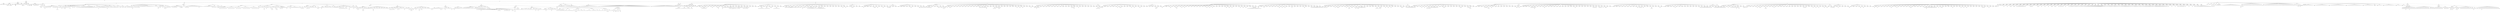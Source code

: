 digraph Tree {
	"t0" [label = "TEI"];
	"t1" [label = "teiHeader"];
	"t2" [label = "fileDesc"];
	"t3" [label = "titleStmt"];
	"t4" [label = "title"];
	"t5" [label = "author"];
	"t6" [label = "principal"];
	"t7" [label = "editor"];
	"t8" [label = "editionStmt"];
	"t9" [label = "edition"];
	"t10" [label = "respStmt"];
	"t11" [label = "name"];
	"t12" [label = "resp"];
	"t13" [label = "respStmt"];
	"t14" [label = "name"];
	"t15" [label = "resp"];
	"t16" [label = "publicationStmt"];
	"t17" [label = "publisher"];
	"t18" [label = "date"];
	"t19" [label = "availability"];
	"t20" [label = "licence"];
	"t21" [label = "idno"];
	"t22" [label = "idno"];
	"t23" [label = "idno"];
	"t24" [label = "idno"];
	"t25" [label = "idno"];
	"t26" [label = "sourceDesc"];
	"t27" [label = "bibl"];
	"t28" [label = "author"];
	"t29" [label = "title"];
	"t30" [label = "profileDesc"];
	"t31" [label = "creation"];
	"t32" [label = "date"];
	"t33" [label = "langUsage"];
	"t34" [label = "language"];
	"t35" [label = "textClass"];
	"t36" [label = "keywords"];
	"t37" [label = "term"];
	"t38" [label = "text"];
	"t39" [label = "front"];
	"t40" [label = "titlePage"];
	"t41" [label = "docTitle"];
	"t42" [label = "titlePart"];
	"t43" [label = "titlePart"];
	"t44" [label = "docAuthor"];
	"t45" [label = "docImprint"];
	"t46" [label = "docImprint"];
	"t47" [label = "lb"];
	"t48" [label = "lb"];
	"t49" [label = "lb"];
	"t50" [label = "lb"];
	"t51" [label = "lb"];
	"t52" [label = "docEdition"];
	"t53" [label = "div"];
	"t54" [label = "head"];
	"t55" [label = "p"];
	"t56" [label = "quote"];
	"t57" [label = "p"];
	"t58" [label = "hi"];
	"t59" [label = "note"];
	"t60" [label = "hi"];
	"t61" [label = "hi"];
	"t62" [label = "p"];
	"t63" [label = "note"];
	"t64" [label = "hi"];
	"t65" [label = "p"];
	"t66" [label = "hi"];
	"t67" [label = "note"];
	"t68" [label = "hi"];
	"t69" [label = "hi"];
	"t70" [label = "div"];
	"t71" [label = "head"];
	"t72" [label = "div"];
	"t73" [label = "head"];
	"t74" [label = "p"];
	"t75" [label = "note"];
	"t76" [label = "hi"];
	"t77" [label = "hi"];
	"t78" [label = "hi"];
	"t79" [label = "note"];
	"t80" [label = "hi"];
	"t81" [label = "hi"];
	"t82" [label = "note"];
	"t83" [label = "hi"];
	"t84" [label = "num"];
	"t85" [label = "hi"];
	"t86" [label = "note"];
	"t87" [label = "hi"];
	"t88" [label = "hi"];
	"t89" [label = "hi"];
	"t90" [label = "note"];
	"t91" [label = "hi"];
	"t92" [label = "hi"];
	"t93" [label = "note"];
	"t94" [label = "hi"];
	"t95" [label = "hi"];
	"t96" [label = "note"];
	"t97" [label = "hi"];
	"t98" [label = "quote"];
	"t99" [label = "p"];
	"t100" [label = "note"];
	"t101" [label = "hi"];
	"t102" [label = "hi"];
	"t103" [label = "hi"];
	"t104" [label = "p"];
	"t105" [label = "hi"];
	"t106" [label = "note"];
	"t107" [label = "hi"];
	"t108" [label = "hi"];
	"t109" [label = "hi"];
	"t110" [label = "quote"];
	"t111" [label = "p"];
	"t112" [label = "note"];
	"t113" [label = "hi"];
	"t114" [label = "p"];
	"t115" [label = "note"];
	"t116" [label = "hi"];
	"t117" [label = "quote"];
	"t118" [label = "p"];
	"t119" [label = "note"];
	"t120" [label = "ref"];
	"t121" [label = "note"];
	"t122" [label = "hi"];
	"t123" [label = "p"];
	"t124" [label = "note"];
	"t125" [label = "hi"];
	"t126" [label = "hi"];
	"t127" [label = "p"];
	"t128" [label = "hi"];
	"t129" [label = "hi"];
	"t130" [label = "note"];
	"t131" [label = "hi"];
	"t132" [label = "note"];
	"t133" [label = "hi"];
	"t134" [label = "hi"];
	"t135" [label = "note"];
	"t136" [label = "note"];
	"t137" [label = "hi"];
	"t138" [label = "note"];
	"t139" [label = "hi"];
	"t140" [label = "note"];
	"t141" [label = "hi"];
	"t142" [label = "hi"];
	"t143" [label = "note"];
	"t144" [label = "hi"];
	"t145" [label = "note"];
	"t146" [label = "note"];
	"t147" [label = "hi"];
	"t148" [label = "p"];
	"t149" [label = "hi"];
	"t150" [label = "hi"];
	"t151" [label = "hi"];
	"t152" [label = "note"];
	"t153" [label = "hi"];
	"t154" [label = "hi"];
	"t155" [label = "note"];
	"t156" [label = "hi"];
	"t157" [label = "p"];
	"t158" [label = "note"];
	"t159" [label = "hi"];
	"t160" [label = "note"];
	"t161" [label = "hi"];
	"t162" [label = "note"];
	"t163" [label = "note"];
	"t164" [label = "hi"];
	"t165" [label = "note"];
	"t166" [label = "note"];
	"t167" [label = "hi"];
	"t168" [label = "hi"];
	"t169" [label = "hi"];
	"t170" [label = "hi"];
	"t171" [label = "p"];
	"t172" [label = "note"];
	"t173" [label = "hi"];
	"t174" [label = "hi"];
	"t175" [label = "hi"];
	"t176" [label = "hi"];
	"t177" [label = "hi"];
	"t178" [label = "hi"];
	"t179" [label = "hi"];
	"t180" [label = "hi"];
	"t181" [label = "hi"];
	"t182" [label = "note"];
	"t183" [label = "hi"];
	"t184" [label = "hi"];
	"t185" [label = "note"];
	"t186" [label = "hi"];
	"t187" [label = "hi"];
	"t188" [label = "hi"];
	"t189" [label = "note"];
	"t190" [label = "hi"];
	"t191" [label = "p"];
	"t192" [label = "note"];
	"t193" [label = "hi"];
	"t194" [label = "hi"];
	"t195" [label = "hi"];
	"t196" [label = "hi"];
	"t197" [label = "hi"];
	"t198" [label = "hi"];
	"t199" [label = "hi"];
	"t200" [label = "hi"];
	"t201" [label = "hi"];
	"t202" [label = "note"];
	"t203" [label = "hi"];
	"t204" [label = "note"];
	"t205" [label = "hi"];
	"t206" [label = "hi"];
	"t207" [label = "note"];
	"t208" [label = "note"];
	"t209" [label = "hi"];
	"t210" [label = "quote"];
	"t211" [label = "p"];
	"t212" [label = "hi"];
	"t213" [label = "hi"];
	"t214" [label = "p"];
	"t215" [label = "note"];
	"t216" [label = "hi"];
	"t217" [label = "hi"];
	"t218" [label = "note"];
	"t219" [label = "hi"];
	"t220" [label = "hi"];
	"t221" [label = "p"];
	"t222" [label = "hi"];
	"t223" [label = "note"];
	"t224" [label = "hi"];
	"t225" [label = "hi"];
	"t226" [label = "hi"];
	"t227" [label = "note"];
	"t228" [label = "hi"];
	"t229" [label = "hi"];
	"t230" [label = "p"];
	"t231" [label = "note"];
	"t232" [label = "note"];
	"t233" [label = "hi"];
	"t234" [label = "hi"];
	"t235" [label = "hi"];
	"t236" [label = "p"];
	"t237" [label = "note"];
	"t238" [label = "hi"];
	"t239" [label = "hi"];
	"t240" [label = "hi"];
	"t241" [label = "note"];
	"t242" [label = "hi"];
	"t243" [label = "note"];
	"t244" [label = "hi"];
	"t245" [label = "note"];
	"t246" [label = "hi"];
	"t247" [label = "hi"];
	"t248" [label = "div"];
	"t249" [label = "head"];
	"t250" [label = "p"];
	"t251" [label = "note"];
	"t252" [label = "hi"];
	"t253" [label = "hi"];
	"t254" [label = "hi"];
	"t255" [label = "hi"];
	"t256" [label = "quote"];
	"t257" [label = "p"];
	"t258" [label = "p"];
	"t259" [label = "hi"];
	"t260" [label = "note"];
	"t261" [label = "hi"];
	"t262" [label = "p"];
	"t263" [label = "note"];
	"t264" [label = "hi"];
	"t265" [label = "p"];
	"t266" [label = "p"];
	"t267" [label = "p"];
	"t268" [label = "p"];
	"t269" [label = "p"];
	"t270" [label = "p"];
	"t271" [label = "p"];
	"t272" [label = "note"];
	"t273" [label = "hi"];
	"t274" [label = "p"];
	"t275" [label = "note"];
	"t276" [label = "hi"];
	"t277" [label = "hi"];
	"t278" [label = "quote"];
	"t279" [label = "l"];
	"t280" [label = "l"];
	"t281" [label = "l"];
	"t282" [label = "l"];
	"t283" [label = "l"];
	"t284" [label = "l"];
	"t285" [label = "l"];
	"t286" [label = "l"];
	"t287" [label = "l"];
	"t288" [label = "l"];
	"t289" [label = "l"];
	"t290" [label = "l"];
	"t291" [label = "l"];
	"t292" [label = "l"];
	"t293" [label = "p"];
	"t294" [label = "quote"];
	"t295" [label = "l"];
	"t296" [label = "l"];
	"t297" [label = "l"];
	"t298" [label = "l"];
	"t299" [label = "note"];
	"t300" [label = "hi"];
	"t301" [label = "p"];
	"t302" [label = "note"];
	"t303" [label = "hi"];
	"t304" [label = "note"];
	"t305" [label = "hi"];
	"t306" [label = "hi"];
	"t307" [label = "note"];
	"t308" [label = "hi"];
	"t309" [label = "p"];
	"t310" [label = "hi"];
	"t311" [label = "quote"];
	"t312" [label = "p"];
	"t313" [label = "note"];
	"t314" [label = "hi"];
	"t315" [label = "p"];
	"t316" [label = "quote"];
	"t317" [label = "p"];
	"t318" [label = "note"];
	"t319" [label = "hi"];
	"t320" [label = "p"];
	"t321" [label = "note"];
	"t322" [label = "hi"];
	"t323" [label = "hi"];
	"t324" [label = "note"];
	"t325" [label = "hi"];
	"t326" [label = "note"];
	"t327" [label = "hi"];
	"t328" [label = "div"];
	"t329" [label = "head"];
	"t330" [label = "div"];
	"t331" [label = "head"];
	"t332" [label = "p"];
	"t333" [label = "hi"];
	"t334" [label = "note"];
	"t335" [label = "hi"];
	"t336" [label = "hi"];
	"t337" [label = "note"];
	"t338" [label = "hi"];
	"t339" [label = "hi"];
	"t340" [label = "note"];
	"t341" [label = "hi"];
	"t342" [label = "hi"];
	"t343" [label = "hi"];
	"t344" [label = "hi"];
	"t345" [label = "hi"];
	"t346" [label = "note"];
	"t347" [label = "hi"];
	"t348" [label = "note"];
	"t349" [label = "space"];
	"t350" [label = "hi"];
	"t351" [label = "hi"];
	"t352" [label = "quote"];
	"t353" [label = "p"];
	"t354" [label = "p"];
	"t355" [label = "p"];
	"t356" [label = "hi"];
	"t357" [label = "hi"];
	"t358" [label = "note"];
	"t359" [label = "hi"];
	"t360" [label = "hi"];
	"t361" [label = "hi"];
	"t362" [label = "hi"];
	"t363" [label = "hi"];
	"t364" [label = "hi"];
	"t365" [label = "hi"];
	"t366" [label = "hi"];
	"t367" [label = "hi"];
	"t368" [label = "hi"];
	"t369" [label = "hi"];
	"t370" [label = "hi"];
	"t371" [label = "hi"];
	"t372" [label = "hi"];
	"t373" [label = "note"];
	"t374" [label = "hi"];
	"t375" [label = "hi"];
	"t376" [label = "hi"];
	"t377" [label = "hi"];
	"t378" [label = "div"];
	"t379" [label = "head"];
	"t380" [label = "p"];
	"t381" [label = "hi"];
	"t382" [label = "hi"];
	"t383" [label = "hi"];
	"t384" [label = "hi"];
	"t385" [label = "hi"];
	"t386" [label = "hi"];
	"t387" [label = "hi"];
	"t388" [label = "hi"];
	"t389" [label = "note"];
	"t390" [label = "hi"];
	"t391" [label = "note"];
	"t392" [label = "hi"];
	"t393" [label = "note"];
	"t394" [label = "hi"];
	"t395" [label = "quote"];
	"t396" [label = "p"];
	"t397" [label = "hi"];
	"t398" [label = "p"];
	"t399" [label = "hi"];
	"t400" [label = "note"];
	"t401" [label = "hi"];
	"t402" [label = "note"];
	"t403" [label = "hi"];
	"t404" [label = "p"];
	"t405" [label = "note"];
	"t406" [label = "hi"];
	"t407" [label = "div"];
	"t408" [label = "head"];
	"t409" [label = "div"];
	"t410" [label = "head"];
	"t411" [label = "div"];
	"t412" [label = "head"];
	"t413" [label = "div"];
	"t414" [label = "head"];
	"t415" [label = "p"];
	"t416" [label = "hi"];
	"t417" [label = "p"];
	"t418" [label = "hi"];
	"t419" [label = "p"];
	"t420" [label = "hi"];
	"t421" [label = "p"];
	"t422" [label = "hi"];
	"t423" [label = "p"];
	"t424" [label = "hi"];
	"t425" [label = "p"];
	"t426" [label = "hi"];
	"t427" [label = "p"];
	"t428" [label = "hi"];
	"t429" [label = "div"];
	"t430" [label = "head"];
	"t431" [label = "p"];
	"t432" [label = "hi"];
	"t433" [label = "p"];
	"t434" [label = "hi"];
	"t435" [label = "p"];
	"t436" [label = "hi"];
	"t437" [label = "p"];
	"t438" [label = "hi"];
	"t439" [label = "p"];
	"t440" [label = "hi"];
	"t441" [label = "p"];
	"t442" [label = "hi"];
	"t443" [label = "div"];
	"t444" [label = "head"];
	"t445" [label = "p"];
	"t446" [label = "hi"];
	"t447" [label = "p"];
	"t448" [label = "hi"];
	"t449" [label = "p"];
	"t450" [label = "hi"];
	"t451" [label = "p"];
	"t452" [label = "hi"];
	"t453" [label = "p"];
	"t454" [label = "hi"];
	"t455" [label = "div"];
	"t456" [label = "head"];
	"t457" [label = "p"];
	"t458" [label = "hi"];
	"t459" [label = "p"];
	"t460" [label = "hi"];
	"t461" [label = "p"];
	"t462" [label = "hi"];
	"t463" [label = "p"];
	"t464" [label = "hi"];
	"t465" [label = "p"];
	"t466" [label = "hi"];
	"t467" [label = "p"];
	"t468" [label = "hi"];
	"t469" [label = "p"];
	"t470" [label = "hi"];
	"t471" [label = "div"];
	"t472" [label = "head"];
	"t473" [label = "p"];
	"t474" [label = "hi"];
	"t475" [label = "p"];
	"t476" [label = "hi"];
	"t477" [label = "p"];
	"t478" [label = "hi"];
	"t479" [label = "p"];
	"t480" [label = "hi"];
	"t481" [label = "p"];
	"t482" [label = "hi"];
	"t483" [label = "p"];
	"t484" [label = "hi"];
	"t485" [label = "div"];
	"t486" [label = "head"];
	"t487" [label = "p"];
	"t488" [label = "note"];
	"t489" [label = "hi"];
	"t490" [label = "hi"];
	"t491" [label = "p"];
	"t492" [label = "hi"];
	"t493" [label = "div"];
	"t494" [label = "head"];
	"t495" [label = "p"];
	"t496" [label = "hi"];
	"t497" [label = "hi"];
	"t498" [label = "quote"];
	"t499" [label = "p"];
	"t500" [label = "note"];
	"t501" [label = "hi"];
	"t502" [label = "p"];
	"t503" [label = "hi"];
	"t504" [label = "note"];
	"t505" [label = "hi"];
	"t506" [label = "p"];
	"t507" [label = "note"];
	"t508" [label = "hi"];
	"t509" [label = "p"];
	"t510" [label = "p"];
	"t511" [label = "p"];
	"t512" [label = "p"];
	"t513" [label = "hi"];
	"t514" [label = "note"];
	"t515" [label = "hi"];
	"t516" [label = "div"];
	"t517" [label = "head"];
	"t518" [label = "quote"];
	"t519" [label = "p"];
	"t520" [label = "note"];
	"t521" [label = "hi"];
	"t522" [label = "hi"];
	"t523" [label = "p"];
	"t524" [label = "hi"];
	"t525" [label = "p"];
	"t526" [label = "p"];
	"t527" [label = "hi"];
	"t528" [label = "note"];
	"t529" [label = "hi"];
	"t530" [label = "quote"];
	"t531" [label = "p"];
	"t532" [label = "note"];
	"t533" [label = "hi"];
	"t534" [label = "hi"];
	"t535" [label = "p"];
	"t536" [label = "hi"];
	"t537" [label = "hi"];
	"t538" [label = "hi"];
	"t539" [label = "note"];
	"t540" [label = "hi"];
	"t541" [label = "hi"];
	"t542" [label = "num"];
	"t543" [label = "hi"];
	"t544" [label = "hi"];
	"t545" [label = "hi"];
	"t546" [label = "hi"];
	"t547" [label = "note"];
	"t548" [label = "hi"];
	"t549" [label = "quote"];
	"t550" [label = "p"];
	"t551" [label = "p"];
	"t552" [label = "p"];
	"t553" [label = "div"];
	"t554" [label = "head"];
	"t555" [label = "p"];
	"t556" [label = "quote"];
	"t557" [label = "p"];
	"t558" [label = "p"];
	"t559" [label = "num"];
	"t560" [label = "hi"];
	"t561" [label = "p"];
	"t562" [label = "note"];
	"t563" [label = "note"];
	"t564" [label = "note"];
	"t565" [label = "note"];
	"t566" [label = "note"];
	"t567" [label = "note"];
	"t568" [label = "note"];
	"t569" [label = "p"];
	"t570" [label = "note"];
	"t571" [label = "note"];
	"t572" [label = "hi"];
	"t573" [label = "p"];
	"t574" [label = "note"];
	"t575" [label = "hi"];
	"t576" [label = "hi"];
	"t577" [label = "hi"];
	"t578" [label = "div"];
	"t579" [label = "head"];
	"t580" [label = "div"];
	"t581" [label = "head"];
	"t582" [label = "p"];
	"t583" [label = "hi"];
	"t584" [label = "hi"];
	"t585" [label = "quote"];
	"t586" [label = "p"];
	"t587" [label = "p"];
	"t588" [label = "note"];
	"t589" [label = "hi"];
	"t590" [label = "hi"];
	"t591" [label = "p"];
	"t592" [label = "div"];
	"t593" [label = "head"];
	"t594" [label = "p"];
	"t595" [label = "note"];
	"t596" [label = "hi"];
	"t597" [label = "quote"];
	"t598" [label = "p"];
	"t599" [label = "p"];
	"t600" [label = "p"];
	"t601" [label = "hi"];
	"t602" [label = "hi"];
	"t603" [label = "quote"];
	"t604" [label = "p"];
	"t605" [label = "p"];
	"t606" [label = "p"];
	"t607" [label = "p"];
	"t608" [label = "note"];
	"t609" [label = "hi"];
	"t610" [label = "hi"];
	"t611" [label = "note"];
	"t612" [label = "div"];
	"t613" [label = "head"];
	"t614" [label = "p"];
	"t615" [label = "hi"];
	"t616" [label = "note"];
	"t617" [label = "hi"];
	"t618" [label = "hi"];
	"t619" [label = "hi"];
	"t620" [label = "quote"];
	"t621" [label = "p"];
	"t622" [label = "l"];
	"t623" [label = "l"];
	"t624" [label = "l"];
	"t625" [label = "l"];
	"t626" [label = "p"];
	"t627" [label = "hi"];
	"t628" [label = "p"];
	"t629" [label = "p"];
	"t630" [label = "quote"];
	"t631" [label = "p"];
	"t632" [label = "p"];
	"t633" [label = "div"];
	"t634" [label = "head"];
	"t635" [label = "p"];
	"t636" [label = "quote"];
	"t637" [label = "p"];
	"t638" [label = "p"];
	"t639" [label = "p"];
	"t640" [label = "note"];
	"t641" [label = "note"];
	"t642" [label = "note"];
	"t643" [label = "hi"];
	"t644" [label = "div"];
	"t645" [label = "head"];
	"t646" [label = "p"];
	"t647" [label = "hi"];
	"t648" [label = "num"];
	"t649" [label = "hi"];
	"t650" [label = "hi"];
	"t651" [label = "quote"];
	"t652" [label = "p"];
	"t653" [label = "hi"];
	"t654" [label = "hi"];
	"t655" [label = "hi"];
	"t656" [label = "hi"];
	"t657" [label = "note"];
	"t658" [label = "p"];
	"t659" [label = "p"];
	"t660" [label = "quote"];
	"t661" [label = "p"];
	"t662" [label = "p"];
	"t663" [label = "note"];
	"t664" [label = "hi"];
	"t665" [label = "hi"];
	"t666" [label = "p"];
	"t667" [label = "quote"];
	"t668" [label = "p"];
	"t669" [label = "p"];
	"t670" [label = "quote"];
	"t671" [label = "p"];
	"t672" [label = "note"];
	"t673" [label = "hi"];
	"t674" [label = "p"];
	"t675" [label = "p"];
	"t676" [label = "note"];
	"t677" [label = "hi"];
	"t678" [label = "div"];
	"t679" [label = "head"];
	"t680" [label = "p"];
	"t681" [label = "hi"];
	"t682" [label = "note"];
	"t683" [label = "hi"];
	"t684" [label = "p"];
	"t685" [label = "note"];
	"t686" [label = "div"];
	"t687" [label = "head"];
	"t688" [label = "p"];
	"t689" [label = "note"];
	"t690" [label = "div"];
	"t691" [label = "head"];
	"t692" [label = "div"];
	"t693" [label = "head"];
	"t694" [label = "div"];
	"t695" [label = "head"];
	"t696" [label = "p"];
	"t697" [label = "hi"];
	"t698" [label = "note"];
	"t699" [label = "hi"];
	"t700" [label = "note"];
	"t701" [label = "hi"];
	"t702" [label = "quote"];
	"t703" [label = "p"];
	"t704" [label = "p"];
	"t705" [label = "p"];
	"t706" [label = "quote"];
	"t707" [label = "p"];
	"t708" [label = "p"];
	"t709" [label = "quote"];
	"t710" [label = "p"];
	"t711" [label = "note"];
	"t712" [label = "hi"];
	"t713" [label = "hi"];
	"t714" [label = "p"];
	"t715" [label = "p"];
	"t716" [label = "note"];
	"t717" [label = "div"];
	"t718" [label = "head"];
	"t719" [label = "p"];
	"t720" [label = "hi"];
	"t721" [label = "hi"];
	"t722" [label = "hi"];
	"t723" [label = "note"];
	"t724" [label = "note"];
	"t725" [label = "hi"];
	"t726" [label = "quote"];
	"t727" [label = "p"];
	"t728" [label = "p"];
	"t729" [label = "note"];
	"t730" [label = "hi"];
	"t731" [label = "p"];
	"t732" [label = "p"];
	"t733" [label = "quote"];
	"t734" [label = "p"];
	"t735" [label = "p"];
	"t736" [label = "p"];
	"t737" [label = "quote"];
	"t738" [label = "p"];
	"t739" [label = "p"];
	"t740" [label = "p"];
	"t741" [label = "quote"];
	"t742" [label = "p"];
	"t743" [label = "p"];
	"t744" [label = "p"];
	"t745" [label = "quote"];
	"t746" [label = "p"];
	"t747" [label = "p"];
	"t748" [label = "p"];
	"t749" [label = "quote"];
	"t750" [label = "p"];
	"t751" [label = "p"];
	"t752" [label = "p"];
	"t753" [label = "quote"];
	"t754" [label = "p"];
	"t755" [label = "p"];
	"t756" [label = "p"];
	"t757" [label = "p"];
	"t758" [label = "p"];
	"t759" [label = "div"];
	"t760" [label = "head"];
	"t761" [label = "div"];
	"t762" [label = "head"];
	"t763" [label = "p"];
	"t764" [label = "note"];
	"t765" [label = "hi"];
	"t766" [label = "quote"];
	"t767" [label = "p"];
	"t768" [label = "note"];
	"t769" [label = "p"];
	"t770" [label = "hi"];
	"t771" [label = "note"];
	"t772" [label = "hi"];
	"t773" [label = "hi"];
	"t774" [label = "hi"];
	"t775" [label = "quote"];
	"t776" [label = "p"];
	"t777" [label = "p"];
	"t778" [label = "note"];
	"t779" [label = "quote"];
	"t780" [label = "p"];
	"t781" [label = "p"];
	"t782" [label = "num"];
	"t783" [label = "hi"];
	"t784" [label = "note"];
	"t785" [label = "hi"];
	"t786" [label = "hi"];
	"t787" [label = "quote"];
	"t788" [label = "p"];
	"t789" [label = "p"];
	"t790" [label = "p"];
	"t791" [label = "quote"];
	"t792" [label = "p"];
	"t793" [label = "p"];
	"t794" [label = "num"];
	"t795" [label = "hi"];
	"t796" [label = "hi"];
	"t797" [label = "hi"];
	"t798" [label = "hi"];
	"t799" [label = "hi"];
	"t800" [label = "note"];
	"t801" [label = "hi"];
	"t802" [label = "quote"];
	"t803" [label = "p"];
	"t804" [label = "hi"];
	"t805" [label = "note"];
	"t806" [label = "hi"];
	"t807" [label = "hi"];
	"t808" [label = "p"];
	"t809" [label = "num"];
	"t810" [label = "hi"];
	"t811" [label = "div"];
	"t812" [label = "head"];
	"t813" [label = "p"];
	"t814" [label = "note"];
	"t815" [label = "hi"];
	"t816" [label = "hi"];
	"t817" [label = "num"];
	"t818" [label = "hi"];
	"t819" [label = "hi"];
	"t820" [label = "quote"];
	"t821" [label = "p"];
	"t822" [label = "p"];
	"t823" [label = "quote"];
	"t824" [label = "p"];
	"t825" [label = "note"];
	"t826" [label = "hi"];
	"t827" [label = "p"];
	"t828" [label = "hi"];
	"t829" [label = "note"];
	"t830" [label = "hi"];
	"t831" [label = "hi"];
	"t832" [label = "quote"];
	"t833" [label = "p"];
	"t834" [label = "p"];
	"t835" [label = "p"];
	"t836" [label = "quote"];
	"t837" [label = "p"];
	"t838" [label = "p"];
	"t839" [label = "p"];
	"t840" [label = "quote"];
	"t841" [label = "p"];
	"t842" [label = "p"];
	"t843" [label = "p"];
	"t844" [label = "p"];
	"t845" [label = "p"];
	"t846" [label = "div"];
	"t847" [label = "head"];
	"t848" [label = "div"];
	"t849" [label = "head"];
	"t850" [label = "note"];
	"t851" [label = "hi"];
	"t852" [label = "p"];
	"t853" [label = "note"];
	"t854" [label = "hi"];
	"t855" [label = "hi"];
	"t856" [label = "note"];
	"t857" [label = "hi"];
	"t858" [label = "hi"];
	"t859" [label = "hi"];
	"t860" [label = "hi"];
	"t861" [label = "note"];
	"t862" [label = "hi"];
	"t863" [label = "note"];
	"t864" [label = "hi"];
	"t865" [label = "hi"];
	"t866" [label = "p"];
	"t867" [label = "hi"];
	"t868" [label = "note"];
	"t869" [label = "hi"];
	"t870" [label = "quote"];
	"t871" [label = "p"];
	"t872" [label = "p"];
	"t873" [label = "quote"];
	"t874" [label = "p"];
	"t875" [label = "p"];
	"t876" [label = "p"];
	"t877" [label = "p"];
	"t878" [label = "p"];
	"t879" [label = "note"];
	"t880" [label = "hi"];
	"t881" [label = "div"];
	"t882" [label = "head"];
	"t883" [label = "p"];
	"t884" [label = "hi"];
	"t885" [label = "note"];
	"t886" [label = "hi"];
	"t887" [label = "hi"];
	"t888" [label = "hi"];
	"t889" [label = "hi"];
	"t890" [label = "hi"];
	"t891" [label = "quote"];
	"t892" [label = "p"];
	"t893" [label = "p"];
	"t894" [label = "p"];
	"t895" [label = "p"];
	"t896" [label = "quote"];
	"t897" [label = "p"];
	"t898" [label = "p"];
	"t899" [label = "div"];
	"t900" [label = "head"];
	"t901" [label = "div"];
	"t902" [label = "head"];
	"t903" [label = "p"];
	"t904" [label = "hi"];
	"t905" [label = "num"];
	"t906" [label = "hi"];
	"t907" [label = "note"];
	"t908" [label = "hi"];
	"t909" [label = "note"];
	"t910" [label = "note"];
	"t911" [label = "hi"];
	"t912" [label = "hi"];
	"t913" [label = "note"];
	"t914" [label = "hi"];
	"t915" [label = "hi"];
	"t916" [label = "hi"];
	"t917" [label = "note"];
	"t918" [label = "hi"];
	"t919" [label = "note"];
	"t920" [label = "hi"];
	"t921" [label = "note"];
	"t922" [label = "hi"];
	"t923" [label = "note"];
	"t924" [label = "hi"];
	"t925" [label = "hi"];
	"t926" [label = "hi"];
	"t927" [label = "hi"];
	"t928" [label = "hi"];
	"t929" [label = "hi"];
	"t930" [label = "hi"];
	"t931" [label = "hi"];
	"t932" [label = "note"];
	"t933" [label = "hi"];
	"t934" [label = "quote"];
	"t935" [label = "p"];
	"t936" [label = "hi"];
	"t937" [label = "note"];
	"t938" [label = "hi"];
	"t939" [label = "hi"];
	"t940" [label = "p"];
	"t941" [label = "hi"];
	"t942" [label = "quote"];
	"t943" [label = "p"];
	"t944" [label = "p"];
	"t945" [label = "hi"];
	"t946" [label = "hi"];
	"t947" [label = "p"];
	"t948" [label = "hi"];
	"t949" [label = "quote"];
	"t950" [label = "p"];
	"t951" [label = "note"];
	"t952" [label = "hi"];
	"t953" [label = "hi"];
	"t954" [label = "p"];
	"t955" [label = "p"];
	"t956" [label = "hi"];
	"t957" [label = "note"];
	"t958" [label = "hi"];
	"t959" [label = "note"];
	"t960" [label = "hi"];
	"t961" [label = "hi"];
	"t962" [label = "div"];
	"t963" [label = "head"];
	"t964" [label = "div"];
	"t965" [label = "head"];
	"t966" [label = "div"];
	"t967" [label = "head"];
	"t968" [label = "p"];
	"t969" [label = "note"];
	"t970" [label = "hi"];
	"t971" [label = "hi"];
	"t972" [label = "hi"];
	"t973" [label = "hi"];
	"t974" [label = "hi"];
	"t975" [label = "hi"];
	"t976" [label = "hi"];
	"t977" [label = "hi"];
	"t978" [label = "hi"];
	"t979" [label = "hi"];
	"t980" [label = "note"];
	"t981" [label = "hi"];
	"t982" [label = "note"];
	"t983" [label = "hi"];
	"t984" [label = "note"];
	"t985" [label = "hi"];
	"t986" [label = "note"];
	"t987" [label = "hi"];
	"t988" [label = "hi"];
	"t989" [label = "hi"];
	"t990" [label = "hi"];
	"t991" [label = "note"];
	"t992" [label = "hi"];
	"t993" [label = "hi"];
	"t994" [label = "hi"];
	"t995" [label = "hi"];
	"t996" [label = "note"];
	"t997" [label = "hi"];
	"t998" [label = "hi"];
	"t999" [label = "hi"];
	"t1000" [label = "hi"];
	"t1001" [label = "hi"];
	"t1002" [label = "hi"];
	"t1003" [label = "note"];
	"t1004" [label = "hi"];
	"t1005" [label = "hi"];
	"t1006" [label = "hi"];
	"t1007" [label = "note"];
	"t1008" [label = "hi"];
	"t1009" [label = "hi"];
	"t1010" [label = "p"];
	"t1011" [label = "hi"];
	"t1012" [label = "note"];
	"t1013" [label = "hi"];
	"t1014" [label = "hi"];
	"t1015" [label = "p"];
	"t1016" [label = "hi"];
	"t1017" [label = "hi"];
	"t1018" [label = "hi"];
	"t1019" [label = "hi"];
	"t1020" [label = "div"];
	"t1021" [label = "head"];
	"t1022" [label = "p"];
	"t1023" [label = "div"];
	"t1024" [label = "head"];
	"t1025" [label = "div"];
	"t1026" [label = "head"];
	"t1027" [label = "p"];
	"t1028" [label = "hi"];
	"t1029" [label = "hi"];
	"t1030" [label = "hi"];
	"t1031" [label = "p"];
	"t1032" [label = "hi"];
	"t1033" [label = "quote"];
	"t1034" [label = "p"];
	"t1035" [label = "p"];
	"t1036" [label = "p"];
	"t1037" [label = "hi"];
	"t1038" [label = "p"];
	"t1039" [label = "hi"];
	"t1040" [label = "hi"];
	"t1041" [label = "hi"];
	"t1042" [label = "hi"];
	"t1043" [label = "hi"];
	"t1044" [label = "quote"];
	"t1045" [label = "p"];
	"t1046" [label = "p"];
	"t1047" [label = "p"];
	"t1048" [label = "note"];
	"t1049" [label = "hi"];
	"t1050" [label = "quote"];
	"t1051" [label = "p"];
	"t1052" [label = "p"];
	"t1053" [label = "note"];
	"t1054" [label = "hi"];
	"t1055" [label = "note"];
	"t1056" [label = "quote"];
	"t1057" [label = "p"];
	"t1058" [label = "p"];
	"t1059" [label = "p"];
	"t1060" [label = "div"];
	"t1061" [label = "head"];
	"t1062" [label = "p"];
	"t1063" [label = "hi"];
	"t1064" [label = "hi"];
	"t1065" [label = "hi"];
	"t1066" [label = "note"];
	"t1067" [label = "hi"];
	"t1068" [label = "hi"];
	"t1069" [label = "quote"];
	"t1070" [label = "p"];
	"t1071" [label = "p"];
	"t1072" [label = "hi"];
	"t1073" [label = "hi"];
	"t1074" [label = "p"];
	"t1075" [label = "num"];
	"t1076" [label = "hi"];
	"t1077" [label = "hi"];
	"t1078" [label = "quote"];
	"t1079" [label = "p"];
	"t1080" [label = "p"];
	"t1081" [label = "quote"];
	"t1082" [label = "p"];
	"t1083" [label = "p"];
	"t1084" [label = "p"];
	"t1085" [label = "div"];
	"t1086" [label = "head"];
	"t1087" [label = "note"];
	"t1088" [label = "hi"];
	"t1089" [label = "div"];
	"t1090" [label = "head"];
	"t1091" [label = "p"];
	"t1092" [label = "note"];
	"t1093" [label = "hi"];
	"t1094" [label = "note"];
	"t1095" [label = "hi"];
	"t1096" [label = "hi"];
	"t1097" [label = "p"];
	"t1098" [label = "note"];
	"t1099" [label = "hi"];
	"t1100" [label = "hi"];
	"t1101" [label = "quote"];
	"t1102" [label = "p"];
	"t1103" [label = "hi"];
	"t1104" [label = "hi"];
	"t1105" [label = "hi"];
	"t1106" [label = "hi"];
	"t1107" [label = "p"];
	"t1108" [label = "hi"];
	"t1109" [label = "hi"];
	"t1110" [label = "hi"];
	"t1111" [label = "p"];
	"t1112" [label = "hi"];
	"t1113" [label = "hi"];
	"t1114" [label = "hi"];
	"t1115" [label = "hi"];
	"t1116" [label = "note"];
	"t1117" [label = "p"];
	"t1118" [label = "quote"];
	"t1119" [label = "p"];
	"t1120" [label = "hi"];
	"t1121" [label = "p"];
	"t1122" [label = "hi"];
	"t1123" [label = "hi"];
	"t1124" [label = "hi"];
	"t1125" [label = "p"];
	"t1126" [label = "hi"];
	"t1127" [label = "hi"];
	"t1128" [label = "p"];
	"t1129" [label = "hi"];
	"t1130" [label = "hi"];
	"t1131" [label = "hi"];
	"t1132" [label = "p"];
	"t1133" [label = "hi"];
	"t1134" [label = "hi"];
	"t1135" [label = "hi"];
	"t1136" [label = "p"];
	"t1137" [label = "hi"];
	"t1138" [label = "hi"];
	"t1139" [label = "p"];
	"t1140" [label = "quote"];
	"t1141" [label = "p"];
	"t1142" [label = "hi"];
	"t1143" [label = "hi"];
	"t1144" [label = "hi"];
	"t1145" [label = "hi"];
	"t1146" [label = "hi"];
	"t1147" [label = "p"];
	"t1148" [label = "hi"];
	"t1149" [label = "hi"];
	"t1150" [label = "hi"];
	"t1151" [label = "hi"];
	"t1152" [label = "hi"];
	"t1153" [label = "p"];
	"t1154" [label = "hi"];
	"t1155" [label = "hi"];
	"t1156" [label = "p"];
	"t1157" [label = "hi"];
	"t1158" [label = "hi"];
	"t1159" [label = "p"];
	"t1160" [label = "quote"];
	"t1161" [label = "p"];
	"t1162" [label = "hi"];
	"t1163" [label = "hi"];
	"t1164" [label = "p"];
	"t1165" [label = "hi"];
	"t1166" [label = "hi"];
	"t1167" [label = "hi"];
	"t1168" [label = "hi"];
	"t1169" [label = "hi"];
	"t1170" [label = "p"];
	"t1171" [label = "hi"];
	"t1172" [label = "hi"];
	"t1173" [label = "p"];
	"t1174" [label = "hi"];
	"t1175" [label = "hi"];
	"t1176" [label = "p"];
	"t1177" [label = "hi"];
	"t1178" [label = "hi"];
	"t1179" [label = "hi"];
	"t1180" [label = "hi"];
	"t1181" [label = "hi"];
	"t1182" [label = "hi"];
	"t1183" [label = "hi"];
	"t1184" [label = "hi"];
	"t1185" [label = "hi"];
	"t1186" [label = "hi"];
	"t1187" [label = "hi"];
	"t1188" [label = "p"];
	"t1189" [label = "p"];
	"t1190" [label = "div"];
	"t1191" [label = "head"];
	"t1192" [label = "p"];
	"t1193" [label = "note"];
	"t1194" [label = "hi"];
	"t1195" [label = "p"];
	"t1196" [label = "quote"];
	"t1197" [label = "p"];
	"t1198" [label = "note"];
	"t1199" [label = "hi"];
	"t1200" [label = "p"];
	"t1201" [label = "div"];
	"t1202" [label = "head"];
	"t1203" [label = "div"];
	"t1204" [label = "head"];
	"t1205" [label = "p"];
	"t1206" [label = "hi"];
	"t1207" [label = "hi"];
	"t1208" [label = "hi"];
	"t1209" [label = "hi"];
	"t1210" [label = "hi"];
	"t1211" [label = "hi"];
	"t1212" [label = "hi"];
	"t1213" [label = "div"];
	"t1214" [label = "head"];
	"t1215" [label = "p"];
	"t1216" [label = "p"];
	"t1217" [label = "p"];
	"t1218" [label = "p"];
	"t1219" [label = "p"];
	"t1220" [label = "p"];
	"t1221" [label = "p"];
	"t1222" [label = "p"];
	"t1223" [label = "hi"];
	"t1224" [label = "div"];
	"t1225" [label = "head"];
	"t1226" [label = "p"];
	"t1227" [label = "hi"];
	"t1228" [label = "hi"];
	"t1229" [label = "hi"];
	"t1230" [label = "hi"];
	"t1231" [label = "hi"];
	"t1232" [label = "hi"];
	"t1233" [label = "hi"];
	"t1234" [label = "hi"];
	"t1235" [label = "hi"];
	"t1236" [label = "hi"];
	"t1237" [label = "hi"];
	"t1238" [label = "div"];
	"t1239" [label = "head"];
	"t1240" [label = "p"];
	"t1241" [label = "div"];
	"t1242" [label = "head"];
	"t1243" [label = "p"];
	"t1244" [label = "p"];
	"t1245" [label = "p"];
	"t1246" [label = "p"];
	"t1247" [label = "p"];
	"t1248" [label = "p"];
	"t1249" [label = "p"];
	"t1250" [label = "p"];
	"t1251" [label = "p"];
	"t1252" [label = "p"];
	"t1253" [label = "p"];
	"t1254" [label = "p"];
	"t1255" [label = "p"];
	"t1256" [label = "p"];
	"t1257" [label = "p"];
	"t1258" [label = "p"];
	"t1259" [label = "p"];
	"t1260" [label = "div"];
	"t1261" [label = "head"];
	"t1262" [label = "p"];
	"t1263" [label = "p"];
	"t1264" [label = "p"];
	"t1265" [label = "p"];
	"t1266" [label = "p"];
	"t1267" [label = "p"];
	"t1268" [label = "p"];
	"t1269" [label = "p"];
	"t1270" [label = "p"];
	"t1271" [label = "p"];
	"t1272" [label = "p"];
	"t1273" [label = "p"];
	"t1274" [label = "p"];
	"t1275" [label = "p"];
	"t1276" [label = "p"];
	"t1277" [label = "p"];
	"t1278" [label = "p"];
	"t1279" [label = "space"];
	"t1280" [label = "space"];
	"t1281" [label = "p"];
	"t1282" [label = "p"];
	"t1283" [label = "p"];
	"t1284" [label = "p"];
	"t1285" [label = "p"];
	"t1286" [label = "p"];
	"t1287" [label = "p"];
	"t1288" [label = "p"];
	"t1289" [label = "p"];
	"t1290" [label = "p"];
	"t1291" [label = "p"];
	"t1292" [label = "p"];
	"t1293" [label = "p"];
	"t1294" [label = "p"];
	"t1295" [label = "p"];
	"t1296" [label = "p"];
	"t1297" [label = "p"];
	"t1298" [label = "p"];
	"t1299" [label = "p"];
	"t1300" [label = "p"];
	"t1301" [label = "p"];
	"t1302" [label = "p"];
	"t1303" [label = "p"];
	"t1304" [label = "p"];
	"t1305" [label = "p"];
	"t1306" [label = "p"];
	"t1307" [label = "p"];
	"t1308" [label = "p"];
	"t1309" [label = "p"];
	"t1310" [label = "p"];
	"t1311" [label = "div"];
	"t1312" [label = "head"];
	"t1313" [label = "p"];
	"t1314" [label = "p"];
	"t1315" [label = "p"];
	"t1316" [label = "p"];
	"t1317" [label = "p"];
	"t1318" [label = "p"];
	"t1319" [label = "p"];
	"t1320" [label = "p"];
	"t1321" [label = "p"];
	"t1322" [label = "p"];
	"t1323" [label = "p"];
	"t1324" [label = "p"];
	"t1325" [label = "p"];
	"t1326" [label = "p"];
	"t1327" [label = "p"];
	"t1328" [label = "p"];
	"t1329" [label = "p"];
	"t1330" [label = "p"];
	"t1331" [label = "p"];
	"t1332" [label = "p"];
	"t1333" [label = "p"];
	"t1334" [label = "p"];
	"t1335" [label = "p"];
	"t1336" [label = "p"];
	"t1337" [label = "p"];
	"t1338" [label = "p"];
	"t1339" [label = "body"];
	"t1340" [label = "head"];
	"t1341" [label = "lb"];
	"t1342" [label = "div"];
	"t1343" [label = "head"];
	"t1344" [label = "p"];
	"t1345" [label = "ref"];
	"t1346" [label = "ref"];
	"t1347" [label = "ref"];
	"t1348" [label = "ref"];
	"t1349" [label = "ref"];
	"t1350" [label = "note"];
	"t1351" [label = "hi"];
	"t1352" [label = "hi"];
	"t1353" [label = "ref"];
	"t1354" [label = "ref"];
	"t1355" [label = "div"];
	"t1356" [label = "head"];
	"t1357" [label = "castList"];
	"t1358" [label = "castItem"];
	"t1359" [label = "role"];
	"t1360" [label = "note"];
	"t1361" [label = "hi"];
	"t1362" [label = "hi"];
	"t1363" [label = "hi"];
	"t1364" [label = "hi"];
	"t1365" [label = "hi"];
	"t1366" [label = "castItem"];
	"t1367" [label = "role"];
	"t1368" [label = "note"];
	"t1369" [label = "hi"];
	"t1370" [label = "hi"];
	"t1371" [label = "hi"];
	"t1372" [label = "hi"];
	"t1373" [label = "hi"];
	"t1374" [label = "hi"];
	"t1375" [label = "castItem"];
	"t1376" [label = "role"];
	"t1377" [label = "note"];
	"t1378" [label = "hi"];
	"t1379" [label = "hi"];
	"t1380" [label = "hi"];
	"t1381" [label = "roleDesc"];
	"t1382" [label = "castItem"];
	"t1383" [label = "role"];
	"t1384" [label = "note"];
	"t1385" [label = "roleDesc"];
	"t1386" [label = "castItem"];
	"t1387" [label = "role"];
	"t1388" [label = "note"];
	"t1389" [label = "hi"];
	"t1390" [label = "hi"];
	"t1391" [label = "roleDesc"];
	"t1392" [label = "castItem"];
	"t1393" [label = "role"];
	"t1394" [label = "castItem"];
	"t1395" [label = "role"];
	"t1396" [label = "stage"];
	"t1397" [label = "div"];
	"t1398" [label = "pb"];
	"t1399" [label = "head"];
	"t1400" [label = "div"];
	"t1401" [label = "head"];
	"t1402" [label = "stage"];
	"t1403" [label = "sp"];
	"t1404" [label = "speaker"];
	"t1405" [label = "p"];
	"t1406" [label = "sp"];
	"t1407" [label = "speaker"];
	"t1408" [label = "p"];
	"t1409" [label = "note"];
	"t1410" [label = "pb"];
	"t1411" [label = "sp"];
	"t1412" [label = "speaker"];
	"t1413" [label = "p"];
	"t1414" [label = "ref"];
	"t1415" [label = "note"];
	"t1416" [label = "hi"];
	"t1417" [label = "hi"];
	"t1418" [label = "hi"];
	"t1419" [label = "hi"];
	"t1420" [label = "hi"];
	"t1421" [label = "ref"];
	"t1422" [label = "sp"];
	"t1423" [label = "speaker"];
	"t1424" [label = "p"];
	"t1425" [label = "ref"];
	"t1426" [label = "sp"];
	"t1427" [label = "speaker"];
	"t1428" [label = "p"];
	"t1429" [label = "sp"];
	"t1430" [label = "speaker"];
	"t1431" [label = "p"];
	"t1432" [label = "note"];
	"t1433" [label = "sp"];
	"t1434" [label = "speaker"];
	"t1435" [label = "p"];
	"t1436" [label = "sp"];
	"t1437" [label = "speaker"];
	"t1438" [label = "p"];
	"t1439" [label = "pb"];
	"t1440" [label = "note"];
	"t1441" [label = "hi"];
	"t1442" [label = "sp"];
	"t1443" [label = "speaker"];
	"t1444" [label = "p"];
	"t1445" [label = "sp"];
	"t1446" [label = "speaker"];
	"t1447" [label = "p"];
	"t1448" [label = "note"];
	"t1449" [label = "hi"];
	"t1450" [label = "sp"];
	"t1451" [label = "speaker"];
	"t1452" [label = "p"];
	"t1453" [label = "ref"];
	"t1454" [label = "ref"];
	"t1455" [label = "note"];
	"t1456" [label = "sp"];
	"t1457" [label = "speaker"];
	"t1458" [label = "p"];
	"t1459" [label = "sp"];
	"t1460" [label = "speaker"];
	"t1461" [label = "p"];
	"t1462" [label = "ref"];
	"t1463" [label = "pb"];
	"t1464" [label = "note"];
	"t1465" [label = "note"];
	"t1466" [label = "hi"];
	"t1467" [label = "hi"];
	"t1468" [label = "hi"];
	"t1469" [label = "note"];
	"t1470" [label = "ref"];
	"t1471" [label = "note"];
	"t1472" [label = "space"];
	"t1473" [label = "hi"];
	"t1474" [label = "hi"];
	"t1475" [label = "sp"];
	"t1476" [label = "speaker"];
	"t1477" [label = "p"];
	"t1478" [label = "note"];
	"t1479" [label = "hi"];
	"t1480" [label = "sp"];
	"t1481" [label = "speaker"];
	"t1482" [label = "p"];
	"t1483" [label = "ref"];
	"t1484" [label = "ref"];
	"t1485" [label = "note"];
	"t1486" [label = "hi"];
	"t1487" [label = "hi"];
	"t1488" [label = "hi"];
	"t1489" [label = "ref"];
	"t1490" [label = "pb"];
	"t1491" [label = "ref"];
	"t1492" [label = "sp"];
	"t1493" [label = "speaker"];
	"t1494" [label = "p"];
	"t1495" [label = "ref"];
	"t1496" [label = "sp"];
	"t1497" [label = "speaker"];
	"t1498" [label = "p"];
	"t1499" [label = "sp"];
	"t1500" [label = "speaker"];
	"t1501" [label = "p"];
	"t1502" [label = "note"];
	"t1503" [label = "hi"];
	"t1504" [label = "hi"];
	"t1505" [label = "ref"];
	"t1506" [label = "note"];
	"t1507" [label = "hi"];
	"t1508" [label = "hi"];
	"t1509" [label = "hi"];
	"t1510" [label = "pb"];
	"t1511" [label = "ref"];
	"t1512" [label = "sp"];
	"t1513" [label = "speaker"];
	"t1514" [label = "p"];
	"t1515" [label = "sp"];
	"t1516" [label = "speaker"];
	"t1517" [label = "p"];
	"t1518" [label = "sp"];
	"t1519" [label = "speaker"];
	"t1520" [label = "p"];
	"t1521" [label = "sp"];
	"t1522" [label = "speaker"];
	"t1523" [label = "p"];
	"t1524" [label = "div"];
	"t1525" [label = "head"];
	"t1526" [label = "stage"];
	"t1527" [label = "sp"];
	"t1528" [label = "speaker"];
	"t1529" [label = "p"];
	"t1530" [label = "sp"];
	"t1531" [label = "speaker"];
	"t1532" [label = "p"];
	"t1533" [label = "note"];
	"t1534" [label = "hi"];
	"t1535" [label = "hi"];
	"t1536" [label = "hi"];
	"t1537" [label = "hi"];
	"t1538" [label = "hi"];
	"t1539" [label = "hi"];
	"t1540" [label = "sp"];
	"t1541" [label = "speaker"];
	"t1542" [label = "p"];
	"t1543" [label = "note"];
	"t1544" [label = "hi"];
	"t1545" [label = "hi"];
	"t1546" [label = "hi"];
	"t1547" [label = "hi"];
	"t1548" [label = "hi"];
	"t1549" [label = "pb"];
	"t1550" [label = "sp"];
	"t1551" [label = "speaker"];
	"t1552" [label = "p"];
	"t1553" [label = "sp"];
	"t1554" [label = "speaker"];
	"t1555" [label = "p"];
	"t1556" [label = "ref"];
	"t1557" [label = "note"];
	"t1558" [label = "sp"];
	"t1559" [label = "speaker"];
	"t1560" [label = "p"];
	"t1561" [label = "sp"];
	"t1562" [label = "speaker"];
	"t1563" [label = "p"];
	"t1564" [label = "note"];
	"t1565" [label = "hi"];
	"t1566" [label = "hi"];
	"t1567" [label = "hi"];
	"t1568" [label = "hi"];
	"t1569" [label = "hi"];
	"t1570" [label = "hi"];
	"t1571" [label = "sp"];
	"t1572" [label = "speaker"];
	"t1573" [label = "p"];
	"t1574" [label = "sp"];
	"t1575" [label = "speaker"];
	"t1576" [label = "p"];
	"t1577" [label = "div"];
	"t1578" [label = "head"];
	"t1579" [label = "stage"];
	"t1580" [label = "sp"];
	"t1581" [label = "speaker"];
	"t1582" [label = "p"];
	"t1583" [label = "sp"];
	"t1584" [label = "speaker"];
	"t1585" [label = "p"];
	"t1586" [label = "note"];
	"t1587" [label = "pb"];
	"t1588" [label = "sp"];
	"t1589" [label = "speaker"];
	"t1590" [label = "p"];
	"t1591" [label = "sp"];
	"t1592" [label = "speaker"];
	"t1593" [label = "p"];
	"t1594" [label = "ref"];
	"t1595" [label = "ref"];
	"t1596" [label = "ref"];
	"t1597" [label = "space"];
	"t1598" [label = "ref"];
	"t1599" [label = "ref"];
	"t1600" [label = "p"];
	"t1601" [label = "pb"];
	"t1602" [label = "note"];
	"t1603" [label = "ref"];
	"t1604" [label = "sp"];
	"t1605" [label = "speaker"];
	"t1606" [label = "p"];
	"t1607" [label = "ref"];
	"t1608" [label = "ref"];
	"t1609" [label = "sp"];
	"t1610" [label = "speaker"];
	"t1611" [label = "p"];
	"t1612" [label = "ref"];
	"t1613" [label = "ref"];
	"t1614" [label = "sp"];
	"t1615" [label = "speaker"];
	"t1616" [label = "p"];
	"t1617" [label = "note"];
	"t1618" [label = "hi"];
	"t1619" [label = "p"];
	"t1620" [label = "note"];
	"t1621" [label = "note"];
	"t1622" [label = "pb"];
	"t1623" [label = "sp"];
	"t1624" [label = "speaker"];
	"t1625" [label = "p"];
	"t1626" [label = "ref"];
	"t1627" [label = "sp"];
	"t1628" [label = "speaker"];
	"t1629" [label = "p"];
	"t1630" [label = "sp"];
	"t1631" [label = "speaker"];
	"t1632" [label = "p"];
	"t1633" [label = "ref"];
	"t1634" [label = "note"];
	"t1635" [label = "hi"];
	"t1636" [label = "ref"];
	"t1637" [label = "ref"];
	"t1638" [label = "note"];
	"t1639" [label = "hi"];
	"t1640" [label = "sp"];
	"t1641" [label = "speaker"];
	"t1642" [label = "p"];
	"t1643" [label = "note"];
	"t1644" [label = "hi"];
	"t1645" [label = "hi"];
	"t1646" [label = "hi"];
	"t1647" [label = "hi"];
	"t1648" [label = "hi"];
	"t1649" [label = "note"];
	"t1650" [label = "hi"];
	"t1651" [label = "pb"];
	"t1652" [label = "note"];
	"t1653" [label = "hi"];
	"t1654" [label = "hi"];
	"t1655" [label = "hi"];
	"t1656" [label = "hi"];
	"t1657" [label = "hi"];
	"t1658" [label = "hi"];
	"t1659" [label = "hi"];
	"t1660" [label = "sp"];
	"t1661" [label = "speaker"];
	"t1662" [label = "p"];
	"t1663" [label = "note"];
	"t1664" [label = "hi"];
	"t1665" [label = "hi"];
	"t1666" [label = "sp"];
	"t1667" [label = "speaker"];
	"t1668" [label = "p"];
	"t1669" [label = "ref"];
	"t1670" [label = "ref"];
	"t1671" [label = "sp"];
	"t1672" [label = "speaker"];
	"t1673" [label = "p"];
	"t1674" [label = "ref"];
	"t1675" [label = "pb"];
	"t1676" [label = "sp"];
	"t1677" [label = "speaker"];
	"t1678" [label = "p"];
	"t1679" [label = "sp"];
	"t1680" [label = "speaker"];
	"t1681" [label = "p"];
	"t1682" [label = "sp"];
	"t1683" [label = "speaker"];
	"t1684" [label = "p"];
	"t1685" [label = "sp"];
	"t1686" [label = "speaker"];
	"t1687" [label = "p"];
	"t1688" [label = "sp"];
	"t1689" [label = "speaker"];
	"t1690" [label = "p"];
	"t1691" [label = "sp"];
	"t1692" [label = "speaker"];
	"t1693" [label = "p"];
	"t1694" [label = "sp"];
	"t1695" [label = "speaker"];
	"t1696" [label = "p"];
	"t1697" [label = "ref"];
	"t1698" [label = "sp"];
	"t1699" [label = "speaker"];
	"t1700" [label = "p"];
	"t1701" [label = "ref"];
	"t1702" [label = "pb"];
	"t1703" [label = "sp"];
	"t1704" [label = "speaker"];
	"t1705" [label = "p"];
	"t1706" [label = "div"];
	"t1707" [label = "head"];
	"t1708" [label = "stage"];
	"t1709" [label = "note"];
	"t1710" [label = "sp"];
	"t1711" [label = "speaker"];
	"t1712" [label = "p"];
	"t1713" [label = "ref"];
	"t1714" [label = "ref"];
	"t1715" [label = "sp"];
	"t1716" [label = "speaker"];
	"t1717" [label = "p"];
	"t1718" [label = "sp"];
	"t1719" [label = "speaker"];
	"t1720" [label = "p"];
	"t1721" [label = "sp"];
	"t1722" [label = "speaker"];
	"t1723" [label = "p"];
	"t1724" [label = "div"];
	"t1725" [label = "pb"];
	"t1726" [label = "head"];
	"t1727" [label = "stage"];
	"t1728" [label = "sp"];
	"t1729" [label = "speaker"];
	"t1730" [label = "p"];
	"t1731" [label = "ref"];
	"t1732" [label = "sp"];
	"t1733" [label = "speaker"];
	"t1734" [label = "p"];
	"t1735" [label = "sp"];
	"t1736" [label = "speaker"];
	"t1737" [label = "p"];
	"t1738" [label = "sp"];
	"t1739" [label = "speaker"];
	"t1740" [label = "p"];
	"t1741" [label = "sp"];
	"t1742" [label = "speaker"];
	"t1743" [label = "p"];
	"t1744" [label = "note"];
	"t1745" [label = "pb"];
	"t1746" [label = "sp"];
	"t1747" [label = "speaker"];
	"t1748" [label = "p"];
	"t1749" [label = "note"];
	"t1750" [label = "sp"];
	"t1751" [label = "speaker"];
	"t1752" [label = "p"];
	"t1753" [label = "sp"];
	"t1754" [label = "speaker"];
	"t1755" [label = "p"];
	"t1756" [label = "note"];
	"t1757" [label = "sp"];
	"t1758" [label = "speaker"];
	"t1759" [label = "p"];
	"t1760" [label = "sp"];
	"t1761" [label = "speaker"];
	"t1762" [label = "p"];
	"t1763" [label = "ref"];
	"t1764" [label = "pb"];
	"t1765" [label = "space"];
	"t1766" [label = "sp"];
	"t1767" [label = "speaker"];
	"t1768" [label = "p"];
	"t1769" [label = "div"];
	"t1770" [label = "head"];
	"t1771" [label = "stage"];
	"t1772" [label = "sp"];
	"t1773" [label = "speaker"];
	"t1774" [label = "p"];
	"t1775" [label = "sp"];
	"t1776" [label = "speaker"];
	"t1777" [label = "p"];
	"t1778" [label = "div"];
	"t1779" [label = "pb"];
	"t1780" [label = "head"];
	"t1781" [label = "stage"];
	"t1782" [label = "sp"];
	"t1783" [label = "speaker"];
	"t1784" [label = "p"];
	"t1785" [label = "sp"];
	"t1786" [label = "speaker"];
	"t1787" [label = "p"];
	"t1788" [label = "sp"];
	"t1789" [label = "speaker"];
	"t1790" [label = "p"];
	"t1791" [label = "sp"];
	"t1792" [label = "speaker"];
	"t1793" [label = "p"];
	"t1794" [label = "sp"];
	"t1795" [label = "speaker"];
	"t1796" [label = "p"];
	"t1797" [label = "note"];
	"t1798" [label = "pb"];
	"t1799" [label = "sp"];
	"t1800" [label = "speaker"];
	"t1801" [label = "p"];
	"t1802" [label = "sp"];
	"t1803" [label = "speaker"];
	"t1804" [label = "p"];
	"t1805" [label = "sp"];
	"t1806" [label = "speaker"];
	"t1807" [label = "p"];
	"t1808" [label = "space"];
	"t1809" [label = "sp"];
	"t1810" [label = "speaker"];
	"t1811" [label = "p"];
	"t1812" [label = "note"];
	"t1813" [label = "ref"];
	"t1814" [label = "pb"];
	"t1815" [label = "sp"];
	"t1816" [label = "speaker"];
	"t1817" [label = "p"];
	"t1818" [label = "note"];
	"t1819" [label = "note"];
	"t1820" [label = "div"];
	"t1821" [label = "pb"];
	"t1822" [label = "head"];
	"t1823" [label = "div"];
	"t1824" [label = "head"];
	"t1825" [label = "stage"];
	"t1826" [label = "sp"];
	"t1827" [label = "speaker"];
	"t1828" [label = "p"];
	"t1829" [label = "ref"];
	"t1830" [label = "ref"];
	"t1831" [label = "ref"];
	"t1832" [label = "pb"];
	"t1833" [label = "note"];
	"t1834" [label = "sp"];
	"t1835" [label = "speaker"];
	"t1836" [label = "p"];
	"t1837" [label = "sp"];
	"t1838" [label = "speaker"];
	"t1839" [label = "p"];
	"t1840" [label = "sp"];
	"t1841" [label = "speaker"];
	"t1842" [label = "p"];
	"t1843" [label = "sp"];
	"t1844" [label = "speaker"];
	"t1845" [label = "p"];
	"t1846" [label = "pb"];
	"t1847" [label = "ref"];
	"t1848" [label = "sp"];
	"t1849" [label = "speaker"];
	"t1850" [label = "p"];
	"t1851" [label = "ref"];
	"t1852" [label = "ref"];
	"t1853" [label = "sp"];
	"t1854" [label = "speaker"];
	"t1855" [label = "p"];
	"t1856" [label = "note"];
	"t1857" [label = "hi"];
	"t1858" [label = "note"];
	"t1859" [label = "hi"];
	"t1860" [label = "pb"];
	"t1861" [label = "div"];
	"t1862" [label = "head"];
	"t1863" [label = "stage"];
	"t1864" [label = "sp"];
	"t1865" [label = "speaker"];
	"t1866" [label = "p"];
	"t1867" [label = "ref"];
	"t1868" [label = "sp"];
	"t1869" [label = "speaker"];
	"t1870" [label = "p"];
	"t1871" [label = "pb"];
	"t1872" [label = "ref"];
	"t1873" [label = "sp"];
	"t1874" [label = "speaker"];
	"t1875" [label = "p"];
	"t1876" [label = "sp"];
	"t1877" [label = "speaker"];
	"t1878" [label = "p"];
	"t1879" [label = "sp"];
	"t1880" [label = "speaker"];
	"t1881" [label = "p"];
	"t1882" [label = "sp"];
	"t1883" [label = "speaker"];
	"t1884" [label = "p"];
	"t1885" [label = "sp"];
	"t1886" [label = "speaker"];
	"t1887" [label = "p"];
	"t1888" [label = "sp"];
	"t1889" [label = "speaker"];
	"t1890" [label = "p"];
	"t1891" [label = "sp"];
	"t1892" [label = "speaker"];
	"t1893" [label = "p"];
	"t1894" [label = "sp"];
	"t1895" [label = "speaker"];
	"t1896" [label = "p"];
	"t1897" [label = "sp"];
	"t1898" [label = "speaker"];
	"t1899" [label = "p"];
	"t1900" [label = "pb"];
	"t1901" [label = "sp"];
	"t1902" [label = "speaker"];
	"t1903" [label = "p"];
	"t1904" [label = "sp"];
	"t1905" [label = "speaker"];
	"t1906" [label = "p"];
	"t1907" [label = "note"];
	"t1908" [label = "note"];
	"t1909" [label = "sp"];
	"t1910" [label = "speaker"];
	"t1911" [label = "p"];
	"t1912" [label = "note"];
	"t1913" [label = "ref"];
	"t1914" [label = "ref"];
	"t1915" [label = "ref"];
	"t1916" [label = "note"];
	"t1917" [label = "hi"];
	"t1918" [label = "pb"];
	"t1919" [label = "sp"];
	"t1920" [label = "speaker"];
	"t1921" [label = "p"];
	"t1922" [label = "sp"];
	"t1923" [label = "speaker"];
	"t1924" [label = "p"];
	"t1925" [label = "sp"];
	"t1926" [label = "speaker"];
	"t1927" [label = "p"];
	"t1928" [label = "sp"];
	"t1929" [label = "speaker"];
	"t1930" [label = "p"];
	"t1931" [label = "note"];
	"t1932" [label = "hi"];
	"t1933" [label = "hi"];
	"t1934" [label = "hi"];
	"t1935" [label = "sp"];
	"t1936" [label = "speaker"];
	"t1937" [label = "p"];
	"t1938" [label = "pb"];
	"t1939" [label = "note"];
	"t1940" [label = "ref"];
	"t1941" [label = "note"];
	"t1942" [label = "hi"];
	"t1943" [label = "hi"];
	"t1944" [label = "note"];
	"t1945" [label = "sp"];
	"t1946" [label = "speaker"];
	"t1947" [label = "p"];
	"t1948" [label = "sp"];
	"t1949" [label = "speaker"];
	"t1950" [label = "p"];
	"t1951" [label = "sp"];
	"t1952" [label = "speaker"];
	"t1953" [label = "p"];
	"t1954" [label = "sp"];
	"t1955" [label = "speaker"];
	"t1956" [label = "p"];
	"t1957" [label = "sp"];
	"t1958" [label = "speaker"];
	"t1959" [label = "p"];
	"t1960" [label = "sp"];
	"t1961" [label = "speaker"];
	"t1962" [label = "p"];
	"t1963" [label = "pb"];
	"t1964" [label = "sp"];
	"t1965" [label = "speaker"];
	"t1966" [label = "p"];
	"t1967" [label = "ref"];
	"t1968" [label = "sp"];
	"t1969" [label = "speaker"];
	"t1970" [label = "p"];
	"t1971" [label = "note"];
	"t1972" [label = "sp"];
	"t1973" [label = "speaker"];
	"t1974" [label = "p"];
	"t1975" [label = "note"];
	"t1976" [label = "pb"];
	"t1977" [label = "sp"];
	"t1978" [label = "speaker"];
	"t1979" [label = "p"];
	"t1980" [label = "sp"];
	"t1981" [label = "speaker"];
	"t1982" [label = "p"];
	"t1983" [label = "sp"];
	"t1984" [label = "speaker"];
	"t1985" [label = "p"];
	"t1986" [label = "ref"];
	"t1987" [label = "sp"];
	"t1988" [label = "speaker"];
	"t1989" [label = "p"];
	"t1990" [label = "div"];
	"t1991" [label = "head"];
	"t1992" [label = "stage"];
	"t1993" [label = "sp"];
	"t1994" [label = "speaker"];
	"t1995" [label = "p"];
	"t1996" [label = "note"];
	"t1997" [label = "pb"];
	"t1998" [label = "note"];
	"t1999" [label = "hi"];
	"t2000" [label = "ref"];
	"t2001" [label = "note"];
	"t2002" [label = "sp"];
	"t2003" [label = "speaker"];
	"t2004" [label = "p"];
	"t2005" [label = "sp"];
	"t2006" [label = "speaker"];
	"t2007" [label = "p"];
	"t2008" [label = "sp"];
	"t2009" [label = "speaker"];
	"t2010" [label = "p"];
	"t2011" [label = "pb"];
	"t2012" [label = "sp"];
	"t2013" [label = "speaker"];
	"t2014" [label = "p"];
	"t2015" [label = "sp"];
	"t2016" [label = "speaker"];
	"t2017" [label = "p"];
	"t2018" [label = "sp"];
	"t2019" [label = "speaker"];
	"t2020" [label = "p"];
	"t2021" [label = "sp"];
	"t2022" [label = "speaker"];
	"t2023" [label = "p"];
	"t2024" [label = "sp"];
	"t2025" [label = "speaker"];
	"t2026" [label = "p"];
	"t2027" [label = "sp"];
	"t2028" [label = "speaker"];
	"t2029" [label = "p"];
	"t2030" [label = "pb"];
	"t2031" [label = "sp"];
	"t2032" [label = "speaker"];
	"t2033" [label = "p"];
	"t2034" [label = "sp"];
	"t2035" [label = "speaker"];
	"t2036" [label = "p"];
	"t2037" [label = "sp"];
	"t2038" [label = "speaker"];
	"t2039" [label = "p"];
	"t2040" [label = "sp"];
	"t2041" [label = "speaker"];
	"t2042" [label = "p"];
	"t2043" [label = "note"];
	"t2044" [label = "ref"];
	"t2045" [label = "note"];
	"t2046" [label = "hi"];
	"t2047" [label = "sp"];
	"t2048" [label = "speaker"];
	"t2049" [label = "p"];
	"t2050" [label = "pb"];
	"t2051" [label = "sp"];
	"t2052" [label = "speaker"];
	"t2053" [label = "p"];
	"t2054" [label = "ref"];
	"t2055" [label = "sp"];
	"t2056" [label = "speaker"];
	"t2057" [label = "p"];
	"t2058" [label = "sp"];
	"t2059" [label = "speaker"];
	"t2060" [label = "p"];
	"t2061" [label = "sp"];
	"t2062" [label = "speaker"];
	"t2063" [label = "p"];
	"t2064" [label = "sp"];
	"t2065" [label = "speaker"];
	"t2066" [label = "p"];
	"t2067" [label = "sp"];
	"t2068" [label = "speaker"];
	"t2069" [label = "p"];
	"t2070" [label = "sp"];
	"t2071" [label = "speaker"];
	"t2072" [label = "p"];
	"t2073" [label = "sp"];
	"t2074" [label = "speaker"];
	"t2075" [label = "p"];
	"t2076" [label = "note"];
	"t2077" [label = "hi"];
	"t2078" [label = "hi"];
	"t2079" [label = "hi"];
	"t2080" [label = "hi"];
	"t2081" [label = "div"];
	"t2082" [label = "pb"];
	"t2083" [label = "head"];
	"t2084" [label = "sp"];
	"t2085" [label = "speaker"];
	"t2086" [label = "hi"];
	"t2087" [label = "p"];
	"t2088" [label = "ref"];
	"t2089" [label = "pb"];
	"t2090" [label = "note"];
	"t2091" [label = "div"];
	"t2092" [label = "head"];
	"t2093" [label = "stage"];
	"t2094" [label = "sp"];
	"t2095" [label = "speaker"];
	"t2096" [label = "p"];
	"t2097" [label = "sp"];
	"t2098" [label = "speaker"];
	"t2099" [label = "p"];
	"t2100" [label = "sp"];
	"t2101" [label = "speaker"];
	"t2102" [label = "p"];
	"t2103" [label = "pb"];
	"t2104" [label = "sp"];
	"t2105" [label = "speaker"];
	"t2106" [label = "p"];
	"t2107" [label = "sp"];
	"t2108" [label = "speaker"];
	"t2109" [label = "p"];
	"t2110" [label = "sp"];
	"t2111" [label = "speaker"];
	"t2112" [label = "p"];
	"t2113" [label = "ref"];
	"t2114" [label = "sp"];
	"t2115" [label = "speaker"];
	"t2116" [label = "p"];
	"t2117" [label = "ref"];
	"t2118" [label = "ref"];
	"t2119" [label = "sp"];
	"t2120" [label = "speaker"];
	"t2121" [label = "p"];
	"t2122" [label = "sp"];
	"t2123" [label = "speaker"];
	"t2124" [label = "p"];
	"t2125" [label = "sp"];
	"t2126" [label = "speaker"];
	"t2127" [label = "p"];
	"t2128" [label = "sp"];
	"t2129" [label = "speaker"];
	"t2130" [label = "p"];
	"t2131" [label = "ref"];
	"t2132" [label = "pb"];
	"t2133" [label = "sp"];
	"t2134" [label = "speaker"];
	"t2135" [label = "p"];
	"t2136" [label = "ref"];
	"t2137" [label = "sp"];
	"t2138" [label = "speaker"];
	"t2139" [label = "p"];
	"t2140" [label = "sp"];
	"t2141" [label = "speaker"];
	"t2142" [label = "p"];
	"t2143" [label = "note"];
	"t2144" [label = "sp"];
	"t2145" [label = "speaker"];
	"t2146" [label = "p"];
	"t2147" [label = "sp"];
	"t2148" [label = "speaker"];
	"t2149" [label = "p"];
	"t2150" [label = "sp"];
	"t2151" [label = "speaker"];
	"t2152" [label = "p"];
	"t2153" [label = "div"];
	"t2154" [label = "pb"];
	"t2155" [label = "head"];
	"t2156" [label = "stage"];
	"t2157" [label = "sp"];
	"t2158" [label = "speaker"];
	"t2159" [label = "p"];
	"t2160" [label = "sp"];
	"t2161" [label = "speaker"];
	"t2162" [label = "p"];
	"t2163" [label = "sp"];
	"t2164" [label = "speaker"];
	"t2165" [label = "p"];
	"t2166" [label = "note"];
	"t2167" [label = "hi"];
	"t2168" [label = "hi"];
	"t2169" [label = "ref"];
	"t2170" [label = "sp"];
	"t2171" [label = "speaker"];
	"t2172" [label = "p"];
	"t2173" [label = "sp"];
	"t2174" [label = "speaker"];
	"t2175" [label = "p"];
	"t2176" [label = "note"];
	"t2177" [label = "div"];
	"t2178" [label = "pb"];
	"t2179" [label = "head"];
	"t2180" [label = "div"];
	"t2181" [label = "head"];
	"t2182" [label = "stage"];
	"t2183" [label = "sp"];
	"t2184" [label = "speaker"];
	"t2185" [label = "p"];
	"t2186" [label = "sp"];
	"t2187" [label = "speaker"];
	"t2188" [label = "p"];
	"t2189" [label = "sp"];
	"t2190" [label = "speaker"];
	"t2191" [label = "p"];
	"t2192" [label = "note"];
	"t2193" [label = "sp"];
	"t2194" [label = "speaker"];
	"t2195" [label = "p"];
	"t2196" [label = "sp"];
	"t2197" [label = "speaker"];
	"t2198" [label = "p"];
	"t2199" [label = "pb"];
	"t2200" [label = "note"];
	"t2201" [label = "hi"];
	"t2202" [label = "sp"];
	"t2203" [label = "speaker"];
	"t2204" [label = "p"];
	"t2205" [label = "sp"];
	"t2206" [label = "speaker"];
	"t2207" [label = "p"];
	"t2208" [label = "ref"];
	"t2209" [label = "sp"];
	"t2210" [label = "speaker"];
	"t2211" [label = "p"];
	"t2212" [label = "ref"];
	"t2213" [label = "sp"];
	"t2214" [label = "speaker"];
	"t2215" [label = "p"];
	"t2216" [label = "sp"];
	"t2217" [label = "speaker"];
	"t2218" [label = "p"];
	"t2219" [label = "sp"];
	"t2220" [label = "speaker"];
	"t2221" [label = "p"];
	"t2222" [label = "sp"];
	"t2223" [label = "speaker"];
	"t2224" [label = "p"];
	"t2225" [label = "sp"];
	"t2226" [label = "speaker"];
	"t2227" [label = "p"];
	"t2228" [label = "sp"];
	"t2229" [label = "speaker"];
	"t2230" [label = "p"];
	"t2231" [label = "pb"];
	"t2232" [label = "sp"];
	"t2233" [label = "speaker"];
	"t2234" [label = "p"];
	"t2235" [label = "sp"];
	"t2236" [label = "speaker"];
	"t2237" [label = "p"];
	"t2238" [label = "ref"];
	"t2239" [label = "sp"];
	"t2240" [label = "speaker"];
	"t2241" [label = "p"];
	"t2242" [label = "ref"];
	"t2243" [label = "sp"];
	"t2244" [label = "speaker"];
	"t2245" [label = "p"];
	"t2246" [label = "ref"];
	"t2247" [label = "sp"];
	"t2248" [label = "speaker"];
	"t2249" [label = "p"];
	"t2250" [label = "sp"];
	"t2251" [label = "speaker"];
	"t2252" [label = "p"];
	"t2253" [label = "sp"];
	"t2254" [label = "speaker"];
	"t2255" [label = "p"];
	"t2256" [label = "sp"];
	"t2257" [label = "speaker"];
	"t2258" [label = "p"];
	"t2259" [label = "sp"];
	"t2260" [label = "speaker"];
	"t2261" [label = "p"];
	"t2262" [label = "note"];
	"t2263" [label = "sp"];
	"t2264" [label = "speaker"];
	"t2265" [label = "p"];
	"t2266" [label = "note"];
	"t2267" [label = "pb"];
	"t2268" [label = "sp"];
	"t2269" [label = "speaker"];
	"t2270" [label = "p"];
	"t2271" [label = "ref"];
	"t2272" [label = "sp"];
	"t2273" [label = "speaker"];
	"t2274" [label = "p"];
	"t2275" [label = "sp"];
	"t2276" [label = "speaker"];
	"t2277" [label = "p"];
	"t2278" [label = "sp"];
	"t2279" [label = "speaker"];
	"t2280" [label = "p"];
	"t2281" [label = "ref"];
	"t2282" [label = "sp"];
	"t2283" [label = "speaker"];
	"t2284" [label = "p"];
	"t2285" [label = "note"];
	"t2286" [label = "sp"];
	"t2287" [label = "speaker"];
	"t2288" [label = "p"];
	"t2289" [label = "note"];
	"t2290" [label = "sp"];
	"t2291" [label = "speaker"];
	"t2292" [label = "p"];
	"t2293" [label = "sp"];
	"t2294" [label = "speaker"];
	"t2295" [label = "p"];
	"t2296" [label = "pb"];
	"t2297" [label = "sp"];
	"t2298" [label = "speaker"];
	"t2299" [label = "p"];
	"t2300" [label = "ref"];
	"t2301" [label = "note"];
	"t2302" [label = "hi"];
	"t2303" [label = "hi"];
	"t2304" [label = "hi"];
	"t2305" [label = "hi"];
	"t2306" [label = "hi"];
	"t2307" [label = "hi"];
	"t2308" [label = "hi"];
	"t2309" [label = "hi"];
	"t2310" [label = "hi"];
	"t2311" [label = "hi"];
	"t2312" [label = "hi"];
	"t2313" [label = "hi"];
	"t2314" [label = "hi"];
	"t2315" [label = "note"];
	"t2316" [label = "sp"];
	"t2317" [label = "speaker"];
	"t2318" [label = "p"];
	"t2319" [label = "div"];
	"t2320" [label = "head"];
	"t2321" [label = "stage"];
	"t2322" [label = "sp"];
	"t2323" [label = "speaker"];
	"t2324" [label = "note"];
	"t2325" [label = "p"];
	"t2326" [label = "sp"];
	"t2327" [label = "speaker"];
	"t2328" [label = "p"];
	"t2329" [label = "pb"];
	"t2330" [label = "sp"];
	"t2331" [label = "speaker"];
	"t2332" [label = "hi"];
	"t2333" [label = "p"];
	"t2334" [label = "sp"];
	"t2335" [label = "speaker"];
	"t2336" [label = "p"];
	"t2337" [label = "sp"];
	"t2338" [label = "speaker"];
	"t2339" [label = "p"];
	"t2340" [label = "sp"];
	"t2341" [label = "speaker"];
	"t2342" [label = "p"];
	"t2343" [label = "sp"];
	"t2344" [label = "speaker"];
	"t2345" [label = "p"];
	"t2346" [label = "sp"];
	"t2347" [label = "speaker"];
	"t2348" [label = "p"];
	"t2349" [label = "note"];
	"t2350" [label = "sp"];
	"t2351" [label = "speaker"];
	"t2352" [label = "p"];
	"t2353" [label = "ref"];
	"t2354" [label = "sp"];
	"t2355" [label = "speaker"];
	"t2356" [label = "p"];
	"t2357" [label = "pb"];
	"t2358" [label = "sp"];
	"t2359" [label = "speaker"];
	"t2360" [label = "p"];
	"t2361" [label = "sp"];
	"t2362" [label = "speaker"];
	"t2363" [label = "p"];
	"t2364" [label = "sp"];
	"t2365" [label = "speaker"];
	"t2366" [label = "hi"];
	"t2367" [label = "p"];
	"t2368" [label = "sp"];
	"t2369" [label = "speaker"];
	"t2370" [label = "p"];
	"t2371" [label = "sp"];
	"t2372" [label = "speaker"];
	"t2373" [label = "p"];
	"t2374" [label = "sp"];
	"t2375" [label = "speaker"];
	"t2376" [label = "p"];
	"t2377" [label = "sp"];
	"t2378" [label = "speaker"];
	"t2379" [label = "p"];
	"t2380" [label = "note"];
	"t2381" [label = "sp"];
	"t2382" [label = "speaker"];
	"t2383" [label = "p"];
	"t2384" [label = "pb"];
	"t2385" [label = "sp"];
	"t2386" [label = "speaker"];
	"t2387" [label = "p"];
	"t2388" [label = "sp"];
	"t2389" [label = "speaker"];
	"t2390" [label = "p"];
	"t2391" [label = "sp"];
	"t2392" [label = "speaker"];
	"t2393" [label = "hi"];
	"t2394" [label = "p"];
	"t2395" [label = "sp"];
	"t2396" [label = "speaker"];
	"t2397" [label = "p"];
	"t2398" [label = "ref"];
	"t2399" [label = "ref"];
	"t2400" [label = "ref"];
	"t2401" [label = "ref"];
	"t2402" [label = "ref"];
	"t2403" [label = "ref"];
	"t2404" [label = "ref"];
	"t2405" [label = "pb"];
	"t2406" [label = "ref"];
	"t2407" [label = "note"];
	"t2408" [label = "sp"];
	"t2409" [label = "speaker"];
	"t2410" [label = "hi"];
	"t2411" [label = "p"];
	"t2412" [label = "div"];
	"t2413" [label = "head"];
	"t2414" [label = "stage"];
	"t2415" [label = "sp"];
	"t2416" [label = "speaker"];
	"t2417" [label = "p"];
	"t2418" [label = "ref"];
	"t2419" [label = "note"];
	"t2420" [label = "pb"];
	"t2421" [label = "sp"];
	"t2422" [label = "speaker"];
	"t2423" [label = "p"];
	"t2424" [label = "note"];
	"t2425" [label = "sp"];
	"t2426" [label = "speaker"];
	"t2427" [label = "p"];
	"t2428" [label = "sp"];
	"t2429" [label = "speaker"];
	"t2430" [label = "p"];
	"t2431" [label = "sp"];
	"t2432" [label = "speaker"];
	"t2433" [label = "p"];
	"t2434" [label = "ref"];
	"t2435" [label = "sp"];
	"t2436" [label = "speaker"];
	"t2437" [label = "p"];
	"t2438" [label = "note"];
	"t2439" [label = "note"];
	"t2440" [label = "sp"];
	"t2441" [label = "speaker"];
	"t2442" [label = "p"];
	"t2443" [label = "sp"];
	"t2444" [label = "speaker"];
	"t2445" [label = "p"];
	"t2446" [label = "pb"];
	"t2447" [label = "sp"];
	"t2448" [label = "speaker"];
	"t2449" [label = "p"];
	"t2450" [label = "ref"];
	"t2451" [label = "sp"];
	"t2452" [label = "speaker"];
	"t2453" [label = "p"];
	"t2454" [label = "note"];
	"t2455" [label = "hi"];
	"t2456" [label = "hi"];
	"t2457" [label = "sp"];
	"t2458" [label = "speaker"];
	"t2459" [label = "p"];
	"t2460" [label = "ref"];
	"t2461" [label = "ref"];
	"t2462" [label = "sp"];
	"t2463" [label = "speaker"];
	"t2464" [label = "p"];
	"t2465" [label = "ref"];
	"t2466" [label = "sp"];
	"t2467" [label = "speaker"];
	"t2468" [label = "p"];
	"t2469" [label = "note"];
	"t2470" [label = "hi"];
	"t2471" [label = "ref"];
	"t2472" [label = "sp"];
	"t2473" [label = "speaker"];
	"t2474" [label = "p"];
	"t2475" [label = "note"];
	"t2476" [label = "hi"];
	"t2477" [label = "hi"];
	"t2478" [label = "ref"];
	"t2479" [label = "pb"];
	"t2480" [label = "note"];
	"t2481" [label = "ref"];
	"t2482" [label = "ref"];
	"t2483" [label = "note"];
	"t2484" [label = "sp"];
	"t2485" [label = "speaker"];
	"t2486" [label = "p"];
	"t2487" [label = "sp"];
	"t2488" [label = "speaker"];
	"t2489" [label = "p"];
	"t2490" [label = "sp"];
	"t2491" [label = "speaker"];
	"t2492" [label = "p"];
	"t2493" [label = "sp"];
	"t2494" [label = "speaker"];
	"t2495" [label = "p"];
	"t2496" [label = "sp"];
	"t2497" [label = "speaker"];
	"t2498" [label = "p"];
	"t2499" [label = "pb"];
	"t2500" [label = "sp"];
	"t2501" [label = "speaker"];
	"t2502" [label = "p"];
	"t2503" [label = "note"];
	"t2504" [label = "hi"];
	"t2505" [label = "hi"];
	"t2506" [label = "hi"];
	"t2507" [label = "sp"];
	"t2508" [label = "speaker"];
	"t2509" [label = "p"];
	"t2510" [label = "note"];
	"t2511" [label = "hi"];
	"t2512" [label = "hi"];
	"t2513" [label = "note"];
	"t2514" [label = "sp"];
	"t2515" [label = "speaker"];
	"t2516" [label = "p"];
	"t2517" [label = "sp"];
	"t2518" [label = "speaker"];
	"t2519" [label = "p"];
	"t2520" [label = "ref"];
	"t2521" [label = "sp"];
	"t2522" [label = "speaker"];
	"t2523" [label = "p"];
	"t2524" [label = "note"];
	"t2525" [label = "sp"];
	"t2526" [label = "speaker"];
	"t2527" [label = "p"];
	"t2528" [label = "ref"];
	"t2529" [label = "sp"];
	"t2530" [label = "speaker"];
	"t2531" [label = "p"];
	"t2532" [label = "pb"];
	"t2533" [label = "sp"];
	"t2534" [label = "speaker"];
	"t2535" [label = "p"];
	"t2536" [label = "sp"];
	"t2537" [label = "speaker"];
	"t2538" [label = "p"];
	"t2539" [label = "sp"];
	"t2540" [label = "speaker"];
	"t2541" [label = "p"];
	"t2542" [label = "note"];
	"t2543" [label = "ref"];
	"t2544" [label = "sp"];
	"t2545" [label = "speaker"];
	"t2546" [label = "p"];
	"t2547" [label = "sp"];
	"t2548" [label = "speaker"];
	"t2549" [label = "p"];
	"t2550" [label = "div"];
	"t2551" [label = "head"];
	"t2552" [label = "sp"];
	"t2553" [label = "speaker"];
	"t2554" [label = "hi"];
	"t2555" [label = "p"];
	"t2556" [label = "ref"];
	"t2557" [label = "ref"];
	"t2558" [label = "pb"];
	"t2559" [label = "note"];
	"t2560" [label = "ref"];
	"t2561" [label = "ref"];
	"t2562" [label = "ref"];
	"t2563" [label = "note"];
	"t2564" [label = "div"];
	"t2565" [label = "head"];
	"t2566" [label = "stage"];
	"t2567" [label = "sp"];
	"t2568" [label = "speaker"];
	"t2569" [label = "p"];
	"t2570" [label = "sp"];
	"t2571" [label = "speaker"];
	"t2572" [label = "p"];
	"t2573" [label = "sp"];
	"t2574" [label = "speaker"];
	"t2575" [label = "p"];
	"t2576" [label = "sp"];
	"t2577" [label = "speaker"];
	"t2578" [label = "p"];
	"t2579" [label = "ref"];
	"t2580" [label = "sp"];
	"t2581" [label = "speaker"];
	"t2582" [label = "p"];
	"t2583" [label = "pb"];
	"t2584" [label = "sp"];
	"t2585" [label = "speaker"];
	"t2586" [label = "p"];
	"t2587" [label = "sp"];
	"t2588" [label = "speaker"];
	"t2589" [label = "p"];
	"t2590" [label = "note"];
	"t2591" [label = "hi"];
	"t2592" [label = "note"];
	"t2593" [label = "hi"];
	"t2594" [label = "hi"];
	"t2595" [label = "hi"];
	"t2596" [label = "sp"];
	"t2597" [label = "speaker"];
	"t2598" [label = "p"];
	"t2599" [label = "ref"];
	"t2600" [label = "note"];
	"t2601" [label = "ref"];
	"t2602" [label = "ref"];
	"t2603" [label = "ref"];
	"t2604" [label = "pb"];
	"t2605" [label = "ref"];
	"t2606" [label = "ref"];
	"t2607" [label = "sp"];
	"t2608" [label = "speaker"];
	"t2609" [label = "p"];
	"t2610" [label = "sp"];
	"t2611" [label = "speaker"];
	"t2612" [label = "p"];
	"t2613" [label = "sp"];
	"t2614" [label = "speaker"];
	"t2615" [label = "p"];
	"t2616" [label = "sp"];
	"t2617" [label = "speaker"];
	"t2618" [label = "p"];
	"t2619" [label = "ref"];
	"t2620" [label = "ref"];
	"t2621" [label = "pb"];
	"t2622" [label = "sp"];
	"t2623" [label = "speaker"];
	"t2624" [label = "p"];
	"t2625" [label = "sp"];
	"t2626" [label = "speaker"];
	"t2627" [label = "p"];
	"t2628" [label = "sp"];
	"t2629" [label = "speaker"];
	"t2630" [label = "p"];
	"t2631" [label = "sp"];
	"t2632" [label = "speaker"];
	"t2633" [label = "p"];
	"t2634" [label = "sp"];
	"t2635" [label = "speaker"];
	"t2636" [label = "p"];
	"t2637" [label = "sp"];
	"t2638" [label = "speaker"];
	"t2639" [label = "p"];
	"t2640" [label = "pb"];
	"t2641" [label = "ref"];
	"t2642" [label = "sp"];
	"t2643" [label = "speaker"];
	"t2644" [label = "p"];
	"t2645" [label = "sp"];
	"t2646" [label = "speaker"];
	"t2647" [label = "p"];
	"t2648" [label = "sp"];
	"t2649" [label = "speaker"];
	"t2650" [label = "p"];
	"t2651" [label = "note"];
	"t2652" [label = "note"];
	"t2653" [label = "note"];
	"t2654" [label = "hi"];
	"t2655" [label = "hi"];
	"t2656" [label = "sp"];
	"t2657" [label = "speaker"];
	"t2658" [label = "p"];
	"t2659" [label = "pb"];
	"t2660" [label = "sp"];
	"t2661" [label = "speaker"];
	"t2662" [label = "p"];
	"t2663" [label = "div"];
	"t2664" [label = "pb"];
	"t2665" [label = "head"];
	"t2666" [label = "div"];
	"t2667" [label = "head"];
	"t2668" [label = "stage"];
	"t2669" [label = "sp"];
	"t2670" [label = "speaker"];
	"t2671" [label = "p"];
	"t2672" [label = "sp"];
	"t2673" [label = "speaker"];
	"t2674" [label = "p"];
	"t2675" [label = "sp"];
	"t2676" [label = "speaker"];
	"t2677" [label = "p"];
	"t2678" [label = "sp"];
	"t2679" [label = "speaker"];
	"t2680" [label = "p"];
	"t2681" [label = "pb"];
	"t2682" [label = "note"];
	"t2683" [label = "note"];
	"t2684" [label = "sp"];
	"t2685" [label = "speaker"];
	"t2686" [label = "p"];
	"t2687" [label = "note"];
	"t2688" [label = "hi"];
	"t2689" [label = "hi"];
	"t2690" [label = "pb"];
	"t2691" [label = "sp"];
	"t2692" [label = "speaker"];
	"t2693" [label = "p"];
	"t2694" [label = "note"];
	"t2695" [label = "sp"];
	"t2696" [label = "speaker"];
	"t2697" [label = "p"];
	"t2698" [label = "sp"];
	"t2699" [label = "speaker"];
	"t2700" [label = "p"];
	"t2701" [label = "sp"];
	"t2702" [label = "speaker"];
	"t2703" [label = "p"];
	"t2704" [label = "sp"];
	"t2705" [label = "speaker"];
	"t2706" [label = "p"];
	"t2707" [label = "sp"];
	"t2708" [label = "speaker"];
	"t2709" [label = "p"];
	"t2710" [label = "sp"];
	"t2711" [label = "speaker"];
	"t2712" [label = "p"];
	"t2713" [label = "sp"];
	"t2714" [label = "speaker"];
	"t2715" [label = "p"];
	"t2716" [label = "sp"];
	"t2717" [label = "speaker"];
	"t2718" [label = "p"];
	"t2719" [label = "sp"];
	"t2720" [label = "speaker"];
	"t2721" [label = "p"];
	"t2722" [label = "note"];
	"t2723" [label = "div"];
	"t2724" [label = "pb"];
	"t2725" [label = "head"];
	"t2726" [label = "sp"];
	"t2727" [label = "speaker"];
	"t2728" [label = "hi"];
	"t2729" [label = "p"];
	"t2730" [label = "ref"];
	"t2731" [label = "div"];
	"t2732" [label = "pb"];
	"t2733" [label = "head"];
	"t2734" [label = "stage"];
	"t2735" [label = "sp"];
	"t2736" [label = "speaker"];
	"t2737" [label = "p"];
	"t2738" [label = "sp"];
	"t2739" [label = "speaker"];
	"t2740" [label = "p"];
	"t2741" [label = "sp"];
	"t2742" [label = "speaker"];
	"t2743" [label = "p"];
	"t2744" [label = "sp"];
	"t2745" [label = "speaker"];
	"t2746" [label = "p"];
	"t2747" [label = "sp"];
	"t2748" [label = "speaker"];
	"t2749" [label = "p"];
	"t2750" [label = "note"];
	"t2751" [label = "note"];
	"t2752" [label = "pb"];
	"t2753" [label = "note"];
	"t2754" [label = "hi"];
	"t2755" [label = "ref"];
	"t2756" [label = "sp"];
	"t2757" [label = "speaker"];
	"t2758" [label = "p"];
	"t2759" [label = "sp"];
	"t2760" [label = "speaker"];
	"t2761" [label = "p"];
	"t2762" [label = "sp"];
	"t2763" [label = "speaker"];
	"t2764" [label = "p"];
	"t2765" [label = "sp"];
	"t2766" [label = "speaker"];
	"t2767" [label = "p"];
	"t2768" [label = "note"];
	"t2769" [label = "sp"];
	"t2770" [label = "speaker"];
	"t2771" [label = "p"];
	"t2772" [label = "pb"];
	"t2773" [label = "sp"];
	"t2774" [label = "speaker"];
	"t2775" [label = "p"];
	"t2776" [label = "sp"];
	"t2777" [label = "speaker"];
	"t2778" [label = "p"];
	"t2779" [label = "sp"];
	"t2780" [label = "speaker"];
	"t2781" [label = "p"];
	"t2782" [label = "sp"];
	"t2783" [label = "speaker"];
	"t2784" [label = "p"];
	"t2785" [label = "sp"];
	"t2786" [label = "speaker"];
	"t2787" [label = "p"];
	"t2788" [label = "sp"];
	"t2789" [label = "speaker"];
	"t2790" [label = "p"];
	"t2791" [label = "sp"];
	"t2792" [label = "speaker"];
	"t2793" [label = "p"];
	"t2794" [label = "sp"];
	"t2795" [label = "speaker"];
	"t2796" [label = "p"];
	"t2797" [label = "sp"];
	"t2798" [label = "speaker"];
	"t2799" [label = "p"];
	"t2800" [label = "pb"];
	"t2801" [label = "sp"];
	"t2802" [label = "speaker"];
	"t2803" [label = "p"];
	"t2804" [label = "ref"];
	"t2805" [label = "sp"];
	"t2806" [label = "speaker"];
	"t2807" [label = "p"];
	"t2808" [label = "sp"];
	"t2809" [label = "speaker"];
	"t2810" [label = "p"];
	"t2811" [label = "sp"];
	"t2812" [label = "speaker"];
	"t2813" [label = "p"];
	"t2814" [label = "sp"];
	"t2815" [label = "speaker"];
	"t2816" [label = "p"];
	"t2817" [label = "sp"];
	"t2818" [label = "speaker"];
	"t2819" [label = "p"];
	"t2820" [label = "sp"];
	"t2821" [label = "speaker"];
	"t2822" [label = "p"];
	"t2823" [label = "sp"];
	"t2824" [label = "speaker"];
	"t2825" [label = "p"];
	"t2826" [label = "ref"];
	"t2827" [label = "ref"];
	"t2828" [label = "pb"];
	"t2829" [label = "ref"];
	"t2830" [label = "sp"];
	"t2831" [label = "speaker"];
	"t2832" [label = "p"];
	"t2833" [label = "sp"];
	"t2834" [label = "speaker"];
	"t2835" [label = "p"];
	"t2836" [label = "note"];
	"t2837" [label = "pb"];
	"t2838" [label = "ref"];
	"t2839" [label = "sp"];
	"t2840" [label = "speaker"];
	"t2841" [label = "p"];
	"t2842" [label = "ref"];
	"t2843" [label = "sp"];
	"t2844" [label = "speaker"];
	"t2845" [label = "p"];
	"t2846" [label = "note"];
	"t2847" [label = "ref"];
	"t2848" [label = "sp"];
	"t2849" [label = "speaker"];
	"t2850" [label = "p"];
	"t2851" [label = "sp"];
	"t2852" [label = "speaker"];
	"t2853" [label = "p"];
	"t2854" [label = "div"];
	"t2855" [label = "pb"];
	"t2856" [label = "head"];
	"t2857" [label = "hi"];
	"t2858" [label = "stage"];
	"t2859" [label = "sp"];
	"t2860" [label = "speaker"];
	"t2861" [label = "p"];
	"t2862" [label = "sp"];
	"t2863" [label = "speaker"];
	"t2864" [label = "p"];
	"t2865" [label = "sp"];
	"t2866" [label = "speaker"];
	"t2867" [label = "p"];
	"t2868" [label = "sp"];
	"t2869" [label = "speaker"];
	"t2870" [label = "p"];
	"t2871" [label = "sp"];
	"t2872" [label = "speaker"];
	"t2873" [label = "p"];
	"t2874" [label = "sp"];
	"t2875" [label = "speaker"];
	"t2876" [label = "p"];
	"t2877" [label = "sp"];
	"t2878" [label = "speaker"];
	"t2879" [label = "p"];
	"t2880" [label = "pb"];
	"t2881" [label = "sp"];
	"t2882" [label = "speaker"];
	"t2883" [label = "p"];
	"t2884" [label = "sp"];
	"t2885" [label = "speaker"];
	"t2886" [label = "p"];
	"t2887" [label = "note"];
	"t2888" [label = "sp"];
	"t2889" [label = "speaker"];
	"t2890" [label = "p"];
	"t2891" [label = "ref"];
	"t2892" [label = "ref"];
	"t2893" [label = "ref"];
	"t2894" [label = "sp"];
	"t2895" [label = "speaker"];
	"t2896" [label = "p"];
	"t2897" [label = "note"];
	"t2898" [label = "sp"];
	"t2899" [label = "speaker"];
	"t2900" [label = "p"];
	"t2901" [label = "sp"];
	"t2902" [label = "speaker"];
	"t2903" [label = "p"];
	"t2904" [label = "pb"];
	"t2905" [label = "sp"];
	"t2906" [label = "speaker"];
	"t2907" [label = "p"];
	"t2908" [label = "note"];
	"t2909" [label = "hi"];
	"t2910" [label = "hi"];
	"t2911" [label = "sp"];
	"t2912" [label = "speaker"];
	"t2913" [label = "p"];
	"t2914" [label = "sp"];
	"t2915" [label = "speaker"];
	"t2916" [label = "p"];
	"t2917" [label = "sp"];
	"t2918" [label = "speaker"];
	"t2919" [label = "p"];
	"t2920" [label = "note"];
	"t2921" [label = "sp"];
	"t2922" [label = "speaker"];
	"t2923" [label = "p"];
	"t2924" [label = "div"];
	"t2925" [label = "pb"];
	"t2926" [label = "head"];
	"t2927" [label = "stage"];
	"t2928" [label = "note"];
	"t2929" [label = "sp"];
	"t2930" [label = "speaker"];
	"t2931" [label = "p"];
	"t2932" [label = "sp"];
	"t2933" [label = "speaker"];
	"t2934" [label = "p"];
	"t2935" [label = "sp"];
	"t2936" [label = "speaker"];
	"t2937" [label = "p"];
	"t2938" [label = "sp"];
	"t2939" [label = "speaker"];
	"t2940" [label = "p"];
	"t2941" [label = "ref"];
	"t2942" [label = "sp"];
	"t2943" [label = "speaker"];
	"t2944" [label = "p"];
	"t2945" [label = "pb"];
	"t2946" [label = "sp"];
	"t2947" [label = "speaker"];
	"t2948" [label = "p"];
	"t2949" [label = "sp"];
	"t2950" [label = "speaker"];
	"t2951" [label = "p"];
	"t2952" [label = "sp"];
	"t2953" [label = "speaker"];
	"t2954" [label = "p"];
	"t2955" [label = "sp"];
	"t2956" [label = "speaker"];
	"t2957" [label = "p"];
	"t2958" [label = "sp"];
	"t2959" [label = "speaker"];
	"t2960" [label = "p"];
	"t2961" [label = "sp"];
	"t2962" [label = "speaker"];
	"t2963" [label = "p"];
	"t2964" [label = "sp"];
	"t2965" [label = "speaker"];
	"t2966" [label = "p"];
	"t2967" [label = "sp"];
	"t2968" [label = "speaker"];
	"t2969" [label = "p"];
	"t2970" [label = "note"];
	"t2971" [label = "sp"];
	"t2972" [label = "speaker"];
	"t2973" [label = "p"];
	"t2974" [label = "sp"];
	"t2975" [label = "speaker"];
	"t2976" [label = "p"];
	"t2977" [label = "note"];
	"t2978" [label = "pb"];
	"t2979" [label = "ref"];
	"t2980" [label = "ref"];
	"t2981" [label = "ref"];
	"t2982" [label = "ref"];
	"t2983" [label = "ref"];
	"t2984" [label = "ref"];
	"t2985" [label = "note"];
	"t2986" [label = "sp"];
	"t2987" [label = "speaker"];
	"t2988" [label = "p"];
	"t2989" [label = "sp"];
	"t2990" [label = "speaker"];
	"t2991" [label = "p"];
	"t2992" [label = "note"];
	"t2993" [label = "div"];
	"t2994" [label = "head"];
	"t2995" [label = "stage"];
	"t2996" [label = "sp"];
	"t2997" [label = "speaker"];
	"t2998" [label = "p"];
	"t2999" [label = "pb"];
	"t3000" [label = "sp"];
	"t3001" [label = "speaker"];
	"t3002" [label = "p"];
	"t3003" [label = "div"];
	"t3004" [label = "head"];
	"t3005" [label = "sp"];
	"t3006" [label = "speaker"];
	"t3007" [label = "hi"];
	"t3008" [label = "p"];
	"t3009" [label = "note"];
	"t3010" [label = "ref"];
	"t3011" [label = "note"];
	"t3012" [label = "ref"];
	"t3013" [label = "ref"];
	"t3014" [label = "pb"];
	"t3015" [label = "ref"];
	"t3016" [label = "ref"];
	"t3017" [label = "note"];
	"t3018" [label = "div"];
	"t3019" [label = "pb"];
	"t3020" [label = "head"];
	"t3021" [label = "div"];
	"t3022" [label = "head"];
	"t3023" [label = "stage"];
	"t3024" [label = "sp"];
	"t3025" [label = "speaker"];
	"t3026" [label = "p"];
	"t3027" [label = "ref"];
	"t3028" [label = "sp"];
	"t3029" [label = "speaker"];
	"t3030" [label = "p"];
	"t3031" [label = "pb"];
	"t3032" [label = "sp"];
	"t3033" [label = "speaker"];
	"t3034" [label = "p"];
	"t3035" [label = "ref"];
	"t3036" [label = "sp"];
	"t3037" [label = "speaker"];
	"t3038" [label = "p"];
	"t3039" [label = "ref"];
	"t3040" [label = "sp"];
	"t3041" [label = "speaker"];
	"t3042" [label = "p"];
	"t3043" [label = "ref"];
	"t3044" [label = "ref"];
	"t3045" [label = "note"];
	"t3046" [label = "sp"];
	"t3047" [label = "speaker"];
	"t3048" [label = "p"];
	"t3049" [label = "note"];
	"t3050" [label = "note"];
	"t3051" [label = "hi"];
	"t3052" [label = "ref"];
	"t3053" [label = "note"];
	"t3054" [label = "hi"];
	"t3055" [label = "sp"];
	"t3056" [label = "speaker"];
	"t3057" [label = "p"];
	"t3058" [label = "pb"];
	"t3059" [label = "sp"];
	"t3060" [label = "speaker"];
	"t3061" [label = "p"];
	"t3062" [label = "sp"];
	"t3063" [label = "speaker"];
	"t3064" [label = "p"];
	"t3065" [label = "note"];
	"t3066" [label = "note"];
	"t3067" [label = "div"];
	"t3068" [label = "head"];
	"t3069" [label = "note"];
	"t3070" [label = "hi"];
	"t3071" [label = "hi"];
	"t3072" [label = "stage"];
	"t3073" [label = "sp"];
	"t3074" [label = "speaker"];
	"t3075" [label = "p"];
	"t3076" [label = "sp"];
	"t3077" [label = "speaker"];
	"t3078" [label = "p"];
	"t3079" [label = "sp"];
	"t3080" [label = "speaker"];
	"t3081" [label = "p"];
	"t3082" [label = "sp"];
	"t3083" [label = "speaker"];
	"t3084" [label = "p"];
	"t3085" [label = "ref"];
	"t3086" [label = "sp"];
	"t3087" [label = "speaker"];
	"t3088" [label = "p"];
	"t3089" [label = "ref"];
	"t3090" [label = "pb"];
	"t3091" [label = "sp"];
	"t3092" [label = "speaker"];
	"t3093" [label = "p"];
	"t3094" [label = "sp"];
	"t3095" [label = "speaker"];
	"t3096" [label = "p"];
	"t3097" [label = "note"];
	"t3098" [label = "hi"];
	"t3099" [label = "hi"];
	"t3100" [label = "sp"];
	"t3101" [label = "speaker"];
	"t3102" [label = "p"];
	"t3103" [label = "sp"];
	"t3104" [label = "speaker"];
	"t3105" [label = "p"];
	"t3106" [label = "sp"];
	"t3107" [label = "speaker"];
	"t3108" [label = "p"];
	"t3109" [label = "ref"];
	"t3110" [label = "sp"];
	"t3111" [label = "speaker"];
	"t3112" [label = "p"];
	"t3113" [label = "pb"];
	"t3114" [label = "sp"];
	"t3115" [label = "speaker"];
	"t3116" [label = "p"];
	"t3117" [label = "sp"];
	"t3118" [label = "speaker"];
	"t3119" [label = "p"];
	"t3120" [label = "sp"];
	"t3121" [label = "speaker"];
	"t3122" [label = "p"];
	"t3123" [label = "sp"];
	"t3124" [label = "speaker"];
	"t3125" [label = "p"];
	"t3126" [label = "sp"];
	"t3127" [label = "speaker"];
	"t3128" [label = "p"];
	"t3129" [label = "sp"];
	"t3130" [label = "speaker"];
	"t3131" [label = "p"];
	"t3132" [label = "sp"];
	"t3133" [label = "speaker"];
	"t3134" [label = "p"];
	"t3135" [label = "sp"];
	"t3136" [label = "speaker"];
	"t3137" [label = "p"];
	"t3138" [label = "sp"];
	"t3139" [label = "speaker"];
	"t3140" [label = "p"];
	"t3141" [label = "sp"];
	"t3142" [label = "speaker"];
	"t3143" [label = "p"];
	"t3144" [label = "ref"];
	"t3145" [label = "pb"];
	"t3146" [label = "ref"];
	"t3147" [label = "sp"];
	"t3148" [label = "speaker"];
	"t3149" [label = "p"];
	"t3150" [label = "sp"];
	"t3151" [label = "speaker"];
	"t3152" [label = "p"];
	"t3153" [label = "pb"];
	"t3154" [label = "sp"];
	"t3155" [label = "speaker"];
	"t3156" [label = "p"];
	"t3157" [label = "ref"];
	"t3158" [label = "sp"];
	"t3159" [label = "speaker"];
	"t3160" [label = "p"];
	"t3161" [label = "ref"];
	"t3162" [label = "sp"];
	"t3163" [label = "speaker"];
	"t3164" [label = "p"];
	"t3165" [label = "ref"];
	"t3166" [label = "sp"];
	"t3167" [label = "speaker"];
	"t3168" [label = "p"];
	"t3169" [label = "sp"];
	"t3170" [label = "speaker"];
	"t3171" [label = "p"];
	"t3172" [label = "ref"];
	"t3173" [label = "sp"];
	"t3174" [label = "speaker"];
	"t3175" [label = "p"];
	"t3176" [label = "note"];
	"t3177" [label = "pb"];
	"t3178" [label = "sp"];
	"t3179" [label = "speaker"];
	"t3180" [label = "p"];
	"t3181" [label = "div"];
	"t3182" [label = "head"];
	"t3183" [label = "sp"];
	"t3184" [label = "speaker"];
	"t3185" [label = "hi"];
	"t3186" [label = "p"];
	"t3187" [label = "ref"];
	"t3188" [label = "ref"];
	"t3189" [label = "pb"];
	"t3190" [label = "div"];
	"t3191" [label = "head"];
	"t3192" [label = "stage"];
	"t3193" [label = "sp"];
	"t3194" [label = "speaker"];
	"t3195" [label = "p"];
	"t3196" [label = "sp"];
	"t3197" [label = "speaker"];
	"t3198" [label = "p"];
	"t3199" [label = "ref"];
	"t3200" [label = "pb"];
	"t3201" [label = "sp"];
	"t3202" [label = "speaker"];
	"t3203" [label = "p"];
	"t3204" [label = "sp"];
	"t3205" [label = "speaker"];
	"t3206" [label = "p"];
	"t3207" [label = "sp"];
	"t3208" [label = "speaker"];
	"t3209" [label = "p"];
	"t3210" [label = "sp"];
	"t3211" [label = "speaker"];
	"t3212" [label = "p"];
	"t3213" [label = "note"];
	"t3214" [label = "div"];
	"t3215" [label = "head"];
	"t3216" [label = "stage"];
	"t3217" [label = "sp"];
	"t3218" [label = "speaker"];
	"t3219" [label = "p"];
	"t3220" [label = "sp"];
	"t3221" [label = "speaker"];
	"t3222" [label = "p"];
	"t3223" [label = "sp"];
	"t3224" [label = "speaker"];
	"t3225" [label = "p"];
	"t3226" [label = "pb"];
	"t3227" [label = "sp"];
	"t3228" [label = "speaker"];
	"t3229" [label = "p"];
	"t3230" [label = "note"];
	"t3231" [label = "sp"];
	"t3232" [label = "speaker"];
	"t3233" [label = "p"];
	"t3234" [label = "note"];
	"t3235" [label = "sp"];
	"t3236" [label = "speaker"];
	"t3237" [label = "p"];
	"t3238" [label = "sp"];
	"t3239" [label = "speaker"];
	"t3240" [label = "p"];
	"t3241" [label = "sp"];
	"t3242" [label = "speaker"];
	"t3243" [label = "p"];
	"t3244" [label = "div"];
	"t3245" [label = "head"];
	"t3246" [label = "stage"];
	"t3247" [label = "sp"];
	"t3248" [label = "speaker"];
	"t3249" [label = "p"];
	"t3250" [label = "ref"];
	"t3251" [label = "sp"];
	"t3252" [label = "speaker"];
	"t3253" [label = "p"];
	"t3254" [label = "pb"];
	"t3255" [label = "sp"];
	"t3256" [label = "speaker"];
	"t3257" [label = "p"];
	"t3258" [label = "sp"];
	"t3259" [label = "speaker"];
	"t3260" [label = "p"];
	"t3261" [label = "sp"];
	"t3262" [label = "speaker"];
	"t3263" [label = "p"];
	"t3264" [label = "sp"];
	"t3265" [label = "speaker"];
	"t3266" [label = "p"];
	"t3267" [label = "sp"];
	"t3268" [label = "speaker"];
	"t3269" [label = "p"];
	"t3270" [label = "note"];
	"t3271" [label = "pb"];
	"t3272" [label = "sp"];
	"t3273" [label = "speaker"];
	"t3274" [label = "p"];
	"t3275" [label = "sp"];
	"t3276" [label = "speaker"];
	"t3277" [label = "p"];
	"t3278" [label = "ref"];
	"t3279" [label = "sp"];
	"t3280" [label = "speaker"];
	"t3281" [label = "p"];
	"t3282" [label = "sp"];
	"t3283" [label = "speaker"];
	"t3284" [label = "p"];
	"t3285" [label = "sp"];
	"t3286" [label = "speaker"];
	"t3287" [label = "p"];
	"t3288" [label = "sp"];
	"t3289" [label = "speaker"];
	"t3290" [label = "p"];
	"t3291" [label = "sp"];
	"t3292" [label = "speaker"];
	"t3293" [label = "p"];
	"t3294" [label = "ref"];
	"t3295" [label = "ref"];
	"t3296" [label = "pb"];
	"t3297" [label = "sp"];
	"t3298" [label = "speaker"];
	"t3299" [label = "p"];
	"t3300" [label = "sp"];
	"t3301" [label = "speaker"];
	"t3302" [label = "p"];
	"t3303" [label = "sp"];
	"t3304" [label = "speaker"];
	"t3305" [label = "p"];
	"t3306" [label = "sp"];
	"t3307" [label = "speaker"];
	"t3308" [label = "p"];
	"t3309" [label = "sp"];
	"t3310" [label = "speaker"];
	"t3311" [label = "p"];
	"t3312" [label = "sp"];
	"t3313" [label = "speaker"];
	"t3314" [label = "p"];
	"t3315" [label = "ref"];
	"t3316" [label = "ref"];
	"t3317" [label = "sp"];
	"t3318" [label = "speaker"];
	"t3319" [label = "p"];
	"t3320" [label = "note"];
	"t3321" [label = "hi"];
	"t3322" [label = "pb"];
	"t3323" [label = "ref"];
	"t3324" [label = "ref"];
	"t3325" [label = "note"];
	"t3326" [label = "pb"];
	"t3327" [label = "ref"];
	"t3328" [label = "ref"];
	"t3329" [label = "ref"];
	"t3330" [label = "pb"];
	"t3331" [label = "sp"];
	"t3332" [label = "speaker"];
	"t3333" [label = "p"];
	"t3334" [label = "ref"];
	"t3335" [label = "sp"];
	"t3336" [label = "speaker"];
	"t3337" [label = "p"];
	"t3338" [label = "sp"];
	"t3339" [label = "speaker"];
	"t3340" [label = "p"];
	"t3341" [label = "ref"];
	"t3342" [label = "sp"];
	"t3343" [label = "speaker"];
	"t3344" [label = "p"];
	"t3345" [label = "hi"];
	"t3346" [label = "note"];
	"t3347" [label = "sp"];
	"t3348" [label = "speaker"];
	"t3349" [label = "p"];
	"t3350" [label = "sp"];
	"t3351" [label = "speaker"];
	"t3352" [label = "p"];
	"t3353" [label = "sp"];
	"t3354" [label = "speaker"];
	"t3355" [label = "p"];
	"t3356" [label = "pb"];
	"t3357" [label = "sp"];
	"t3358" [label = "speaker"];
	"t3359" [label = "p"];
	"t3360" [label = "ref"];
	"t3361" [label = "sp"];
	"t3362" [label = "speaker"];
	"t3363" [label = "p"];
	"t3364" [label = "sp"];
	"t3365" [label = "speaker"];
	"t3366" [label = "p"];
	"t3367" [label = "sp"];
	"t3368" [label = "speaker"];
	"t3369" [label = "p"];
	"t3370" [label = "ref"];
	"t3371" [label = "sp"];
	"t3372" [label = "speaker"];
	"t3373" [label = "p"];
	"t3374" [label = "pb"];
	"t3375" [label = "sp"];
	"t3376" [label = "speaker"];
	"t3377" [label = "p"];
	"t3378" [label = "note"];
	"t3379" [label = "sp"];
	"t3380" [label = "speaker"];
	"t3381" [label = "p"];
	"t3382" [label = "sp"];
	"t3383" [label = "speaker"];
	"t3384" [label = "p"];
	"t3385" [label = "sp"];
	"t3386" [label = "speaker"];
	"t3387" [label = "p"];
	"t3388" [label = "sp"];
	"t3389" [label = "speaker"];
	"t3390" [label = "p"];
	"t3391" [label = "sp"];
	"t3392" [label = "speaker"];
	"t3393" [label = "p"];
	"t3394" [label = "sp"];
	"t3395" [label = "speaker"];
	"t3396" [label = "p"];
	"t3397" [label = "ref"];
	"t3398" [label = "pb"];
	"t3399" [label = "ref"];
	"t3400" [label = "sp"];
	"t3401" [label = "speaker"];
	"t3402" [label = "p"];
	"t3403" [label = "sp"];
	"t3404" [label = "speaker"];
	"t3405" [label = "p"];
	"t3406" [label = "ref"];
	"t3407" [label = "sp"];
	"t3408" [label = "speaker"];
	"t3409" [label = "p"];
	"t3410" [label = "sp"];
	"t3411" [label = "speaker"];
	"t3412" [label = "p"];
	"t3413" [label = "sp"];
	"t3414" [label = "speaker"];
	"t3415" [label = "p"];
	"t3416" [label = "p"];
	"t3417" [label = "back"];
	"t3418" [label = "div"];
	"t3419" [label = "head"];
	"t3420" [label = "p"];
	"t3421" [label = "bibl"];
	"t3422" [label = "hi"];
	"t3423" [label = "title"];
	"t3424" [label = "bibl"];
	"t3425" [label = "hi"];
	"t3426" [label = "title"];
	"t3427" [label = "entryFree"];
	"t3428" [label = "form"];
	"t3429" [label = "def"];
	"t3430" [label = "xr"];
	"t3431" [label = "ref"];
	"t3432" [label = "entryFree"];
	"t3433" [label = "form"];
	"t3434" [label = "def"];
	"t3435" [label = "xr"];
	"t3436" [label = "ref"];
	"t3437" [label = "entryFree"];
	"t3438" [label = "form"];
	"t3439" [label = "def"];
	"t3440" [label = "xr"];
	"t3441" [label = "ref"];
	"t3442" [label = "ref"];
	"t3443" [label = "entryFree"];
	"t3444" [label = "form"];
	"t3445" [label = "def"];
	"t3446" [label = "xr"];
	"t3447" [label = "ref"];
	"t3448" [label = "ref"];
	"t3449" [label = "entryFree"];
	"t3450" [label = "form"];
	"t3451" [label = "def"];
	"t3452" [label = "xr"];
	"t3453" [label = "ref"];
	"t3454" [label = "entryFree"];
	"t3455" [label = "form"];
	"t3456" [label = "def"];
	"t3457" [label = "xr"];
	"t3458" [label = "ref"];
	"t3459" [label = "ref"];
	"t3460" [label = "ref"];
	"t3461" [label = "ref"];
	"t3462" [label = "ref"];
	"t3463" [label = "ref"];
	"t3464" [label = "ref"];
	"t3465" [label = "entryFree"];
	"t3466" [label = "form"];
	"t3467" [label = "def"];
	"t3468" [label = "xr"];
	"t3469" [label = "ref"];
	"t3470" [label = "entryFree"];
	"t3471" [label = "form"];
	"t3472" [label = "def"];
	"t3473" [label = "xr"];
	"t3474" [label = "entryFree"];
	"t3475" [label = "form"];
	"t3476" [label = "def"];
	"t3477" [label = "xr"];
	"t3478" [label = "ref"];
	"t3479" [label = "ref"];
	"t3480" [label = "ref"];
	"t3481" [label = "entryFree"];
	"t3482" [label = "form"];
	"t3483" [label = "def"];
	"t3484" [label = "xr"];
	"t3485" [label = "entryFree"];
	"t3486" [label = "form"];
	"t3487" [label = "def"];
	"t3488" [label = "xr"];
	"t3489" [label = "ref"];
	"t3490" [label = "ref"];
	"t3491" [label = "entryFree"];
	"t3492" [label = "form"];
	"t3493" [label = "def"];
	"t3494" [label = "xr"];
	"t3495" [label = "ref"];
	"t3496" [label = "entryFree"];
	"t3497" [label = "form"];
	"t3498" [label = "def"];
	"t3499" [label = "xr"];
	"t3500" [label = "ref"];
	"t3501" [label = "entryFree"];
	"t3502" [label = "form"];
	"t3503" [label = "def"];
	"t3504" [label = "xr"];
	"t3505" [label = "ref"];
	"t3506" [label = "entryFree"];
	"t3507" [label = "form"];
	"t3508" [label = "def"];
	"t3509" [label = "xr"];
	"t3510" [label = "ref"];
	"t3511" [label = "ref"];
	"t3512" [label = "entryFree"];
	"t3513" [label = "form"];
	"t3514" [label = "def"];
	"t3515" [label = "xr"];
	"t3516" [label = "ref"];
	"t3517" [label = "ref"];
	"t3518" [label = "entryFree"];
	"t3519" [label = "form"];
	"t3520" [label = "def"];
	"t3521" [label = "xr"];
	"t3522" [label = "ref"];
	"t3523" [label = "entryFree"];
	"t3524" [label = "form"];
	"t3525" [label = "def"];
	"t3526" [label = "hi"];
	"t3527" [label = "hi"];
	"t3528" [label = "hi"];
	"t3529" [label = "xr"];
	"t3530" [label = "ref"];
	"t3531" [label = "entryFree"];
	"t3532" [label = "form"];
	"t3533" [label = "def"];
	"t3534" [label = "xr"];
	"t3535" [label = "ref"];
	"t3536" [label = "entryFree"];
	"t3537" [label = "form"];
	"t3538" [label = "def"];
	"t3539" [label = "xr"];
	"t3540" [label = "ref"];
	"t3541" [label = "entryFree"];
	"t3542" [label = "form"];
	"t3543" [label = "def"];
	"t3544" [label = "xr"];
	"t3545" [label = "ref"];
	"t3546" [label = "ref"];
	"t3547" [label = "ref"];
	"t3548" [label = "ref"];
	"t3549" [label = "entryFree"];
	"t3550" [label = "form"];
	"t3551" [label = "def"];
	"t3552" [label = "xr"];
	"t3553" [label = "ref"];
	"t3554" [label = "ref"];
	"t3555" [label = "ref"];
	"t3556" [label = "ref"];
	"t3557" [label = "entryFree"];
	"t3558" [label = "form"];
	"t3559" [label = "def"];
	"t3560" [label = "xr"];
	"t3561" [label = "ref"];
	"t3562" [label = "entryFree"];
	"t3563" [label = "form"];
	"t3564" [label = "def"];
	"t3565" [label = "xr"];
	"t3566" [label = "ref"];
	"t3567" [label = "ref"];
	"t3568" [label = "ref"];
	"t3569" [label = "entryFree"];
	"t3570" [label = "form"];
	"t3571" [label = "def"];
	"t3572" [label = "xr"];
	"t3573" [label = "ref"];
	"t3574" [label = "entryFree"];
	"t3575" [label = "form"];
	"t3576" [label = "def"];
	"t3577" [label = "xr"];
	"t3578" [label = "ref"];
	"t3579" [label = "entryFree"];
	"t3580" [label = "form"];
	"t3581" [label = "def"];
	"t3582" [label = "xr"];
	"t3583" [label = "ref"];
	"t3584" [label = "ref"];
	"t3585" [label = "entryFree"];
	"t3586" [label = "form"];
	"t3587" [label = "def"];
	"t3588" [label = "xr"];
	"t3589" [label = "ref"];
	"t3590" [label = "entryFree"];
	"t3591" [label = "form"];
	"t3592" [label = "def"];
	"t3593" [label = "xr"];
	"t3594" [label = "ref"];
	"t3595" [label = "entryFree"];
	"t3596" [label = "form"];
	"t3597" [label = "def"];
	"t3598" [label = "hi"];
	"t3599" [label = "xr"];
	"t3600" [label = "ref"];
	"t3601" [label = "ref"];
	"t3602" [label = "ref"];
	"t3603" [label = "ref"];
	"t3604" [label = "ref"];
	"t3605" [label = "ref"];
	"t3606" [label = "ref"];
	"t3607" [label = "ref"];
	"t3608" [label = "ref"];
	"t3609" [label = "ref"];
	"t3610" [label = "ref"];
	"t3611" [label = "ref"];
	"t3612" [label = "ref"];
	"t3613" [label = "ref"];
	"t3614" [label = "entryFree"];
	"t3615" [label = "form"];
	"t3616" [label = "def"];
	"t3617" [label = "hi"];
	"t3618" [label = "xr"];
	"t3619" [label = "ref"];
	"t3620" [label = "entryFree"];
	"t3621" [label = "form"];
	"t3622" [label = "def"];
	"t3623" [label = "xr"];
	"t3624" [label = "ref"];
	"t3625" [label = "ref"];
	"t3626" [label = "ref"];
	"t3627" [label = "ref"];
	"t3628" [label = "ref"];
	"t3629" [label = "entryFree"];
	"t3630" [label = "form"];
	"t3631" [label = "def"];
	"t3632" [label = "xr"];
	"t3633" [label = "ref"];
	"t3634" [label = "ref"];
	"t3635" [label = "ref"];
	"t3636" [label = "ref"];
	"t3637" [label = "entryFree"];
	"t3638" [label = "form"];
	"t3639" [label = "def"];
	"t3640" [label = "xr"];
	"t3641" [label = "ref"];
	"t3642" [label = "entryFree"];
	"t3643" [label = "form"];
	"t3644" [label = "def"];
	"t3645" [label = "xr"];
	"t3646" [label = "ref"];
	"t3647" [label = "entryFree"];
	"t3648" [label = "form"];
	"t3649" [label = "def"];
	"t3650" [label = "hi"];
	"t3651" [label = "xr"];
	"t3652" [label = "ref"];
	"t3653" [label = "ref"];
	"t3654" [label = "ref"];
	"t3655" [label = "ref"];
	"t3656" [label = "ref"];
	"t3657" [label = "ref"];
	"t3658" [label = "ref"];
	"t3659" [label = "ref"];
	"t3660" [label = "entryFree"];
	"t3661" [label = "form"];
	"t3662" [label = "def"];
	"t3663" [label = "xr"];
	"t3664" [label = "ref"];
	"t3665" [label = "entryFree"];
	"t3666" [label = "form"];
	"t3667" [label = "def"];
	"t3668" [label = "hi"];
	"t3669" [label = "xr"];
	"t3670" [label = "ref"];
	"t3671" [label = "entryFree"];
	"t3672" [label = "form"];
	"t3673" [label = "def"];
	"t3674" [label = "xr"];
	"t3675" [label = "ref"];
	"t3676" [label = "ref"];
	"t3677" [label = "ref"];
	"t3678" [label = "ref"];
	"t3679" [label = "ref"];
	"t3680" [label = "entryFree"];
	"t3681" [label = "form"];
	"t3682" [label = "def"];
	"t3683" [label = "xr"];
	"t3684" [label = "entryFree"];
	"t3685" [label = "form"];
	"t3686" [label = "def"];
	"t3687" [label = "xr"];
	"t3688" [label = "ref"];
	"t3689" [label = "ref"];
	"t3690" [label = "ref"];
	"t3691" [label = "entryFree"];
	"t3692" [label = "form"];
	"t3693" [label = "def"];
	"t3694" [label = "xr"];
	"t3695" [label = "ref"];
	"t3696" [label = "entryFree"];
	"t3697" [label = "form"];
	"t3698" [label = "def"];
	"t3699" [label = "xr"];
	"t3700" [label = "ref"];
	"t3701" [label = "ref"];
	"t3702" [label = "entryFree"];
	"t3703" [label = "form"];
	"t3704" [label = "def"];
	"t3705" [label = "xr"];
	"t3706" [label = "ref"];
	"t3707" [label = "ref"];
	"t3708" [label = "ref"];
	"t3709" [label = "ref"];
	"t3710" [label = "ref"];
	"t3711" [label = "ref"];
	"t3712" [label = "ref"];
	"t3713" [label = "ref"];
	"t3714" [label = "ref"];
	"t3715" [label = "entryFree"];
	"t3716" [label = "form"];
	"t3717" [label = "def"];
	"t3718" [label = "xr"];
	"t3719" [label = "ref"];
	"t3720" [label = "ref"];
	"t3721" [label = "ref"];
	"t3722" [label = "ref"];
	"t3723" [label = "ref"];
	"t3724" [label = "ref"];
	"t3725" [label = "ref"];
	"t3726" [label = "entryFree"];
	"t3727" [label = "form"];
	"t3728" [label = "def"];
	"t3729" [label = "xr"];
	"t3730" [label = "ref"];
	"t3731" [label = "ref"];
	"t3732" [label = "entryFree"];
	"t3733" [label = "form"];
	"t3734" [label = "def"];
	"t3735" [label = "xr"];
	"t3736" [label = "ref"];
	"t3737" [label = "ref"];
	"t3738" [label = "entryFree"];
	"t3739" [label = "form"];
	"t3740" [label = "def"];
	"t3741" [label = "xr"];
	"t3742" [label = "ref"];
	"t3743" [label = "entryFree"];
	"t3744" [label = "form"];
	"t3745" [label = "def"];
	"t3746" [label = "xr"];
	"t3747" [label = "ref"];
	"t3748" [label = "entryFree"];
	"t3749" [label = "form"];
	"t3750" [label = "def"];
	"t3751" [label = "xr"];
	"t3752" [label = "ref"];
	"t3753" [label = "entryFree"];
	"t3754" [label = "form"];
	"t3755" [label = "def"];
	"t3756" [label = "xr"];
	"t3757" [label = "ref"];
	"t3758" [label = "entryFree"];
	"t3759" [label = "form"];
	"t3760" [label = "def"];
	"t3761" [label = "xr"];
	"t3762" [label = "ref"];
	"t3763" [label = "ref"];
	"t3764" [label = "entryFree"];
	"t3765" [label = "form"];
	"t3766" [label = "def"];
	"t3767" [label = "xr"];
	"t3768" [label = "ref"];
	"t3769" [label = "ref"];
	"t3770" [label = "ref"];
	"t3771" [label = "ref"];
	"t3772" [label = "ref"];
	"t3773" [label = "entryFree"];
	"t3774" [label = "form"];
	"t3775" [label = "def"];
	"t3776" [label = "xr"];
	"t3777" [label = "ref"];
	"t3778" [label = "entryFree"];
	"t3779" [label = "form"];
	"t3780" [label = "def"];
	"t3781" [label = "xr"];
	"t3782" [label = "ref"];
	"t3783" [label = "entryFree"];
	"t3784" [label = "form"];
	"t3785" [label = "def"];
	"t3786" [label = "xr"];
	"t3787" [label = "ref"];
	"t3788" [label = "entryFree"];
	"t3789" [label = "form"];
	"t3790" [label = "def"];
	"t3791" [label = "xr"];
	"t3792" [label = "ref"];
	"t3793" [label = "ref"];
	"t3794" [label = "entryFree"];
	"t3795" [label = "form"];
	"t3796" [label = "def"];
	"t3797" [label = "xr"];
	"t3798" [label = "ref"];
	"t3799" [label = "entryFree"];
	"t3800" [label = "form"];
	"t3801" [label = "def"];
	"t3802" [label = "xr"];
	"t3803" [label = "ref"];
	"t3804" [label = "ref"];
	"t3805" [label = "ref"];
	"t3806" [label = "ref"];
	"t3807" [label = "ref"];
	"t3808" [label = "ref"];
	"t3809" [label = "ref"];
	"t3810" [label = "ref"];
	"t3811" [label = "ref"];
	"t3812" [label = "ref"];
	"t3813" [label = "ref"];
	"t3814" [label = "ref"];
	"t3815" [label = "ref"];
	"t3816" [label = "div"];
	"t3817" [label = "head"];
	"t3818" [label = "p"];
	"t3819" [label = "div"];
	"t3820" [label = "head"];
	"t3821" [label = "p"];
	"t3822" [label = "p"];
	"t3823" [label = "note"];
	"t3824" [label = "hi"];
	"t3825" [label = "hi"];
	"t3826" [label = "div"];
	"t3827" [label = "head"];
	"t3828" [label = "p"];
	"t3829" [label = "note"];
	"t3830" [label = "hi"];
	"t3831" [label = "div"];
	"t3832" [label = "head"];
	"t3833" [label = "hi"];
	"t3834" [label = "p"];
	"t3835" [label = "div"];
	"t3836" [label = "head"];
	"t3837" [label = "label"];
	"t3838" [label = "lg"];
	"t3839" [label = "l"];
	"t3840" [label = "l"];
	"t3841" [label = "l"];
	"t3842" [label = "l"];
	"t3843" [label = "l"];
	"t3844" [label = "l"];
	"t3845" [label = "lg"];
	"t3846" [label = "l"];
	"t3847" [label = "l"];
	"t3848" [label = "l"];
	"t3849" [label = "l"];
	"t3850" [label = "l"];
	"t3851" [label = "l"];
	"t3852" [label = "l"];
	"t3853" [label = "l"];
	"t3854" [label = "l"];
	"t3855" [label = "l"];
	"t3856" [label = "l"];
	"t3857" [label = "l"];
	"t3858" [label = "l"];
	"t3859" [label = "l"];
	"t3860" [label = "l"];
	"t3861" [label = "l"];
	"t3862" [label = "l"];
	"t3863" [label = "l"];
	"t3864" [label = "note"];
	"t3865" [label = "hi"];
	"t3866" [label = "div"];
	"t3867" [label = "head"];
	"t3868" [label = "note"];
	"t3869" [label = "hi"];
	"t3870" [label = "hi"];
	"t3871" [label = "p"];
	"t3872" [label = "hi"];
	"t3873" [label = "p"];
	"t3874" [label = "hi"];
	"t3875" [label = "p"];
	"t3876" [label = "hi"];
	"t3877" [label = "p"];
	"t3878" [label = "hi"];
	"t3879" [label = "p"];
	"t3880" [label = "hi"];
	"t3881" [label = "p"];
	"t3882" [label = "hi"];
	"t3883" [label = "p"];
	"t3884" [label = "hi"];
	"t3885" [label = "p"];
	"t3886" [label = "hi"];
	"t3887" [label = "p"];
	"t3888" [label = "hi"];
	"t3889" [label = "p"];
	"t3890" [label = "hi"];
	"t3891" [label = "p"];
	"t3892" [label = "hi"];
	"t3893" [label = "p"];
	"t3894" [label = "hi"];
	"t3895" [label = "p"];
	"t3896" [label = "hi"];
	"t3897" [label = "p"];
	"t3898" [label = "hi"];
	"t3899" [label = "p"];
	"t3900" [label = "hi"];
	"t3901" [label = "p"];
	"t3902" [label = "hi"];
	"t3903" [label = "p"];
	"t3904" [label = "hi"];
	"t3905" [label = "p"];
	"t3906" [label = "hi"];
	"t3907" [label = "div"];
	"t3908" [label = "head"];
	"t3909" [label = "note"];
	"t3910" [label = "p"];
	"t3911" [label = "hi"];
	"t3912" [label = "p"];
	"t3913" [label = "hi"];
	"t3914" [label = "p"];
	"t3915" [label = "hi"];
	"t3916" [label = "p"];
	"t3917" [label = "hi"];
	"t3918" [label = "p"];
	"t3919" [label = "hi"];
	"t3920" [label = "hi"];
	"t3921" [label = "p"];
	"t3922" [label = "hi"];
	"t3923" [label = "p"];
	"t3924" [label = "hi"];
	"t3925" [label = "p"];
	"t3926" [label = "hi"];
	"t3927" [label = "p"];
	"t3928" [label = "hi"];
	"t3929" [label = "p"];
	"t3930" [label = "hi"];
	"t3931" [label = "p"];
	"t3932" [label = "hi"];
	"t3933" [label = "p"];
	"t3934" [label = "hi"];
	"t3935" [label = "p"];
	"t3936" [label = "hi"];
	"t3937" [label = "p"];
	"t3938" [label = "hi"];
	"t3939" [label = "p"];
	"t3940" [label = "hi"];
	"t3941" [label = "p"];
	"t3942" [label = "hi"];
	"t3943" [label = "p"];
	"t3944" [label = "hi"];
	"t3945" [label = "hi"];
	"t3946" [label = "p"];
	"t3947" [label = "hi"];
	"t3948" [label = "p"];
	"t3949" [label = "hi"];
	"t3950" [label = "p"];
	"t3951" [label = "hi"];
	"t3952" [label = "p"];
	"t3953" [label = "hi"];
	"t3954" [label = "p"];
	"t3955" [label = "hi"];
	"t3956" [label = "p"];
	"t3957" [label = "hi"];
	"t3958" [label = "p"];
	"t3959" [label = "hi"];
	"t3960" [label = "p"];
	"t3961" [label = "hi"];
	"t3962" [label = "p"];
	"t3963" [label = "hi"];
	"t3964" [label = "p"];
	"t3965" [label = "hi"];
	"t3966" [label = "div"];
	"t3967" [label = "head"];
	"t3968" [label = "p"];
	"t3969" [label = "hi"];
	"t3970" [label = "hi"];
	"t3971" [label = "p"];
	"t3972" [label = "p"];
	"t3973" [label = "p"];
	"t3974" [label = "p"];
	"t3975" [label = "div"];
	"t3976" [label = "head"];
	"t3977" [label = "castList"];
	"t3978" [label = "castItem"];
	"t3979" [label = "role"];
	"t3980" [label = "castItem"];
	"t3981" [label = "role"];
	"t3982" [label = "sp"];
	"t3983" [label = "speaker"];
	"t3984" [label = "l"];
	"t3985" [label = "l"];
	"t3986" [label = "l"];
	"t3987" [label = "l"];
	"t3988" [label = "l"];
	"t3989" [label = "l"];
	"t3990" [label = "l"];
	"t3991" [label = "l"];
	"t3992" [label = "l"];
	"t3993" [label = "l"];
	"t3994" [label = "sp"];
	"t3995" [label = "speaker"];
	"t3996" [label = "l"];
	"t3997" [label = "l"];
	"t3998" [label = "l"];
	"t3999" [label = "l"];
	"t4000" [label = "l"];
	"t4001" [label = "l"];
	"t4002" [label = "l"];
	"t4003" [label = "l"];
	"t4004" [label = "l"];
	"t4005" [label = "l"];
	"t4006" [label = "l"];
	"t4007" [label = "l"];
	"t4008" [label = "sp"];
	"t4009" [label = "speaker"];
	"t4010" [label = "l"];
	"t4011" [label = "l"];
	"t4012" [label = "l"];
	"t4013" [label = "l"];
	"t4014" [label = "l"];
	"t4015" [label = "l"];
	"t4016" [label = "l"];
	"t4017" [label = "l"];
	"t4018" [label = "l"];
	"t4019" [label = "l"];
	"t4020" [label = "l"];
	"t4021" [label = "l"];
	"t4022" [label = "l"];
	"t4023" [label = "l"];
	"t4024" [label = "sp"];
	"t4025" [label = "speaker"];
	"t4026" [label = "l"];
	"t4027" [label = "l"];
	"t4028" [label = "l"];
	"t4029" [label = "l"];
	"t4030" [label = "l"];
	"t4031" [label = "l"];
	"t4032" [label = "l"];
	"t4033" [label = "l"];
	"t4034" [label = "l"];
	"t4035" [label = "l"];
	"t4036" [label = "l"];
	"t4037" [label = "l"];
	"t4038" [label = "l"];
	"t4039" [label = "l"];
	"t4040" [label = "sp"];
	"t4041" [label = "speaker"];
	"t4042" [label = "l"];
	"t4043" [label = "l"];
	"t4044" [label = "l"];
	"t4045" [label = "l"];
	"t4046" [label = "l"];
	"t4047" [label = "l"];
	"t4048" [label = "l"];
	"t4049" [label = "l"];
	"t4050" [label = "l"];
	"t4051" [label = "sp"];
	"t4052" [label = "speaker"];
	"t4053" [label = "l"];
	"t4054" [label = "sp"];
	"t4055" [label = "speaker"];
	"t4056" [label = "l"];
	"t4057" [label = "l"];
	"t4058" [label = "l"];
	"t4059" [label = "l"];
	"t4060" [label = "sp"];
	"t4061" [label = "speaker"];
	"t4062" [label = "l"];
	"t4063" [label = "l"];
	"t4064" [label = "l"];
	"t4065" [label = "l"];
	"t4066" [label = "l"];
	"t4067" [label = "l"];
	"t4068" [label = "l"];
	"t4069" [label = "l"];
	"t4070" [label = "l"];
	"t4071" [label = "l"];
	"t4072" [label = "sp"];
	"t4073" [label = "speaker"];
	"t4074" [label = "l"];
	"t4075" [label = "l"];
	"t4076" [label = "l"];
	"t4077" [label = "l"];
	"t4078" [label = "sp"];
	"t4079" [label = "speaker"];
	"t4080" [label = "l"];
	"t4081" [label = "l"];
	"t4082" [label = "l"];
	"t4083" [label = "div"];
	"t4084" [label = "head"];
	"t4085" [label = "div"];
	"t4086" [label = "head"];
	"t4087" [label = "div"];
	"t4088" [label = "head"];
	"t4089" [label = "bibl"];
	"t4090" [label = "title"];
	"t4091" [label = "div"];
	"t4092" [label = "head"];
	"t4093" [label = "div"];
	"t4094" [label = "head"];
	"t4095" [label = "bibl"];
	"t4096" [label = "title"];
	"t4097" [label = "bibl"];
	"t4098" [label = "title"];
	"t4099" [label = "bibl"];
	"t4100" [label = "title"];
	"t4101" [label = "title"];
	"t4102" [label = "hi"];
	"t4103" [label = "bibl"];
	"t4104" [label = "title"];
	"t4105" [label = "bibl"];
	"t4106" [label = "title"];
	"t4107" [label = "title"];
	"t4108" [label = "hi"];
	"t4109" [label = "bibl"];
	"t4110" [label = "title"];
	"t4111" [label = "bibl"];
	"t4112" [label = "title"];
	"t4113" [label = "bibl"];
	"t4114" [label = "title"];
	"t4115" [label = "bibl"];
	"t4116" [label = "title"];
	"t4117" [label = "bibl"];
	"t4118" [label = "title"];
	"t4119" [label = "div"];
	"t4120" [label = "head"];
	"t4121" [label = "bibl"];
	"t4122" [label = "title"];
	"t4123" [label = "bibl"];
	"t4124" [label = "title"];
	"t4125" [label = "bibl"];
	"t4126" [label = "title"];
	"t4127" [label = "bibl"];
	"t4128" [label = "title"];
	"t4129" [label = "title"];
	"t4130" [label = "bibl"];
	"t4131" [label = "title"];
	"t4132" [label = "bibl"];
	"t4133" [label = "title"];
	"t4134" [label = "bibl"];
	"t4135" [label = "title"];
	"t4136" [label = "bibl"];
	"t4137" [label = "title"];
	"t4138" [label = "bibl"];
	"t4139" [label = "title"];
	"t4140" [label = "bibl"];
	"t4141" [label = "title"];
	"t4142" [label = "hi"];
	"t4143" [label = "bibl"];
	"t4144" [label = "title"];
	"t4145" [label = "ref"];
	"t4146" [label = "bibl"];
	"t4147" [label = "title"];
	"t4148" [label = "bibl"];
	"t4149" [label = "title"];
	"t4150" [label = "bibl"];
	"t4151" [label = "title"];
	"t4152" [label = "div"];
	"t4153" [label = "head"];
	"t4154" [label = "div"];
	"t4155" [label = "head"];
	"t4156" [label = "div"];
	"t4157" [label = "head"];
	"t4158" [label = "bibl"];
	"t4159" [label = "title"];
	"t4160" [label = "bibl"];
	"t4161" [label = "title"];
	"t4162" [label = "bibl"];
	"t4163" [label = "title"];
	"t4164" [label = "bibl"];
	"t4165" [label = "title"];
	"t4166" [label = "bibl"];
	"t4167" [label = "title"];
	"t4168" [label = "bibl"];
	"t4169" [label = "title"];
	"t4170" [label = "div"];
	"t4171" [label = "head"];
	"t4172" [label = "bibl"];
	"t4173" [label = "title"];
	"t4174" [label = "bibl"];
	"t4175" [label = "title"];
	"t4176" [label = "bibl"];
	"t4177" [label = "title"];
	"t4178" [label = "bibl"];
	"t4179" [label = "title"];
	"t4180" [label = "div"];
	"t4181" [label = "head"];
	"t4182" [label = "div"];
	"t4183" [label = "head"];
	"t4184" [label = "bibl"];
	"t4185" [label = "title"];
	"t4186" [label = "hi"];
	"t4187" [label = "bibl"];
	"t4188" [label = "title"];
	"t4189" [label = "hi"];
	"t4190" [label = "hi"];
	"t4191" [label = "bibl"];
	"t4192" [label = "title"];
	"t4193" [label = "bibl"];
	"t4194" [label = "title"];
	"t4195" [label = "div"];
	"t4196" [label = "head"];
	"t4197" [label = "bibl"];
	"t4198" [label = "title"];
	"t4199" [label = "hi"];
	"t4200" [label = "bibl"];
	"t4201" [label = "title"];
	"t4202" [label = "hi"];
	"t4203" [label = "bibl"];
	"t4204" [label = "title"];
	"t4205" [label = "div"];
	"t4206" [label = "head"];
	"t4207" [label = "bibl"];
	"t4208" [label = "title"];
	"t4209" [label = "bibl"];
	"t4210" [label = "title"];
	"t4211" [label = "bibl"];
	"t4212" [label = "title"];
	"t4213" [label = "bibl"];
	"t4214" [label = "title"];
	"t4215" [label = "bibl"];
	"t4216" [label = "title"];
	"t4217" [label = "bibl"];
	"t4218" [label = "title"];
	"t4219" [label = "bibl"];
	"t4220" [label = "title"];
	"t4221" [label = "bibl"];
	"t4222" [label = "title"];
	"t4223" [label = "hi"];
	"t4224" [label = "bibl"];
	"t4225" [label = "title"];
	"t4226" [label = "bibl"];
	"t4227" [label = "title"];
	"t4228" [label = "title"];
	"t4229" [label = "hi"];
	"t4230" [label = "bibl"];
	"t4231" [label = "title"];
	"t4232" [label = "hi"];
	"t4233" [label = "bibl"];
	"t4234" [label = "title"];
	"t4235" [label = "hi"];
	"t4236" [label = "div"];
	"t4237" [label = "head"];
	"t4238" [label = "bibl"];
	"t4239" [label = "title"];
	"t4240" [label = "bibl"];
	"t4241" [label = "title"];
	"t4242" [label = "bibl"];
	"t4243" [label = "title"];
	"t4244" [label = "hi"];
	"t4245" [label = "bibl"];
	"t4246" [label = "title"];
	"t4247" [label = "bibl"];
	"t4248" [label = "title"];
	"t4249" [label = "bibl"];
	"t4250" [label = "title"];
	"t4251" [label = "bibl"];
	"t4252" [label = "title"];
	"t4253" [label = "bibl"];
	"t4254" [label = "title"];
	"t4255" [label = "bibl"];
	"t4256" [label = "title"];
	"t4257" [label = "bibl"];
	"t4258" [label = "title"];
	"t4259" [label = "bibl"];
	"t4260" [label = "title"];
	"t4261" [label = "bibl"];
	"t4262" [label = "title"];
	"t4263" [label = "bibl"];
	"t4264" [label = "title"];
	"t4265" [label = "bibl"];
	"t4266" [label = "title"];
	"t4267" [label = "bibl"];
	"t4268" [label = "title"];
	"t4269" [label = "bibl"];
	"t4270" [label = "title"];
	"t4271" [label = "bibl"];
	"t4272" [label = "title"];
	"t4273" [label = "title"];
	"t0" -> "t1";
	"t1" -> "t2";
	"t2" -> "t3";
	"t3" -> "t4";
	"t3" -> "t5";
	"t3" -> "t6";
	"t3" -> "t7";
	"t2" -> "t8";
	"t8" -> "t9";
	"t8" -> "t10";
	"t10" -> "t11";
	"t10" -> "t12";
	"t8" -> "t13";
	"t13" -> "t14";
	"t13" -> "t15";
	"t2" -> "t16";
	"t16" -> "t17";
	"t16" -> "t18";
	"t16" -> "t19";
	"t19" -> "t20";
	"t16" -> "t21";
	"t16" -> "t22";
	"t16" -> "t23";
	"t16" -> "t24";
	"t16" -> "t25";
	"t2" -> "t26";
	"t26" -> "t27";
	"t27" -> "t28";
	"t27" -> "t29";
	"t1" -> "t30";
	"t30" -> "t31";
	"t31" -> "t32";
	"t30" -> "t33";
	"t33" -> "t34";
	"t30" -> "t35";
	"t35" -> "t36";
	"t36" -> "t37";
	"t0" -> "t38";
	"t38" -> "t39";
	"t39" -> "t40";
	"t40" -> "t41";
	"t41" -> "t42";
	"t41" -> "t43";
	"t40" -> "t44";
	"t40" -> "t45";
	"t40" -> "t46";
	"t46" -> "t47";
	"t46" -> "t48";
	"t46" -> "t49";
	"t46" -> "t50";
	"t46" -> "t51";
	"t40" -> "t52";
	"t39" -> "t53";
	"t53" -> "t54";
	"t53" -> "t55";
	"t53" -> "t56";
	"t56" -> "t57";
	"t57" -> "t58";
	"t57" -> "t59";
	"t59" -> "t60";
	"t59" -> "t61";
	"t53" -> "t62";
	"t62" -> "t63";
	"t63" -> "t64";
	"t53" -> "t65";
	"t65" -> "t66";
	"t65" -> "t67";
	"t67" -> "t68";
	"t67" -> "t69";
	"t39" -> "t70";
	"t70" -> "t71";
	"t70" -> "t72";
	"t72" -> "t73";
	"t72" -> "t74";
	"t74" -> "t75";
	"t75" -> "t76";
	"t75" -> "t77";
	"t77" -> "t78";
	"t74" -> "t79";
	"t79" -> "t80";
	"t79" -> "t81";
	"t74" -> "t82";
	"t82" -> "t83";
	"t74" -> "t84";
	"t84" -> "t85";
	"t74" -> "t86";
	"t86" -> "t87";
	"t74" -> "t88";
	"t74" -> "t89";
	"t74" -> "t90";
	"t90" -> "t91";
	"t74" -> "t92";
	"t74" -> "t93";
	"t93" -> "t94";
	"t93" -> "t95";
	"t74" -> "t96";
	"t96" -> "t97";
	"t72" -> "t98";
	"t98" -> "t99";
	"t99" -> "t100";
	"t100" -> "t101";
	"t101" -> "t102";
	"t101" -> "t103";
	"t72" -> "t104";
	"t104" -> "t105";
	"t104" -> "t106";
	"t106" -> "t107";
	"t106" -> "t108";
	"t106" -> "t109";
	"t72" -> "t110";
	"t110" -> "t111";
	"t111" -> "t112";
	"t112" -> "t113";
	"t72" -> "t114";
	"t114" -> "t115";
	"t115" -> "t116";
	"t72" -> "t117";
	"t117" -> "t118";
	"t118" -> "t119";
	"t119" -> "t120";
	"t118" -> "t121";
	"t121" -> "t122";
	"t72" -> "t123";
	"t123" -> "t124";
	"t124" -> "t125";
	"t124" -> "t126";
	"t72" -> "t127";
	"t127" -> "t128";
	"t127" -> "t129";
	"t127" -> "t130";
	"t130" -> "t131";
	"t127" -> "t132";
	"t132" -> "t133";
	"t133" -> "t134";
	"t127" -> "t135";
	"t127" -> "t136";
	"t136" -> "t137";
	"t127" -> "t138";
	"t138" -> "t139";
	"t127" -> "t140";
	"t140" -> "t141";
	"t127" -> "t142";
	"t127" -> "t143";
	"t143" -> "t144";
	"t127" -> "t145";
	"t127" -> "t146";
	"t146" -> "t147";
	"t72" -> "t148";
	"t148" -> "t149";
	"t148" -> "t150";
	"t148" -> "t151";
	"t148" -> "t152";
	"t152" -> "t153";
	"t152" -> "t154";
	"t148" -> "t155";
	"t155" -> "t156";
	"t72" -> "t157";
	"t157" -> "t158";
	"t158" -> "t159";
	"t157" -> "t160";
	"t160" -> "t161";
	"t157" -> "t162";
	"t157" -> "t163";
	"t163" -> "t164";
	"t157" -> "t165";
	"t157" -> "t166";
	"t166" -> "t167";
	"t166" -> "t168";
	"t166" -> "t169";
	"t166" -> "t170";
	"t72" -> "t171";
	"t171" -> "t172";
	"t172" -> "t173";
	"t172" -> "t174";
	"t172" -> "t175";
	"t172" -> "t176";
	"t172" -> "t177";
	"t172" -> "t178";
	"t172" -> "t179";
	"t172" -> "t180";
	"t171" -> "t181";
	"t171" -> "t182";
	"t182" -> "t183";
	"t183" -> "t184";
	"t171" -> "t185";
	"t185" -> "t186";
	"t185" -> "t187";
	"t185" -> "t188";
	"t171" -> "t189";
	"t189" -> "t190";
	"t72" -> "t191";
	"t191" -> "t192";
	"t192" -> "t193";
	"t192" -> "t194";
	"t192" -> "t195";
	"t192" -> "t196";
	"t196" -> "t197";
	"t191" -> "t198";
	"t191" -> "t199";
	"t191" -> "t200";
	"t191" -> "t201";
	"t191" -> "t202";
	"t202" -> "t203";
	"t191" -> "t204";
	"t204" -> "t205";
	"t191" -> "t206";
	"t191" -> "t207";
	"t191" -> "t208";
	"t208" -> "t209";
	"t72" -> "t210";
	"t210" -> "t211";
	"t211" -> "t212";
	"t211" -> "t213";
	"t72" -> "t214";
	"t214" -> "t215";
	"t215" -> "t216";
	"t215" -> "t217";
	"t214" -> "t218";
	"t218" -> "t219";
	"t218" -> "t220";
	"t72" -> "t221";
	"t221" -> "t222";
	"t221" -> "t223";
	"t223" -> "t224";
	"t221" -> "t225";
	"t221" -> "t226";
	"t221" -> "t227";
	"t227" -> "t228";
	"t227" -> "t229";
	"t72" -> "t230";
	"t230" -> "t231";
	"t230" -> "t232";
	"t232" -> "t233";
	"t232" -> "t234";
	"t230" -> "t235";
	"t72" -> "t236";
	"t236" -> "t237";
	"t237" -> "t238";
	"t237" -> "t239";
	"t236" -> "t240";
	"t236" -> "t241";
	"t241" -> "t242";
	"t236" -> "t243";
	"t243" -> "t244";
	"t236" -> "t245";
	"t245" -> "t246";
	"t245" -> "t247";
	"t70" -> "t248";
	"t248" -> "t249";
	"t248" -> "t250";
	"t250" -> "t251";
	"t251" -> "t252";
	"t251" -> "t253";
	"t253" -> "t254";
	"t251" -> "t255";
	"t248" -> "t256";
	"t256" -> "t257";
	"t248" -> "t258";
	"t258" -> "t259";
	"t258" -> "t260";
	"t260" -> "t261";
	"t248" -> "t262";
	"t262" -> "t263";
	"t263" -> "t264";
	"t248" -> "t265";
	"t248" -> "t266";
	"t248" -> "t267";
	"t248" -> "t268";
	"t248" -> "t269";
	"t248" -> "t270";
	"t248" -> "t271";
	"t271" -> "t272";
	"t272" -> "t273";
	"t248" -> "t274";
	"t274" -> "t275";
	"t275" -> "t276";
	"t275" -> "t277";
	"t248" -> "t278";
	"t278" -> "t279";
	"t278" -> "t280";
	"t278" -> "t281";
	"t278" -> "t282";
	"t278" -> "t283";
	"t278" -> "t284";
	"t278" -> "t285";
	"t278" -> "t286";
	"t278" -> "t287";
	"t278" -> "t288";
	"t278" -> "t289";
	"t278" -> "t290";
	"t278" -> "t291";
	"t278" -> "t292";
	"t248" -> "t293";
	"t248" -> "t294";
	"t294" -> "t295";
	"t294" -> "t296";
	"t294" -> "t297";
	"t294" -> "t298";
	"t298" -> "t299";
	"t299" -> "t300";
	"t248" -> "t301";
	"t301" -> "t302";
	"t302" -> "t303";
	"t301" -> "t304";
	"t304" -> "t305";
	"t301" -> "t306";
	"t301" -> "t307";
	"t307" -> "t308";
	"t248" -> "t309";
	"t309" -> "t310";
	"t248" -> "t311";
	"t311" -> "t312";
	"t312" -> "t313";
	"t313" -> "t314";
	"t248" -> "t315";
	"t248" -> "t316";
	"t316" -> "t317";
	"t317" -> "t318";
	"t318" -> "t319";
	"t248" -> "t320";
	"t320" -> "t321";
	"t321" -> "t322";
	"t321" -> "t323";
	"t320" -> "t324";
	"t324" -> "t325";
	"t320" -> "t326";
	"t326" -> "t327";
	"t39" -> "t328";
	"t328" -> "t329";
	"t328" -> "t330";
	"t330" -> "t331";
	"t330" -> "t332";
	"t332" -> "t333";
	"t332" -> "t334";
	"t334" -> "t335";
	"t332" -> "t336";
	"t332" -> "t337";
	"t337" -> "t338";
	"t337" -> "t339";
	"t332" -> "t340";
	"t340" -> "t341";
	"t340" -> "t342";
	"t332" -> "t343";
	"t332" -> "t344";
	"t332" -> "t345";
	"t332" -> "t346";
	"t346" -> "t347";
	"t332" -> "t348";
	"t348" -> "t349";
	"t348" -> "t350";
	"t332" -> "t351";
	"t330" -> "t352";
	"t352" -> "t353";
	"t330" -> "t354";
	"t330" -> "t355";
	"t355" -> "t356";
	"t355" -> "t357";
	"t355" -> "t358";
	"t358" -> "t359";
	"t358" -> "t360";
	"t358" -> "t361";
	"t358" -> "t362";
	"t355" -> "t363";
	"t355" -> "t364";
	"t355" -> "t365";
	"t355" -> "t366";
	"t355" -> "t367";
	"t355" -> "t368";
	"t355" -> "t369";
	"t355" -> "t370";
	"t355" -> "t371";
	"t355" -> "t372";
	"t355" -> "t373";
	"t373" -> "t374";
	"t355" -> "t375";
	"t355" -> "t376";
	"t355" -> "t377";
	"t328" -> "t378";
	"t378" -> "t379";
	"t378" -> "t380";
	"t380" -> "t381";
	"t380" -> "t382";
	"t380" -> "t383";
	"t380" -> "t384";
	"t380" -> "t385";
	"t380" -> "t386";
	"t380" -> "t387";
	"t380" -> "t388";
	"t380" -> "t389";
	"t389" -> "t390";
	"t380" -> "t391";
	"t391" -> "t392";
	"t380" -> "t393";
	"t393" -> "t394";
	"t378" -> "t395";
	"t395" -> "t396";
	"t396" -> "t397";
	"t378" -> "t398";
	"t398" -> "t399";
	"t398" -> "t400";
	"t398" -> "t401";
	"t398" -> "t402";
	"t402" -> "t403";
	"t378" -> "t404";
	"t404" -> "t405";
	"t404" -> "t406";
	"t39" -> "t407";
	"t407" -> "t408";
	"t407" -> "t409";
	"t409" -> "t410";
	"t409" -> "t411";
	"t411" -> "t412";
	"t411" -> "t413";
	"t413" -> "t414";
	"t413" -> "t415";
	"t415" -> "t416";
	"t413" -> "t417";
	"t417" -> "t418";
	"t413" -> "t419";
	"t419" -> "t420";
	"t413" -> "t421";
	"t421" -> "t422";
	"t413" -> "t423";
	"t423" -> "t424";
	"t413" -> "t425";
	"t425" -> "t426";
	"t413" -> "t427";
	"t427" -> "t428";
	"t411" -> "t429";
	"t429" -> "t430";
	"t429" -> "t431";
	"t431" -> "t432";
	"t429" -> "t433";
	"t433" -> "t434";
	"t429" -> "t435";
	"t435" -> "t436";
	"t429" -> "t437";
	"t437" -> "t438";
	"t429" -> "t439";
	"t439" -> "t440";
	"t429" -> "t441";
	"t441" -> "t442";
	"t411" -> "t443";
	"t443" -> "t444";
	"t443" -> "t445";
	"t445" -> "t446";
	"t443" -> "t447";
	"t447" -> "t448";
	"t443" -> "t449";
	"t449" -> "t450";
	"t443" -> "t451";
	"t451" -> "t452";
	"t443" -> "t453";
	"t453" -> "t454";
	"t411" -> "t455";
	"t455" -> "t456";
	"t455" -> "t457";
	"t457" -> "t458";
	"t455" -> "t459";
	"t459" -> "t460";
	"t455" -> "t461";
	"t461" -> "t462";
	"t455" -> "t463";
	"t463" -> "t464";
	"t455" -> "t465";
	"t465" -> "t466";
	"t455" -> "t467";
	"t467" -> "t468";
	"t455" -> "t469";
	"t469" -> "t470";
	"t411" -> "t471";
	"t471" -> "t472";
	"t471" -> "t473";
	"t473" -> "t474";
	"t471" -> "t475";
	"t475" -> "t476";
	"t471" -> "t477";
	"t477" -> "t478";
	"t471" -> "t479";
	"t479" -> "t480";
	"t471" -> "t481";
	"t481" -> "t482";
	"t471" -> "t483";
	"t483" -> "t484";
	"t409" -> "t485";
	"t485" -> "t486";
	"t485" -> "t487";
	"t487" -> "t488";
	"t488" -> "t489";
	"t487" -> "t490";
	"t485" -> "t491";
	"t491" -> "t492";
	"t409" -> "t493";
	"t493" -> "t494";
	"t493" -> "t495";
	"t495" -> "t496";
	"t495" -> "t497";
	"t493" -> "t498";
	"t498" -> "t499";
	"t499" -> "t500";
	"t500" -> "t501";
	"t493" -> "t502";
	"t502" -> "t503";
	"t502" -> "t504";
	"t504" -> "t505";
	"t493" -> "t506";
	"t506" -> "t507";
	"t506" -> "t508";
	"t493" -> "t509";
	"t493" -> "t510";
	"t493" -> "t511";
	"t493" -> "t512";
	"t512" -> "t513";
	"t512" -> "t514";
	"t514" -> "t515";
	"t409" -> "t516";
	"t516" -> "t517";
	"t516" -> "t518";
	"t518" -> "t519";
	"t519" -> "t520";
	"t520" -> "t521";
	"t520" -> "t522";
	"t516" -> "t523";
	"t523" -> "t524";
	"t516" -> "t525";
	"t516" -> "t526";
	"t526" -> "t527";
	"t526" -> "t528";
	"t528" -> "t529";
	"t516" -> "t530";
	"t530" -> "t531";
	"t531" -> "t532";
	"t532" -> "t533";
	"t532" -> "t534";
	"t516" -> "t535";
	"t535" -> "t536";
	"t535" -> "t537";
	"t535" -> "t538";
	"t535" -> "t539";
	"t539" -> "t540";
	"t539" -> "t541";
	"t535" -> "t542";
	"t542" -> "t543";
	"t535" -> "t544";
	"t535" -> "t545";
	"t535" -> "t546";
	"t535" -> "t547";
	"t547" -> "t548";
	"t516" -> "t549";
	"t549" -> "t550";
	"t516" -> "t551";
	"t516" -> "t552";
	"t409" -> "t553";
	"t553" -> "t554";
	"t553" -> "t555";
	"t553" -> "t556";
	"t556" -> "t557";
	"t553" -> "t558";
	"t558" -> "t559";
	"t559" -> "t560";
	"t553" -> "t561";
	"t561" -> "t562";
	"t561" -> "t563";
	"t561" -> "t564";
	"t561" -> "t565";
	"t561" -> "t566";
	"t561" -> "t567";
	"t561" -> "t568";
	"t553" -> "t569";
	"t569" -> "t570";
	"t569" -> "t571";
	"t571" -> "t572";
	"t553" -> "t573";
	"t573" -> "t574";
	"t574" -> "t575";
	"t574" -> "t576";
	"t573" -> "t577";
	"t407" -> "t578";
	"t578" -> "t579";
	"t578" -> "t580";
	"t580" -> "t581";
	"t580" -> "t582";
	"t582" -> "t583";
	"t582" -> "t584";
	"t580" -> "t585";
	"t585" -> "t586";
	"t580" -> "t587";
	"t587" -> "t588";
	"t588" -> "t589";
	"t588" -> "t590";
	"t580" -> "t591";
	"t578" -> "t592";
	"t592" -> "t593";
	"t592" -> "t594";
	"t594" -> "t595";
	"t595" -> "t596";
	"t592" -> "t597";
	"t597" -> "t598";
	"t597" -> "t599";
	"t592" -> "t600";
	"t600" -> "t601";
	"t600" -> "t602";
	"t592" -> "t603";
	"t603" -> "t604";
	"t603" -> "t605";
	"t603" -> "t606";
	"t592" -> "t607";
	"t607" -> "t608";
	"t608" -> "t609";
	"t608" -> "t610";
	"t607" -> "t611";
	"t578" -> "t612";
	"t612" -> "t613";
	"t612" -> "t614";
	"t614" -> "t615";
	"t614" -> "t616";
	"t616" -> "t617";
	"t614" -> "t618";
	"t614" -> "t619";
	"t612" -> "t620";
	"t620" -> "t621";
	"t620" -> "t622";
	"t620" -> "t623";
	"t620" -> "t624";
	"t620" -> "t625";
	"t612" -> "t626";
	"t626" -> "t627";
	"t612" -> "t628";
	"t612" -> "t629";
	"t612" -> "t630";
	"t630" -> "t631";
	"t612" -> "t632";
	"t578" -> "t633";
	"t633" -> "t634";
	"t633" -> "t635";
	"t633" -> "t636";
	"t636" -> "t637";
	"t636" -> "t638";
	"t633" -> "t639";
	"t639" -> "t640";
	"t639" -> "t641";
	"t639" -> "t642";
	"t639" -> "t643";
	"t578" -> "t644";
	"t644" -> "t645";
	"t644" -> "t646";
	"t646" -> "t647";
	"t646" -> "t648";
	"t648" -> "t649";
	"t646" -> "t650";
	"t644" -> "t651";
	"t651" -> "t652";
	"t652" -> "t653";
	"t652" -> "t654";
	"t652" -> "t655";
	"t652" -> "t656";
	"t652" -> "t657";
	"t644" -> "t658";
	"t644" -> "t659";
	"t644" -> "t660";
	"t660" -> "t661";
	"t644" -> "t662";
	"t662" -> "t663";
	"t663" -> "t664";
	"t663" -> "t665";
	"t644" -> "t666";
	"t644" -> "t667";
	"t667" -> "t668";
	"t644" -> "t669";
	"t644" -> "t670";
	"t670" -> "t671";
	"t671" -> "t672";
	"t672" -> "t673";
	"t644" -> "t674";
	"t644" -> "t675";
	"t675" -> "t676";
	"t675" -> "t677";
	"t578" -> "t678";
	"t678" -> "t679";
	"t678" -> "t680";
	"t680" -> "t681";
	"t680" -> "t682";
	"t682" -> "t683";
	"t678" -> "t684";
	"t684" -> "t685";
	"t578" -> "t686";
	"t686" -> "t687";
	"t686" -> "t688";
	"t688" -> "t689";
	"t407" -> "t690";
	"t690" -> "t691";
	"t690" -> "t692";
	"t692" -> "t693";
	"t692" -> "t694";
	"t694" -> "t695";
	"t694" -> "t696";
	"t696" -> "t697";
	"t696" -> "t698";
	"t698" -> "t699";
	"t696" -> "t700";
	"t700" -> "t701";
	"t694" -> "t702";
	"t702" -> "t703";
	"t702" -> "t704";
	"t694" -> "t705";
	"t694" -> "t706";
	"t706" -> "t707";
	"t694" -> "t708";
	"t694" -> "t709";
	"t709" -> "t710";
	"t710" -> "t711";
	"t711" -> "t712";
	"t711" -> "t713";
	"t694" -> "t714";
	"t694" -> "t715";
	"t715" -> "t716";
	"t692" -> "t717";
	"t717" -> "t718";
	"t717" -> "t719";
	"t719" -> "t720";
	"t719" -> "t721";
	"t719" -> "t722";
	"t719" -> "t723";
	"t719" -> "t724";
	"t719" -> "t725";
	"t717" -> "t726";
	"t726" -> "t727";
	"t726" -> "t728";
	"t728" -> "t729";
	"t729" -> "t730";
	"t717" -> "t731";
	"t717" -> "t732";
	"t717" -> "t733";
	"t733" -> "t734";
	"t733" -> "t735";
	"t717" -> "t736";
	"t717" -> "t737";
	"t737" -> "t738";
	"t737" -> "t739";
	"t717" -> "t740";
	"t717" -> "t741";
	"t741" -> "t742";
	"t741" -> "t743";
	"t717" -> "t744";
	"t717" -> "t745";
	"t745" -> "t746";
	"t745" -> "t747";
	"t717" -> "t748";
	"t717" -> "t749";
	"t749" -> "t750";
	"t749" -> "t751";
	"t717" -> "t752";
	"t717" -> "t753";
	"t753" -> "t754";
	"t753" -> "t755";
	"t753" -> "t756";
	"t753" -> "t757";
	"t717" -> "t758";
	"t690" -> "t759";
	"t759" -> "t760";
	"t759" -> "t761";
	"t761" -> "t762";
	"t761" -> "t763";
	"t763" -> "t764";
	"t764" -> "t765";
	"t761" -> "t766";
	"t766" -> "t767";
	"t767" -> "t768";
	"t761" -> "t769";
	"t769" -> "t770";
	"t769" -> "t771";
	"t771" -> "t772";
	"t771" -> "t773";
	"t771" -> "t774";
	"t761" -> "t775";
	"t775" -> "t776";
	"t761" -> "t777";
	"t777" -> "t778";
	"t761" -> "t779";
	"t779" -> "t780";
	"t761" -> "t781";
	"t781" -> "t782";
	"t782" -> "t783";
	"t781" -> "t784";
	"t784" -> "t785";
	"t781" -> "t786";
	"t761" -> "t787";
	"t787" -> "t788";
	"t787" -> "t789";
	"t761" -> "t790";
	"t761" -> "t791";
	"t791" -> "t792";
	"t761" -> "t793";
	"t793" -> "t794";
	"t794" -> "t795";
	"t793" -> "t796";
	"t793" -> "t797";
	"t793" -> "t798";
	"t793" -> "t799";
	"t793" -> "t800";
	"t800" -> "t801";
	"t761" -> "t802";
	"t802" -> "t803";
	"t803" -> "t804";
	"t803" -> "t805";
	"t805" -> "t806";
	"t805" -> "t807";
	"t761" -> "t808";
	"t808" -> "t809";
	"t809" -> "t810";
	"t759" -> "t811";
	"t811" -> "t812";
	"t811" -> "t813";
	"t813" -> "t814";
	"t814" -> "t815";
	"t813" -> "t816";
	"t813" -> "t817";
	"t817" -> "t818";
	"t813" -> "t819";
	"t811" -> "t820";
	"t820" -> "t821";
	"t811" -> "t822";
	"t811" -> "t823";
	"t823" -> "t824";
	"t824" -> "t825";
	"t825" -> "t826";
	"t811" -> "t827";
	"t827" -> "t828";
	"t827" -> "t829";
	"t829" -> "t830";
	"t829" -> "t831";
	"t811" -> "t832";
	"t832" -> "t833";
	"t832" -> "t834";
	"t811" -> "t835";
	"t811" -> "t836";
	"t836" -> "t837";
	"t836" -> "t838";
	"t811" -> "t839";
	"t811" -> "t840";
	"t840" -> "t841";
	"t840" -> "t842";
	"t840" -> "t843";
	"t840" -> "t844";
	"t811" -> "t845";
	"t690" -> "t846";
	"t846" -> "t847";
	"t846" -> "t848";
	"t848" -> "t849";
	"t849" -> "t850";
	"t850" -> "t851";
	"t848" -> "t852";
	"t852" -> "t853";
	"t853" -> "t854";
	"t852" -> "t855";
	"t852" -> "t856";
	"t852" -> "t857";
	"t852" -> "t858";
	"t852" -> "t859";
	"t852" -> "t860";
	"t852" -> "t861";
	"t861" -> "t862";
	"t852" -> "t863";
	"t863" -> "t864";
	"t852" -> "t865";
	"t848" -> "t866";
	"t866" -> "t867";
	"t866" -> "t868";
	"t868" -> "t869";
	"t848" -> "t870";
	"t870" -> "t871";
	"t848" -> "t872";
	"t848" -> "t873";
	"t873" -> "t874";
	"t873" -> "t875";
	"t873" -> "t876";
	"t873" -> "t877";
	"t848" -> "t878";
	"t878" -> "t879";
	"t879" -> "t880";
	"t846" -> "t881";
	"t881" -> "t882";
	"t881" -> "t883";
	"t883" -> "t884";
	"t883" -> "t885";
	"t885" -> "t886";
	"t883" -> "t887";
	"t883" -> "t888";
	"t883" -> "t889";
	"t883" -> "t890";
	"t881" -> "t891";
	"t891" -> "t892";
	"t891" -> "t893";
	"t881" -> "t894";
	"t881" -> "t895";
	"t881" -> "t896";
	"t896" -> "t897";
	"t881" -> "t898";
	"t407" -> "t899";
	"t899" -> "t900";
	"t899" -> "t901";
	"t901" -> "t902";
	"t901" -> "t903";
	"t903" -> "t904";
	"t903" -> "t905";
	"t905" -> "t906";
	"t903" -> "t907";
	"t907" -> "t908";
	"t903" -> "t909";
	"t903" -> "t910";
	"t910" -> "t911";
	"t910" -> "t912";
	"t903" -> "t913";
	"t913" -> "t914";
	"t913" -> "t915";
	"t913" -> "t916";
	"t903" -> "t917";
	"t917" -> "t918";
	"t903" -> "t919";
	"t919" -> "t920";
	"t903" -> "t921";
	"t921" -> "t922";
	"t903" -> "t923";
	"t923" -> "t924";
	"t923" -> "t925";
	"t923" -> "t926";
	"t923" -> "t927";
	"t923" -> "t928";
	"t923" -> "t929";
	"t923" -> "t930";
	"t903" -> "t931";
	"t903" -> "t932";
	"t932" -> "t933";
	"t901" -> "t934";
	"t934" -> "t935";
	"t935" -> "t936";
	"t935" -> "t937";
	"t937" -> "t938";
	"t937" -> "t939";
	"t901" -> "t940";
	"t940" -> "t941";
	"t901" -> "t942";
	"t942" -> "t943";
	"t901" -> "t944";
	"t944" -> "t945";
	"t944" -> "t946";
	"t901" -> "t947";
	"t947" -> "t948";
	"t901" -> "t949";
	"t949" -> "t950";
	"t950" -> "t951";
	"t951" -> "t952";
	"t951" -> "t953";
	"t901" -> "t954";
	"t901" -> "t955";
	"t955" -> "t956";
	"t955" -> "t957";
	"t957" -> "t958";
	"t955" -> "t959";
	"t959" -> "t960";
	"t959" -> "t961";
	"t899" -> "t962";
	"t962" -> "t963";
	"t962" -> "t964";
	"t964" -> "t965";
	"t964" -> "t966";
	"t966" -> "t967";
	"t966" -> "t968";
	"t968" -> "t969";
	"t969" -> "t970";
	"t968" -> "t971";
	"t968" -> "t972";
	"t968" -> "t973";
	"t968" -> "t974";
	"t968" -> "t975";
	"t968" -> "t976";
	"t968" -> "t977";
	"t968" -> "t978";
	"t968" -> "t979";
	"t968" -> "t980";
	"t968" -> "t981";
	"t968" -> "t982";
	"t968" -> "t983";
	"t968" -> "t984";
	"t968" -> "t985";
	"t968" -> "t986";
	"t986" -> "t987";
	"t986" -> "t988";
	"t986" -> "t989";
	"t968" -> "t990";
	"t968" -> "t991";
	"t968" -> "t992";
	"t968" -> "t993";
	"t968" -> "t994";
	"t968" -> "t995";
	"t968" -> "t996";
	"t996" -> "t997";
	"t996" -> "t998";
	"t996" -> "t999";
	"t996" -> "t1000";
	"t996" -> "t1001";
	"t968" -> "t1002";
	"t968" -> "t1003";
	"t1003" -> "t1004";
	"t968" -> "t1005";
	"t968" -> "t1006";
	"t968" -> "t1007";
	"t1007" -> "t1008";
	"t1007" -> "t1009";
	"t966" -> "t1010";
	"t1010" -> "t1011";
	"t1010" -> "t1012";
	"t1012" -> "t1013";
	"t1013" -> "t1014";
	"t966" -> "t1015";
	"t1015" -> "t1016";
	"t1015" -> "t1017";
	"t1015" -> "t1018";
	"t1015" -> "t1019";
	"t964" -> "t1020";
	"t1020" -> "t1021";
	"t1020" -> "t1022";
	"t962" -> "t1023";
	"t1023" -> "t1024";
	"t1023" -> "t1025";
	"t1025" -> "t1026";
	"t1025" -> "t1027";
	"t1027" -> "t1028";
	"t1027" -> "t1029";
	"t1027" -> "t1030";
	"t1025" -> "t1031";
	"t1031" -> "t1032";
	"t1025" -> "t1033";
	"t1033" -> "t1034";
	"t1033" -> "t1035";
	"t1025" -> "t1036";
	"t1036" -> "t1037";
	"t1025" -> "t1038";
	"t1038" -> "t1039";
	"t1038" -> "t1040";
	"t1038" -> "t1041";
	"t1038" -> "t1042";
	"t1038" -> "t1043";
	"t1025" -> "t1044";
	"t1044" -> "t1045";
	"t1044" -> "t1046";
	"t1025" -> "t1047";
	"t1047" -> "t1048";
	"t1048" -> "t1049";
	"t1025" -> "t1050";
	"t1050" -> "t1051";
	"t1025" -> "t1052";
	"t1052" -> "t1053";
	"t1053" -> "t1054";
	"t1052" -> "t1055";
	"t1025" -> "t1056";
	"t1056" -> "t1057";
	"t1056" -> "t1058";
	"t1025" -> "t1059";
	"t1023" -> "t1060";
	"t1060" -> "t1061";
	"t1060" -> "t1062";
	"t1062" -> "t1063";
	"t1062" -> "t1064";
	"t1062" -> "t1065";
	"t1062" -> "t1066";
	"t1066" -> "t1067";
	"t1062" -> "t1068";
	"t1060" -> "t1069";
	"t1069" -> "t1070";
	"t1060" -> "t1071";
	"t1071" -> "t1072";
	"t1071" -> "t1073";
	"t1060" -> "t1074";
	"t1074" -> "t1075";
	"t1075" -> "t1076";
	"t1074" -> "t1077";
	"t1060" -> "t1078";
	"t1078" -> "t1079";
	"t1060" -> "t1080";
	"t1060" -> "t1081";
	"t1081" -> "t1082";
	"t1081" -> "t1083";
	"t1060" -> "t1084";
	"t962" -> "t1085";
	"t1085" -> "t1086";
	"t1086" -> "t1087";
	"t1087" -> "t1088";
	"t1085" -> "t1089";
	"t1089" -> "t1090";
	"t1089" -> "t1091";
	"t1091" -> "t1092";
	"t1092" -> "t1093";
	"t1091" -> "t1094";
	"t1094" -> "t1095";
	"t1091" -> "t1096";
	"t1089" -> "t1097";
	"t1097" -> "t1098";
	"t1098" -> "t1099";
	"t1097" -> "t1100";
	"t1089" -> "t1101";
	"t1101" -> "t1102";
	"t1102" -> "t1103";
	"t1102" -> "t1104";
	"t1102" -> "t1105";
	"t1102" -> "t1106";
	"t1101" -> "t1107";
	"t1107" -> "t1108";
	"t1107" -> "t1109";
	"t1107" -> "t1110";
	"t1101" -> "t1111";
	"t1111" -> "t1112";
	"t1111" -> "t1113";
	"t1111" -> "t1114";
	"t1111" -> "t1115";
	"t1111" -> "t1116";
	"t1089" -> "t1117";
	"t1089" -> "t1118";
	"t1118" -> "t1119";
	"t1119" -> "t1120";
	"t1118" -> "t1121";
	"t1121" -> "t1122";
	"t1121" -> "t1123";
	"t1123" -> "t1124";
	"t1118" -> "t1125";
	"t1125" -> "t1126";
	"t1126" -> "t1127";
	"t1118" -> "t1128";
	"t1128" -> "t1129";
	"t1128" -> "t1130";
	"t1128" -> "t1131";
	"t1118" -> "t1132";
	"t1132" -> "t1133";
	"t1132" -> "t1134";
	"t1132" -> "t1135";
	"t1118" -> "t1136";
	"t1136" -> "t1137";
	"t1136" -> "t1138";
	"t1089" -> "t1139";
	"t1089" -> "t1140";
	"t1140" -> "t1141";
	"t1141" -> "t1142";
	"t1141" -> "t1143";
	"t1141" -> "t1144";
	"t1141" -> "t1145";
	"t1141" -> "t1146";
	"t1140" -> "t1147";
	"t1147" -> "t1148";
	"t1147" -> "t1149";
	"t1147" -> "t1150";
	"t1147" -> "t1151";
	"t1147" -> "t1152";
	"t1140" -> "t1153";
	"t1153" -> "t1154";
	"t1153" -> "t1155";
	"t1140" -> "t1156";
	"t1156" -> "t1157";
	"t1156" -> "t1158";
	"t1089" -> "t1159";
	"t1089" -> "t1160";
	"t1160" -> "t1161";
	"t1161" -> "t1162";
	"t1161" -> "t1163";
	"t1160" -> "t1164";
	"t1164" -> "t1165";
	"t1164" -> "t1166";
	"t1164" -> "t1167";
	"t1164" -> "t1168";
	"t1168" -> "t1169";
	"t1160" -> "t1170";
	"t1170" -> "t1171";
	"t1171" -> "t1172";
	"t1160" -> "t1173";
	"t1173" -> "t1174";
	"t1173" -> "t1175";
	"t1160" -> "t1176";
	"t1176" -> "t1177";
	"t1176" -> "t1178";
	"t1176" -> "t1179";
	"t1179" -> "t1180";
	"t1176" -> "t1181";
	"t1176" -> "t1182";
	"t1182" -> "t1183";
	"t1182" -> "t1184";
	"t1176" -> "t1185";
	"t1176" -> "t1186";
	"t1186" -> "t1187";
	"t1089" -> "t1188";
	"t1089" -> "t1189";
	"t1085" -> "t1190";
	"t1190" -> "t1191";
	"t1190" -> "t1192";
	"t1192" -> "t1193";
	"t1193" -> "t1194";
	"t1190" -> "t1195";
	"t1190" -> "t1196";
	"t1196" -> "t1197";
	"t1197" -> "t1198";
	"t1198" -> "t1199";
	"t1190" -> "t1200";
	"t39" -> "t1201";
	"t1201" -> "t1202";
	"t1201" -> "t1203";
	"t1203" -> "t1204";
	"t1203" -> "t1205";
	"t1205" -> "t1206";
	"t1205" -> "t1207";
	"t1205" -> "t1208";
	"t1205" -> "t1209";
	"t1205" -> "t1210";
	"t1205" -> "t1211";
	"t1205" -> "t1212";
	"t1201" -> "t1213";
	"t1213" -> "t1214";
	"t1213" -> "t1215";
	"t1213" -> "t1216";
	"t1213" -> "t1217";
	"t1213" -> "t1218";
	"t1213" -> "t1219";
	"t1213" -> "t1220";
	"t1213" -> "t1221";
	"t1213" -> "t1222";
	"t1222" -> "t1223";
	"t1201" -> "t1224";
	"t1224" -> "t1225";
	"t1224" -> "t1226";
	"t1226" -> "t1227";
	"t1226" -> "t1228";
	"t1226" -> "t1229";
	"t1226" -> "t1230";
	"t1226" -> "t1231";
	"t1226" -> "t1232";
	"t1226" -> "t1233";
	"t1226" -> "t1234";
	"t1226" -> "t1235";
	"t1226" -> "t1236";
	"t1226" -> "t1237";
	"t1201" -> "t1238";
	"t1238" -> "t1239";
	"t1238" -> "t1240";
	"t1238" -> "t1241";
	"t1241" -> "t1242";
	"t1241" -> "t1243";
	"t1241" -> "t1244";
	"t1241" -> "t1245";
	"t1241" -> "t1246";
	"t1241" -> "t1247";
	"t1241" -> "t1248";
	"t1241" -> "t1249";
	"t1241" -> "t1250";
	"t1241" -> "t1251";
	"t1241" -> "t1252";
	"t1241" -> "t1253";
	"t1241" -> "t1254";
	"t1241" -> "t1255";
	"t1241" -> "t1256";
	"t1241" -> "t1257";
	"t1241" -> "t1258";
	"t1241" -> "t1259";
	"t1238" -> "t1260";
	"t1260" -> "t1261";
	"t1260" -> "t1262";
	"t1260" -> "t1263";
	"t1260" -> "t1264";
	"t1260" -> "t1265";
	"t1260" -> "t1266";
	"t1260" -> "t1267";
	"t1260" -> "t1268";
	"t1260" -> "t1269";
	"t1260" -> "t1270";
	"t1260" -> "t1271";
	"t1260" -> "t1272";
	"t1260" -> "t1273";
	"t1260" -> "t1274";
	"t1260" -> "t1275";
	"t1260" -> "t1276";
	"t1260" -> "t1277";
	"t1260" -> "t1278";
	"t1278" -> "t1279";
	"t1278" -> "t1280";
	"t1260" -> "t1281";
	"t1260" -> "t1282";
	"t1260" -> "t1283";
	"t1260" -> "t1284";
	"t1260" -> "t1285";
	"t1260" -> "t1286";
	"t1260" -> "t1287";
	"t1260" -> "t1288";
	"t1260" -> "t1289";
	"t1260" -> "t1290";
	"t1260" -> "t1291";
	"t1260" -> "t1292";
	"t1260" -> "t1293";
	"t1260" -> "t1294";
	"t1260" -> "t1295";
	"t1260" -> "t1296";
	"t1260" -> "t1297";
	"t1260" -> "t1298";
	"t1260" -> "t1299";
	"t1260" -> "t1300";
	"t1260" -> "t1301";
	"t1260" -> "t1302";
	"t1260" -> "t1303";
	"t1260" -> "t1304";
	"t1260" -> "t1305";
	"t1260" -> "t1306";
	"t1260" -> "t1307";
	"t1260" -> "t1308";
	"t1260" -> "t1309";
	"t1260" -> "t1310";
	"t1238" -> "t1311";
	"t1311" -> "t1312";
	"t1311" -> "t1313";
	"t1311" -> "t1314";
	"t1311" -> "t1315";
	"t1311" -> "t1316";
	"t1311" -> "t1317";
	"t1311" -> "t1318";
	"t1311" -> "t1319";
	"t1311" -> "t1320";
	"t1311" -> "t1321";
	"t1311" -> "t1322";
	"t1311" -> "t1323";
	"t1311" -> "t1324";
	"t1311" -> "t1325";
	"t1311" -> "t1326";
	"t1311" -> "t1327";
	"t1311" -> "t1328";
	"t1311" -> "t1329";
	"t1311" -> "t1330";
	"t1311" -> "t1331";
	"t1311" -> "t1332";
	"t1311" -> "t1333";
	"t1311" -> "t1334";
	"t1311" -> "t1335";
	"t1311" -> "t1336";
	"t1311" -> "t1337";
	"t1311" -> "t1338";
	"t38" -> "t1339";
	"t1339" -> "t1340";
	"t1340" -> "t1341";
	"t1339" -> "t1342";
	"t1342" -> "t1343";
	"t1342" -> "t1344";
	"t1344" -> "t1345";
	"t1344" -> "t1346";
	"t1344" -> "t1347";
	"t1344" -> "t1348";
	"t1344" -> "t1349";
	"t1344" -> "t1350";
	"t1350" -> "t1351";
	"t1351" -> "t1352";
	"t1344" -> "t1353";
	"t1344" -> "t1354";
	"t1339" -> "t1355";
	"t1355" -> "t1356";
	"t1355" -> "t1357";
	"t1357" -> "t1358";
	"t1358" -> "t1359";
	"t1359" -> "t1360";
	"t1360" -> "t1361";
	"t1360" -> "t1362";
	"t1360" -> "t1363";
	"t1360" -> "t1364";
	"t1360" -> "t1365";
	"t1357" -> "t1366";
	"t1366" -> "t1367";
	"t1367" -> "t1368";
	"t1368" -> "t1369";
	"t1368" -> "t1370";
	"t1368" -> "t1371";
	"t1368" -> "t1372";
	"t1368" -> "t1373";
	"t1368" -> "t1374";
	"t1357" -> "t1375";
	"t1375" -> "t1376";
	"t1376" -> "t1377";
	"t1377" -> "t1378";
	"t1377" -> "t1379";
	"t1377" -> "t1380";
	"t1375" -> "t1381";
	"t1357" -> "t1382";
	"t1382" -> "t1383";
	"t1383" -> "t1384";
	"t1382" -> "t1385";
	"t1357" -> "t1386";
	"t1386" -> "t1387";
	"t1387" -> "t1388";
	"t1388" -> "t1389";
	"t1388" -> "t1390";
	"t1386" -> "t1391";
	"t1357" -> "t1392";
	"t1392" -> "t1393";
	"t1357" -> "t1394";
	"t1394" -> "t1395";
	"t1355" -> "t1396";
	"t1339" -> "t1397";
	"t1397" -> "t1398";
	"t1397" -> "t1399";
	"t1397" -> "t1400";
	"t1400" -> "t1401";
	"t1400" -> "t1402";
	"t1400" -> "t1403";
	"t1403" -> "t1404";
	"t1403" -> "t1405";
	"t1400" -> "t1406";
	"t1406" -> "t1407";
	"t1406" -> "t1408";
	"t1408" -> "t1409";
	"t1400" -> "t1410";
	"t1400" -> "t1411";
	"t1411" -> "t1412";
	"t1411" -> "t1413";
	"t1413" -> "t1414";
	"t1413" -> "t1415";
	"t1415" -> "t1416";
	"t1415" -> "t1417";
	"t1415" -> "t1418";
	"t1415" -> "t1419";
	"t1415" -> "t1420";
	"t1413" -> "t1421";
	"t1400" -> "t1422";
	"t1422" -> "t1423";
	"t1422" -> "t1424";
	"t1424" -> "t1425";
	"t1400" -> "t1426";
	"t1426" -> "t1427";
	"t1426" -> "t1428";
	"t1400" -> "t1429";
	"t1429" -> "t1430";
	"t1429" -> "t1431";
	"t1431" -> "t1432";
	"t1400" -> "t1433";
	"t1433" -> "t1434";
	"t1433" -> "t1435";
	"t1400" -> "t1436";
	"t1436" -> "t1437";
	"t1436" -> "t1438";
	"t1438" -> "t1439";
	"t1438" -> "t1440";
	"t1440" -> "t1441";
	"t1400" -> "t1442";
	"t1442" -> "t1443";
	"t1442" -> "t1444";
	"t1400" -> "t1445";
	"t1445" -> "t1446";
	"t1445" -> "t1447";
	"t1447" -> "t1448";
	"t1448" -> "t1449";
	"t1400" -> "t1450";
	"t1450" -> "t1451";
	"t1450" -> "t1452";
	"t1452" -> "t1453";
	"t1452" -> "t1454";
	"t1452" -> "t1455";
	"t1400" -> "t1456";
	"t1456" -> "t1457";
	"t1456" -> "t1458";
	"t1400" -> "t1459";
	"t1459" -> "t1460";
	"t1459" -> "t1461";
	"t1461" -> "t1462";
	"t1461" -> "t1463";
	"t1461" -> "t1464";
	"t1461" -> "t1465";
	"t1465" -> "t1466";
	"t1465" -> "t1467";
	"t1465" -> "t1468";
	"t1461" -> "t1469";
	"t1461" -> "t1470";
	"t1461" -> "t1471";
	"t1471" -> "t1472";
	"t1471" -> "t1473";
	"t1471" -> "t1474";
	"t1400" -> "t1475";
	"t1475" -> "t1476";
	"t1475" -> "t1477";
	"t1477" -> "t1478";
	"t1478" -> "t1479";
	"t1400" -> "t1480";
	"t1480" -> "t1481";
	"t1480" -> "t1482";
	"t1482" -> "t1483";
	"t1482" -> "t1484";
	"t1482" -> "t1485";
	"t1485" -> "t1486";
	"t1485" -> "t1487";
	"t1485" -> "t1488";
	"t1482" -> "t1489";
	"t1482" -> "t1490";
	"t1482" -> "t1491";
	"t1400" -> "t1492";
	"t1492" -> "t1493";
	"t1492" -> "t1494";
	"t1494" -> "t1495";
	"t1400" -> "t1496";
	"t1496" -> "t1497";
	"t1496" -> "t1498";
	"t1400" -> "t1499";
	"t1499" -> "t1500";
	"t1499" -> "t1501";
	"t1501" -> "t1502";
	"t1502" -> "t1503";
	"t1502" -> "t1504";
	"t1501" -> "t1505";
	"t1501" -> "t1506";
	"t1506" -> "t1507";
	"t1506" -> "t1508";
	"t1506" -> "t1509";
	"t1501" -> "t1510";
	"t1501" -> "t1511";
	"t1400" -> "t1512";
	"t1512" -> "t1513";
	"t1512" -> "t1514";
	"t1400" -> "t1515";
	"t1515" -> "t1516";
	"t1515" -> "t1517";
	"t1400" -> "t1518";
	"t1518" -> "t1519";
	"t1518" -> "t1520";
	"t1400" -> "t1521";
	"t1521" -> "t1522";
	"t1521" -> "t1523";
	"t1397" -> "t1524";
	"t1524" -> "t1525";
	"t1524" -> "t1526";
	"t1524" -> "t1527";
	"t1527" -> "t1528";
	"t1527" -> "t1529";
	"t1524" -> "t1530";
	"t1530" -> "t1531";
	"t1530" -> "t1532";
	"t1532" -> "t1533";
	"t1533" -> "t1534";
	"t1533" -> "t1535";
	"t1533" -> "t1536";
	"t1533" -> "t1537";
	"t1533" -> "t1538";
	"t1533" -> "t1539";
	"t1524" -> "t1540";
	"t1540" -> "t1541";
	"t1540" -> "t1542";
	"t1542" -> "t1543";
	"t1543" -> "t1544";
	"t1543" -> "t1545";
	"t1543" -> "t1546";
	"t1543" -> "t1547";
	"t1543" -> "t1548";
	"t1524" -> "t1549";
	"t1524" -> "t1550";
	"t1550" -> "t1551";
	"t1550" -> "t1552";
	"t1524" -> "t1553";
	"t1553" -> "t1554";
	"t1553" -> "t1555";
	"t1555" -> "t1556";
	"t1555" -> "t1557";
	"t1524" -> "t1558";
	"t1558" -> "t1559";
	"t1558" -> "t1560";
	"t1524" -> "t1561";
	"t1561" -> "t1562";
	"t1561" -> "t1563";
	"t1563" -> "t1564";
	"t1564" -> "t1565";
	"t1564" -> "t1566";
	"t1564" -> "t1567";
	"t1564" -> "t1568";
	"t1564" -> "t1569";
	"t1564" -> "t1570";
	"t1524" -> "t1571";
	"t1571" -> "t1572";
	"t1571" -> "t1573";
	"t1524" -> "t1574";
	"t1574" -> "t1575";
	"t1574" -> "t1576";
	"t1397" -> "t1577";
	"t1577" -> "t1578";
	"t1577" -> "t1579";
	"t1577" -> "t1580";
	"t1580" -> "t1581";
	"t1580" -> "t1582";
	"t1577" -> "t1583";
	"t1583" -> "t1584";
	"t1583" -> "t1585";
	"t1585" -> "t1586";
	"t1585" -> "t1587";
	"t1577" -> "t1588";
	"t1588" -> "t1589";
	"t1588" -> "t1590";
	"t1577" -> "t1591";
	"t1591" -> "t1592";
	"t1591" -> "t1593";
	"t1593" -> "t1594";
	"t1593" -> "t1595";
	"t1593" -> "t1596";
	"t1593" -> "t1597";
	"t1593" -> "t1598";
	"t1593" -> "t1599";
	"t1591" -> "t1600";
	"t1600" -> "t1601";
	"t1600" -> "t1602";
	"t1600" -> "t1603";
	"t1577" -> "t1604";
	"t1604" -> "t1605";
	"t1604" -> "t1606";
	"t1606" -> "t1607";
	"t1606" -> "t1608";
	"t1577" -> "t1609";
	"t1609" -> "t1610";
	"t1609" -> "t1611";
	"t1611" -> "t1612";
	"t1611" -> "t1613";
	"t1577" -> "t1614";
	"t1614" -> "t1615";
	"t1614" -> "t1616";
	"t1616" -> "t1617";
	"t1617" -> "t1618";
	"t1614" -> "t1619";
	"t1619" -> "t1620";
	"t1619" -> "t1621";
	"t1577" -> "t1622";
	"t1577" -> "t1623";
	"t1623" -> "t1624";
	"t1623" -> "t1625";
	"t1625" -> "t1626";
	"t1577" -> "t1627";
	"t1627" -> "t1628";
	"t1627" -> "t1629";
	"t1577" -> "t1630";
	"t1630" -> "t1631";
	"t1630" -> "t1632";
	"t1632" -> "t1633";
	"t1632" -> "t1634";
	"t1634" -> "t1635";
	"t1632" -> "t1636";
	"t1632" -> "t1637";
	"t1632" -> "t1638";
	"t1638" -> "t1639";
	"t1577" -> "t1640";
	"t1640" -> "t1641";
	"t1640" -> "t1642";
	"t1642" -> "t1643";
	"t1643" -> "t1644";
	"t1643" -> "t1645";
	"t1643" -> "t1646";
	"t1643" -> "t1647";
	"t1643" -> "t1648";
	"t1642" -> "t1649";
	"t1649" -> "t1650";
	"t1642" -> "t1651";
	"t1642" -> "t1652";
	"t1652" -> "t1653";
	"t1652" -> "t1654";
	"t1652" -> "t1655";
	"t1652" -> "t1656";
	"t1652" -> "t1657";
	"t1652" -> "t1658";
	"t1652" -> "t1659";
	"t1577" -> "t1660";
	"t1660" -> "t1661";
	"t1660" -> "t1662";
	"t1662" -> "t1663";
	"t1663" -> "t1664";
	"t1663" -> "t1665";
	"t1577" -> "t1666";
	"t1666" -> "t1667";
	"t1666" -> "t1668";
	"t1668" -> "t1669";
	"t1668" -> "t1670";
	"t1577" -> "t1671";
	"t1671" -> "t1672";
	"t1671" -> "t1673";
	"t1673" -> "t1674";
	"t1577" -> "t1675";
	"t1577" -> "t1676";
	"t1676" -> "t1677";
	"t1676" -> "t1678";
	"t1577" -> "t1679";
	"t1679" -> "t1680";
	"t1679" -> "t1681";
	"t1577" -> "t1682";
	"t1682" -> "t1683";
	"t1682" -> "t1684";
	"t1577" -> "t1685";
	"t1685" -> "t1686";
	"t1685" -> "t1687";
	"t1577" -> "t1688";
	"t1688" -> "t1689";
	"t1688" -> "t1690";
	"t1577" -> "t1691";
	"t1691" -> "t1692";
	"t1691" -> "t1693";
	"t1577" -> "t1694";
	"t1694" -> "t1695";
	"t1694" -> "t1696";
	"t1696" -> "t1697";
	"t1577" -> "t1698";
	"t1698" -> "t1699";
	"t1698" -> "t1700";
	"t1700" -> "t1701";
	"t1577" -> "t1702";
	"t1577" -> "t1703";
	"t1703" -> "t1704";
	"t1703" -> "t1705";
	"t1397" -> "t1706";
	"t1706" -> "t1707";
	"t1706" -> "t1708";
	"t1708" -> "t1709";
	"t1706" -> "t1710";
	"t1710" -> "t1711";
	"t1710" -> "t1712";
	"t1712" -> "t1713";
	"t1712" -> "t1714";
	"t1706" -> "t1715";
	"t1715" -> "t1716";
	"t1715" -> "t1717";
	"t1706" -> "t1718";
	"t1718" -> "t1719";
	"t1718" -> "t1720";
	"t1706" -> "t1721";
	"t1721" -> "t1722";
	"t1721" -> "t1723";
	"t1397" -> "t1724";
	"t1724" -> "t1725";
	"t1724" -> "t1726";
	"t1724" -> "t1727";
	"t1724" -> "t1728";
	"t1728" -> "t1729";
	"t1728" -> "t1730";
	"t1730" -> "t1731";
	"t1724" -> "t1732";
	"t1732" -> "t1733";
	"t1732" -> "t1734";
	"t1724" -> "t1735";
	"t1735" -> "t1736";
	"t1735" -> "t1737";
	"t1724" -> "t1738";
	"t1738" -> "t1739";
	"t1738" -> "t1740";
	"t1724" -> "t1741";
	"t1741" -> "t1742";
	"t1741" -> "t1743";
	"t1743" -> "t1744";
	"t1743" -> "t1745";
	"t1724" -> "t1746";
	"t1746" -> "t1747";
	"t1746" -> "t1748";
	"t1748" -> "t1749";
	"t1724" -> "t1750";
	"t1750" -> "t1751";
	"t1750" -> "t1752";
	"t1724" -> "t1753";
	"t1753" -> "t1754";
	"t1753" -> "t1755";
	"t1755" -> "t1756";
	"t1724" -> "t1757";
	"t1757" -> "t1758";
	"t1757" -> "t1759";
	"t1724" -> "t1760";
	"t1760" -> "t1761";
	"t1760" -> "t1762";
	"t1762" -> "t1763";
	"t1762" -> "t1764";
	"t1762" -> "t1765";
	"t1724" -> "t1766";
	"t1766" -> "t1767";
	"t1766" -> "t1768";
	"t1397" -> "t1769";
	"t1769" -> "t1770";
	"t1769" -> "t1771";
	"t1769" -> "t1772";
	"t1772" -> "t1773";
	"t1772" -> "t1774";
	"t1769" -> "t1775";
	"t1775" -> "t1776";
	"t1775" -> "t1777";
	"t1397" -> "t1778";
	"t1778" -> "t1779";
	"t1778" -> "t1780";
	"t1778" -> "t1781";
	"t1778" -> "t1782";
	"t1782" -> "t1783";
	"t1782" -> "t1784";
	"t1778" -> "t1785";
	"t1785" -> "t1786";
	"t1785" -> "t1787";
	"t1778" -> "t1788";
	"t1788" -> "t1789";
	"t1788" -> "t1790";
	"t1778" -> "t1791";
	"t1791" -> "t1792";
	"t1791" -> "t1793";
	"t1778" -> "t1794";
	"t1794" -> "t1795";
	"t1794" -> "t1796";
	"t1796" -> "t1797";
	"t1778" -> "t1798";
	"t1778" -> "t1799";
	"t1799" -> "t1800";
	"t1799" -> "t1801";
	"t1778" -> "t1802";
	"t1802" -> "t1803";
	"t1802" -> "t1804";
	"t1778" -> "t1805";
	"t1805" -> "t1806";
	"t1805" -> "t1807";
	"t1807" -> "t1808";
	"t1778" -> "t1809";
	"t1809" -> "t1810";
	"t1809" -> "t1811";
	"t1811" -> "t1812";
	"t1811" -> "t1813";
	"t1811" -> "t1814";
	"t1778" -> "t1815";
	"t1815" -> "t1816";
	"t1815" -> "t1817";
	"t1817" -> "t1818";
	"t1817" -> "t1819";
	"t1339" -> "t1820";
	"t1820" -> "t1821";
	"t1820" -> "t1822";
	"t1820" -> "t1823";
	"t1823" -> "t1824";
	"t1823" -> "t1825";
	"t1823" -> "t1826";
	"t1826" -> "t1827";
	"t1826" -> "t1828";
	"t1828" -> "t1829";
	"t1828" -> "t1830";
	"t1828" -> "t1831";
	"t1828" -> "t1832";
	"t1828" -> "t1833";
	"t1823" -> "t1834";
	"t1834" -> "t1835";
	"t1834" -> "t1836";
	"t1823" -> "t1837";
	"t1837" -> "t1838";
	"t1837" -> "t1839";
	"t1823" -> "t1840";
	"t1840" -> "t1841";
	"t1840" -> "t1842";
	"t1823" -> "t1843";
	"t1843" -> "t1844";
	"t1843" -> "t1845";
	"t1845" -> "t1846";
	"t1845" -> "t1847";
	"t1823" -> "t1848";
	"t1848" -> "t1849";
	"t1848" -> "t1850";
	"t1850" -> "t1851";
	"t1850" -> "t1852";
	"t1823" -> "t1853";
	"t1853" -> "t1854";
	"t1853" -> "t1855";
	"t1855" -> "t1856";
	"t1856" -> "t1857";
	"t1855" -> "t1858";
	"t1858" -> "t1859";
	"t1855" -> "t1860";
	"t1820" -> "t1861";
	"t1861" -> "t1862";
	"t1861" -> "t1863";
	"t1861" -> "t1864";
	"t1864" -> "t1865";
	"t1864" -> "t1866";
	"t1866" -> "t1867";
	"t1861" -> "t1868";
	"t1868" -> "t1869";
	"t1868" -> "t1870";
	"t1870" -> "t1871";
	"t1870" -> "t1872";
	"t1861" -> "t1873";
	"t1873" -> "t1874";
	"t1873" -> "t1875";
	"t1861" -> "t1876";
	"t1876" -> "t1877";
	"t1876" -> "t1878";
	"t1861" -> "t1879";
	"t1879" -> "t1880";
	"t1879" -> "t1881";
	"t1861" -> "t1882";
	"t1882" -> "t1883";
	"t1882" -> "t1884";
	"t1861" -> "t1885";
	"t1885" -> "t1886";
	"t1885" -> "t1887";
	"t1861" -> "t1888";
	"t1888" -> "t1889";
	"t1888" -> "t1890";
	"t1861" -> "t1891";
	"t1891" -> "t1892";
	"t1891" -> "t1893";
	"t1861" -> "t1894";
	"t1894" -> "t1895";
	"t1894" -> "t1896";
	"t1861" -> "t1897";
	"t1897" -> "t1898";
	"t1897" -> "t1899";
	"t1861" -> "t1900";
	"t1861" -> "t1901";
	"t1901" -> "t1902";
	"t1901" -> "t1903";
	"t1861" -> "t1904";
	"t1904" -> "t1905";
	"t1904" -> "t1906";
	"t1906" -> "t1907";
	"t1906" -> "t1908";
	"t1861" -> "t1909";
	"t1909" -> "t1910";
	"t1909" -> "t1911";
	"t1911" -> "t1912";
	"t1911" -> "t1913";
	"t1911" -> "t1914";
	"t1911" -> "t1915";
	"t1911" -> "t1916";
	"t1916" -> "t1917";
	"t1861" -> "t1918";
	"t1861" -> "t1919";
	"t1919" -> "t1920";
	"t1919" -> "t1921";
	"t1861" -> "t1922";
	"t1922" -> "t1923";
	"t1922" -> "t1924";
	"t1861" -> "t1925";
	"t1925" -> "t1926";
	"t1925" -> "t1927";
	"t1861" -> "t1928";
	"t1928" -> "t1929";
	"t1928" -> "t1930";
	"t1930" -> "t1931";
	"t1931" -> "t1932";
	"t1931" -> "t1933";
	"t1931" -> "t1934";
	"t1861" -> "t1935";
	"t1935" -> "t1936";
	"t1935" -> "t1937";
	"t1937" -> "t1938";
	"t1937" -> "t1939";
	"t1937" -> "t1940";
	"t1937" -> "t1941";
	"t1941" -> "t1942";
	"t1941" -> "t1943";
	"t1937" -> "t1944";
	"t1861" -> "t1945";
	"t1945" -> "t1946";
	"t1945" -> "t1947";
	"t1861" -> "t1948";
	"t1948" -> "t1949";
	"t1948" -> "t1950";
	"t1861" -> "t1951";
	"t1951" -> "t1952";
	"t1951" -> "t1953";
	"t1861" -> "t1954";
	"t1954" -> "t1955";
	"t1954" -> "t1956";
	"t1861" -> "t1957";
	"t1957" -> "t1958";
	"t1957" -> "t1959";
	"t1861" -> "t1960";
	"t1960" -> "t1961";
	"t1960" -> "t1962";
	"t1861" -> "t1963";
	"t1861" -> "t1964";
	"t1964" -> "t1965";
	"t1964" -> "t1966";
	"t1966" -> "t1967";
	"t1861" -> "t1968";
	"t1968" -> "t1969";
	"t1968" -> "t1970";
	"t1970" -> "t1971";
	"t1861" -> "t1972";
	"t1972" -> "t1973";
	"t1972" -> "t1974";
	"t1974" -> "t1975";
	"t1861" -> "t1976";
	"t1861" -> "t1977";
	"t1977" -> "t1978";
	"t1977" -> "t1979";
	"t1861" -> "t1980";
	"t1980" -> "t1981";
	"t1980" -> "t1982";
	"t1861" -> "t1983";
	"t1983" -> "t1984";
	"t1983" -> "t1985";
	"t1985" -> "t1986";
	"t1861" -> "t1987";
	"t1987" -> "t1988";
	"t1987" -> "t1989";
	"t1820" -> "t1990";
	"t1990" -> "t1991";
	"t1990" -> "t1992";
	"t1990" -> "t1993";
	"t1993" -> "t1994";
	"t1993" -> "t1995";
	"t1995" -> "t1996";
	"t1995" -> "t1997";
	"t1995" -> "t1998";
	"t1998" -> "t1999";
	"t1995" -> "t2000";
	"t1995" -> "t2001";
	"t1990" -> "t2002";
	"t2002" -> "t2003";
	"t2002" -> "t2004";
	"t1990" -> "t2005";
	"t2005" -> "t2006";
	"t2005" -> "t2007";
	"t1990" -> "t2008";
	"t2008" -> "t2009";
	"t2008" -> "t2010";
	"t1990" -> "t2011";
	"t1990" -> "t2012";
	"t2012" -> "t2013";
	"t2012" -> "t2014";
	"t1990" -> "t2015";
	"t2015" -> "t2016";
	"t2015" -> "t2017";
	"t1990" -> "t2018";
	"t2018" -> "t2019";
	"t2018" -> "t2020";
	"t1990" -> "t2021";
	"t2021" -> "t2022";
	"t2021" -> "t2023";
	"t1990" -> "t2024";
	"t2024" -> "t2025";
	"t2024" -> "t2026";
	"t1990" -> "t2027";
	"t2027" -> "t2028";
	"t2027" -> "t2029";
	"t1990" -> "t2030";
	"t1990" -> "t2031";
	"t2031" -> "t2032";
	"t2031" -> "t2033";
	"t1990" -> "t2034";
	"t2034" -> "t2035";
	"t2034" -> "t2036";
	"t1990" -> "t2037";
	"t2037" -> "t2038";
	"t2037" -> "t2039";
	"t1990" -> "t2040";
	"t2040" -> "t2041";
	"t2040" -> "t2042";
	"t2042" -> "t2043";
	"t2042" -> "t2044";
	"t2042" -> "t2045";
	"t2045" -> "t2046";
	"t1990" -> "t2047";
	"t2047" -> "t2048";
	"t2047" -> "t2049";
	"t1990" -> "t2050";
	"t1990" -> "t2051";
	"t2051" -> "t2052";
	"t2051" -> "t2053";
	"t2053" -> "t2054";
	"t1990" -> "t2055";
	"t2055" -> "t2056";
	"t2055" -> "t2057";
	"t1990" -> "t2058";
	"t2058" -> "t2059";
	"t2058" -> "t2060";
	"t1990" -> "t2061";
	"t2061" -> "t2062";
	"t2061" -> "t2063";
	"t1990" -> "t2064";
	"t2064" -> "t2065";
	"t2064" -> "t2066";
	"t1990" -> "t2067";
	"t2067" -> "t2068";
	"t2067" -> "t2069";
	"t1990" -> "t2070";
	"t2070" -> "t2071";
	"t2070" -> "t2072";
	"t1990" -> "t2073";
	"t2073" -> "t2074";
	"t2073" -> "t2075";
	"t2075" -> "t2076";
	"t2076" -> "t2077";
	"t2076" -> "t2078";
	"t2076" -> "t2079";
	"t2076" -> "t2080";
	"t1820" -> "t2081";
	"t2081" -> "t2082";
	"t2081" -> "t2083";
	"t2081" -> "t2084";
	"t2084" -> "t2085";
	"t2085" -> "t2086";
	"t2084" -> "t2087";
	"t2087" -> "t2088";
	"t2087" -> "t2089";
	"t2087" -> "t2090";
	"t1820" -> "t2091";
	"t2091" -> "t2092";
	"t2091" -> "t2093";
	"t2091" -> "t2094";
	"t2094" -> "t2095";
	"t2094" -> "t2096";
	"t2091" -> "t2097";
	"t2097" -> "t2098";
	"t2097" -> "t2099";
	"t2091" -> "t2100";
	"t2100" -> "t2101";
	"t2100" -> "t2102";
	"t2091" -> "t2103";
	"t2091" -> "t2104";
	"t2104" -> "t2105";
	"t2104" -> "t2106";
	"t2091" -> "t2107";
	"t2107" -> "t2108";
	"t2107" -> "t2109";
	"t2091" -> "t2110";
	"t2110" -> "t2111";
	"t2110" -> "t2112";
	"t2112" -> "t2113";
	"t2091" -> "t2114";
	"t2114" -> "t2115";
	"t2114" -> "t2116";
	"t2116" -> "t2117";
	"t2116" -> "t2118";
	"t2091" -> "t2119";
	"t2119" -> "t2120";
	"t2119" -> "t2121";
	"t2091" -> "t2122";
	"t2122" -> "t2123";
	"t2122" -> "t2124";
	"t2091" -> "t2125";
	"t2125" -> "t2126";
	"t2125" -> "t2127";
	"t2091" -> "t2128";
	"t2128" -> "t2129";
	"t2128" -> "t2130";
	"t2130" -> "t2131";
	"t2091" -> "t2132";
	"t2091" -> "t2133";
	"t2133" -> "t2134";
	"t2133" -> "t2135";
	"t2135" -> "t2136";
	"t2091" -> "t2137";
	"t2137" -> "t2138";
	"t2137" -> "t2139";
	"t2091" -> "t2140";
	"t2140" -> "t2141";
	"t2140" -> "t2142";
	"t2142" -> "t2143";
	"t2091" -> "t2144";
	"t2144" -> "t2145";
	"t2144" -> "t2146";
	"t2091" -> "t2147";
	"t2147" -> "t2148";
	"t2147" -> "t2149";
	"t2091" -> "t2150";
	"t2150" -> "t2151";
	"t2150" -> "t2152";
	"t1820" -> "t2153";
	"t2153" -> "t2154";
	"t2153" -> "t2155";
	"t2153" -> "t2156";
	"t2153" -> "t2157";
	"t2157" -> "t2158";
	"t2157" -> "t2159";
	"t2153" -> "t2160";
	"t2160" -> "t2161";
	"t2160" -> "t2162";
	"t2153" -> "t2163";
	"t2163" -> "t2164";
	"t2163" -> "t2165";
	"t2165" -> "t2166";
	"t2166" -> "t2167";
	"t2166" -> "t2168";
	"t2165" -> "t2169";
	"t2153" -> "t2170";
	"t2170" -> "t2171";
	"t2170" -> "t2172";
	"t2153" -> "t2173";
	"t2173" -> "t2174";
	"t2173" -> "t2175";
	"t2175" -> "t2176";
	"t1339" -> "t2177";
	"t2177" -> "t2178";
	"t2177" -> "t2179";
	"t2177" -> "t2180";
	"t2180" -> "t2181";
	"t2180" -> "t2182";
	"t2180" -> "t2183";
	"t2183" -> "t2184";
	"t2183" -> "t2185";
	"t2180" -> "t2186";
	"t2186" -> "t2187";
	"t2186" -> "t2188";
	"t2180" -> "t2189";
	"t2189" -> "t2190";
	"t2189" -> "t2191";
	"t2191" -> "t2192";
	"t2180" -> "t2193";
	"t2193" -> "t2194";
	"t2193" -> "t2195";
	"t2180" -> "t2196";
	"t2196" -> "t2197";
	"t2196" -> "t2198";
	"t2198" -> "t2199";
	"t2198" -> "t2200";
	"t2200" -> "t2201";
	"t2180" -> "t2202";
	"t2202" -> "t2203";
	"t2202" -> "t2204";
	"t2180" -> "t2205";
	"t2205" -> "t2206";
	"t2205" -> "t2207";
	"t2207" -> "t2208";
	"t2180" -> "t2209";
	"t2209" -> "t2210";
	"t2209" -> "t2211";
	"t2211" -> "t2212";
	"t2180" -> "t2213";
	"t2213" -> "t2214";
	"t2213" -> "t2215";
	"t2180" -> "t2216";
	"t2216" -> "t2217";
	"t2216" -> "t2218";
	"t2180" -> "t2219";
	"t2219" -> "t2220";
	"t2219" -> "t2221";
	"t2180" -> "t2222";
	"t2222" -> "t2223";
	"t2222" -> "t2224";
	"t2180" -> "t2225";
	"t2225" -> "t2226";
	"t2225" -> "t2227";
	"t2180" -> "t2228";
	"t2228" -> "t2229";
	"t2228" -> "t2230";
	"t2180" -> "t2231";
	"t2180" -> "t2232";
	"t2232" -> "t2233";
	"t2232" -> "t2234";
	"t2180" -> "t2235";
	"t2235" -> "t2236";
	"t2235" -> "t2237";
	"t2237" -> "t2238";
	"t2180" -> "t2239";
	"t2239" -> "t2240";
	"t2239" -> "t2241";
	"t2241" -> "t2242";
	"t2180" -> "t2243";
	"t2243" -> "t2244";
	"t2243" -> "t2245";
	"t2245" -> "t2246";
	"t2180" -> "t2247";
	"t2247" -> "t2248";
	"t2247" -> "t2249";
	"t2180" -> "t2250";
	"t2250" -> "t2251";
	"t2250" -> "t2252";
	"t2180" -> "t2253";
	"t2253" -> "t2254";
	"t2253" -> "t2255";
	"t2180" -> "t2256";
	"t2256" -> "t2257";
	"t2256" -> "t2258";
	"t2180" -> "t2259";
	"t2259" -> "t2260";
	"t2259" -> "t2261";
	"t2261" -> "t2262";
	"t2180" -> "t2263";
	"t2263" -> "t2264";
	"t2263" -> "t2265";
	"t2265" -> "t2266";
	"t2180" -> "t2267";
	"t2180" -> "t2268";
	"t2268" -> "t2269";
	"t2268" -> "t2270";
	"t2270" -> "t2271";
	"t2180" -> "t2272";
	"t2272" -> "t2273";
	"t2272" -> "t2274";
	"t2180" -> "t2275";
	"t2275" -> "t2276";
	"t2275" -> "t2277";
	"t2180" -> "t2278";
	"t2278" -> "t2279";
	"t2278" -> "t2280";
	"t2280" -> "t2281";
	"t2180" -> "t2282";
	"t2282" -> "t2283";
	"t2282" -> "t2284";
	"t2284" -> "t2285";
	"t2180" -> "t2286";
	"t2286" -> "t2287";
	"t2286" -> "t2288";
	"t2288" -> "t2289";
	"t2180" -> "t2290";
	"t2290" -> "t2291";
	"t2290" -> "t2292";
	"t2180" -> "t2293";
	"t2293" -> "t2294";
	"t2293" -> "t2295";
	"t2180" -> "t2296";
	"t2180" -> "t2297";
	"t2297" -> "t2298";
	"t2297" -> "t2299";
	"t2299" -> "t2300";
	"t2299" -> "t2301";
	"t2301" -> "t2302";
	"t2301" -> "t2303";
	"t2301" -> "t2304";
	"t2301" -> "t2305";
	"t2301" -> "t2306";
	"t2301" -> "t2307";
	"t2301" -> "t2308";
	"t2301" -> "t2309";
	"t2301" -> "t2310";
	"t2301" -> "t2311";
	"t2301" -> "t2312";
	"t2301" -> "t2313";
	"t2301" -> "t2314";
	"t2299" -> "t2315";
	"t2180" -> "t2316";
	"t2316" -> "t2317";
	"t2316" -> "t2318";
	"t2177" -> "t2319";
	"t2319" -> "t2320";
	"t2319" -> "t2321";
	"t2319" -> "t2322";
	"t2322" -> "t2323";
	"t2323" -> "t2324";
	"t2322" -> "t2325";
	"t2319" -> "t2326";
	"t2326" -> "t2327";
	"t2326" -> "t2328";
	"t2319" -> "t2329";
	"t2319" -> "t2330";
	"t2330" -> "t2331";
	"t2331" -> "t2332";
	"t2330" -> "t2333";
	"t2319" -> "t2334";
	"t2334" -> "t2335";
	"t2334" -> "t2336";
	"t2319" -> "t2337";
	"t2337" -> "t2338";
	"t2337" -> "t2339";
	"t2319" -> "t2340";
	"t2340" -> "t2341";
	"t2340" -> "t2342";
	"t2319" -> "t2343";
	"t2343" -> "t2344";
	"t2343" -> "t2345";
	"t2319" -> "t2346";
	"t2346" -> "t2347";
	"t2346" -> "t2348";
	"t2348" -> "t2349";
	"t2319" -> "t2350";
	"t2350" -> "t2351";
	"t2350" -> "t2352";
	"t2352" -> "t2353";
	"t2319" -> "t2354";
	"t2354" -> "t2355";
	"t2354" -> "t2356";
	"t2356" -> "t2357";
	"t2319" -> "t2358";
	"t2358" -> "t2359";
	"t2358" -> "t2360";
	"t2319" -> "t2361";
	"t2361" -> "t2362";
	"t2361" -> "t2363";
	"t2319" -> "t2364";
	"t2364" -> "t2365";
	"t2365" -> "t2366";
	"t2364" -> "t2367";
	"t2319" -> "t2368";
	"t2368" -> "t2369";
	"t2368" -> "t2370";
	"t2319" -> "t2371";
	"t2371" -> "t2372";
	"t2371" -> "t2373";
	"t2319" -> "t2374";
	"t2374" -> "t2375";
	"t2374" -> "t2376";
	"t2319" -> "t2377";
	"t2377" -> "t2378";
	"t2377" -> "t2379";
	"t2379" -> "t2380";
	"t2319" -> "t2381";
	"t2381" -> "t2382";
	"t2381" -> "t2383";
	"t2319" -> "t2384";
	"t2319" -> "t2385";
	"t2385" -> "t2386";
	"t2385" -> "t2387";
	"t2319" -> "t2388";
	"t2388" -> "t2389";
	"t2388" -> "t2390";
	"t2319" -> "t2391";
	"t2391" -> "t2392";
	"t2392" -> "t2393";
	"t2391" -> "t2394";
	"t2319" -> "t2395";
	"t2395" -> "t2396";
	"t2395" -> "t2397";
	"t2397" -> "t2398";
	"t2397" -> "t2399";
	"t2397" -> "t2400";
	"t2397" -> "t2401";
	"t2397" -> "t2402";
	"t2397" -> "t2403";
	"t2397" -> "t2404";
	"t2397" -> "t2405";
	"t2397" -> "t2406";
	"t2397" -> "t2407";
	"t2319" -> "t2408";
	"t2408" -> "t2409";
	"t2409" -> "t2410";
	"t2408" -> "t2411";
	"t2177" -> "t2412";
	"t2412" -> "t2413";
	"t2412" -> "t2414";
	"t2412" -> "t2415";
	"t2415" -> "t2416";
	"t2415" -> "t2417";
	"t2417" -> "t2418";
	"t2417" -> "t2419";
	"t2412" -> "t2420";
	"t2412" -> "t2421";
	"t2421" -> "t2422";
	"t2421" -> "t2423";
	"t2423" -> "t2424";
	"t2412" -> "t2425";
	"t2425" -> "t2426";
	"t2425" -> "t2427";
	"t2412" -> "t2428";
	"t2428" -> "t2429";
	"t2428" -> "t2430";
	"t2412" -> "t2431";
	"t2431" -> "t2432";
	"t2431" -> "t2433";
	"t2433" -> "t2434";
	"t2412" -> "t2435";
	"t2435" -> "t2436";
	"t2435" -> "t2437";
	"t2437" -> "t2438";
	"t2437" -> "t2439";
	"t2412" -> "t2440";
	"t2440" -> "t2441";
	"t2440" -> "t2442";
	"t2412" -> "t2443";
	"t2443" -> "t2444";
	"t2443" -> "t2445";
	"t2412" -> "t2446";
	"t2412" -> "t2447";
	"t2447" -> "t2448";
	"t2447" -> "t2449";
	"t2449" -> "t2450";
	"t2412" -> "t2451";
	"t2451" -> "t2452";
	"t2451" -> "t2453";
	"t2453" -> "t2454";
	"t2454" -> "t2455";
	"t2454" -> "t2456";
	"t2412" -> "t2457";
	"t2457" -> "t2458";
	"t2457" -> "t2459";
	"t2459" -> "t2460";
	"t2459" -> "t2461";
	"t2412" -> "t2462";
	"t2462" -> "t2463";
	"t2462" -> "t2464";
	"t2464" -> "t2465";
	"t2412" -> "t2466";
	"t2466" -> "t2467";
	"t2466" -> "t2468";
	"t2468" -> "t2469";
	"t2469" -> "t2470";
	"t2468" -> "t2471";
	"t2412" -> "t2472";
	"t2472" -> "t2473";
	"t2472" -> "t2474";
	"t2474" -> "t2475";
	"t2475" -> "t2476";
	"t2475" -> "t2477";
	"t2474" -> "t2478";
	"t2474" -> "t2479";
	"t2474" -> "t2480";
	"t2474" -> "t2481";
	"t2474" -> "t2482";
	"t2474" -> "t2483";
	"t2412" -> "t2484";
	"t2484" -> "t2485";
	"t2484" -> "t2486";
	"t2412" -> "t2487";
	"t2487" -> "t2488";
	"t2487" -> "t2489";
	"t2412" -> "t2490";
	"t2490" -> "t2491";
	"t2490" -> "t2492";
	"t2412" -> "t2493";
	"t2493" -> "t2494";
	"t2493" -> "t2495";
	"t2412" -> "t2496";
	"t2496" -> "t2497";
	"t2496" -> "t2498";
	"t2412" -> "t2499";
	"t2412" -> "t2500";
	"t2500" -> "t2501";
	"t2500" -> "t2502";
	"t2502" -> "t2503";
	"t2503" -> "t2504";
	"t2503" -> "t2505";
	"t2503" -> "t2506";
	"t2412" -> "t2507";
	"t2507" -> "t2508";
	"t2507" -> "t2509";
	"t2509" -> "t2510";
	"t2510" -> "t2511";
	"t2510" -> "t2512";
	"t2509" -> "t2513";
	"t2412" -> "t2514";
	"t2514" -> "t2515";
	"t2514" -> "t2516";
	"t2412" -> "t2517";
	"t2517" -> "t2518";
	"t2517" -> "t2519";
	"t2519" -> "t2520";
	"t2412" -> "t2521";
	"t2521" -> "t2522";
	"t2521" -> "t2523";
	"t2523" -> "t2524";
	"t2412" -> "t2525";
	"t2525" -> "t2526";
	"t2525" -> "t2527";
	"t2527" -> "t2528";
	"t2412" -> "t2529";
	"t2529" -> "t2530";
	"t2529" -> "t2531";
	"t2412" -> "t2532";
	"t2412" -> "t2533";
	"t2533" -> "t2534";
	"t2533" -> "t2535";
	"t2412" -> "t2536";
	"t2536" -> "t2537";
	"t2536" -> "t2538";
	"t2412" -> "t2539";
	"t2539" -> "t2540";
	"t2539" -> "t2541";
	"t2541" -> "t2542";
	"t2541" -> "t2543";
	"t2412" -> "t2544";
	"t2544" -> "t2545";
	"t2544" -> "t2546";
	"t2412" -> "t2547";
	"t2547" -> "t2548";
	"t2547" -> "t2549";
	"t2177" -> "t2550";
	"t2550" -> "t2551";
	"t2550" -> "t2552";
	"t2552" -> "t2553";
	"t2553" -> "t2554";
	"t2552" -> "t2555";
	"t2555" -> "t2556";
	"t2555" -> "t2557";
	"t2555" -> "t2558";
	"t2555" -> "t2559";
	"t2555" -> "t2560";
	"t2555" -> "t2561";
	"t2555" -> "t2562";
	"t2555" -> "t2563";
	"t2177" -> "t2564";
	"t2564" -> "t2565";
	"t2564" -> "t2566";
	"t2564" -> "t2567";
	"t2567" -> "t2568";
	"t2567" -> "t2569";
	"t2564" -> "t2570";
	"t2570" -> "t2571";
	"t2570" -> "t2572";
	"t2564" -> "t2573";
	"t2573" -> "t2574";
	"t2573" -> "t2575";
	"t2564" -> "t2576";
	"t2576" -> "t2577";
	"t2576" -> "t2578";
	"t2578" -> "t2579";
	"t2564" -> "t2580";
	"t2580" -> "t2581";
	"t2580" -> "t2582";
	"t2582" -> "t2583";
	"t2564" -> "t2584";
	"t2584" -> "t2585";
	"t2584" -> "t2586";
	"t2564" -> "t2587";
	"t2587" -> "t2588";
	"t2587" -> "t2589";
	"t2589" -> "t2590";
	"t2590" -> "t2591";
	"t2589" -> "t2592";
	"t2592" -> "t2593";
	"t2592" -> "t2594";
	"t2592" -> "t2595";
	"t2564" -> "t2596";
	"t2596" -> "t2597";
	"t2596" -> "t2598";
	"t2598" -> "t2599";
	"t2598" -> "t2600";
	"t2598" -> "t2601";
	"t2598" -> "t2602";
	"t2598" -> "t2603";
	"t2598" -> "t2604";
	"t2598" -> "t2605";
	"t2598" -> "t2606";
	"t2564" -> "t2607";
	"t2607" -> "t2608";
	"t2607" -> "t2609";
	"t2564" -> "t2610";
	"t2610" -> "t2611";
	"t2610" -> "t2612";
	"t2564" -> "t2613";
	"t2613" -> "t2614";
	"t2613" -> "t2615";
	"t2564" -> "t2616";
	"t2616" -> "t2617";
	"t2616" -> "t2618";
	"t2618" -> "t2619";
	"t2618" -> "t2620";
	"t2564" -> "t2621";
	"t2564" -> "t2622";
	"t2622" -> "t2623";
	"t2622" -> "t2624";
	"t2564" -> "t2625";
	"t2625" -> "t2626";
	"t2625" -> "t2627";
	"t2564" -> "t2628";
	"t2628" -> "t2629";
	"t2628" -> "t2630";
	"t2564" -> "t2631";
	"t2631" -> "t2632";
	"t2631" -> "t2633";
	"t2564" -> "t2634";
	"t2634" -> "t2635";
	"t2634" -> "t2636";
	"t2564" -> "t2637";
	"t2637" -> "t2638";
	"t2637" -> "t2639";
	"t2639" -> "t2640";
	"t2639" -> "t2641";
	"t2564" -> "t2642";
	"t2642" -> "t2643";
	"t2642" -> "t2644";
	"t2564" -> "t2645";
	"t2645" -> "t2646";
	"t2645" -> "t2647";
	"t2564" -> "t2648";
	"t2648" -> "t2649";
	"t2648" -> "t2650";
	"t2650" -> "t2651";
	"t2650" -> "t2652";
	"t2650" -> "t2653";
	"t2653" -> "t2654";
	"t2653" -> "t2655";
	"t2564" -> "t2656";
	"t2656" -> "t2657";
	"t2656" -> "t2658";
	"t2564" -> "t2659";
	"t2564" -> "t2660";
	"t2660" -> "t2661";
	"t2660" -> "t2662";
	"t1339" -> "t2663";
	"t2663" -> "t2664";
	"t2663" -> "t2665";
	"t2663" -> "t2666";
	"t2666" -> "t2667";
	"t2666" -> "t2668";
	"t2666" -> "t2669";
	"t2669" -> "t2670";
	"t2669" -> "t2671";
	"t2666" -> "t2672";
	"t2672" -> "t2673";
	"t2672" -> "t2674";
	"t2666" -> "t2675";
	"t2675" -> "t2676";
	"t2675" -> "t2677";
	"t2666" -> "t2678";
	"t2678" -> "t2679";
	"t2678" -> "t2680";
	"t2680" -> "t2681";
	"t2680" -> "t2682";
	"t2680" -> "t2683";
	"t2666" -> "t2684";
	"t2684" -> "t2685";
	"t2684" -> "t2686";
	"t2686" -> "t2687";
	"t2687" -> "t2688";
	"t2687" -> "t2689";
	"t2666" -> "t2690";
	"t2666" -> "t2691";
	"t2691" -> "t2692";
	"t2691" -> "t2693";
	"t2693" -> "t2694";
	"t2666" -> "t2695";
	"t2695" -> "t2696";
	"t2695" -> "t2697";
	"t2666" -> "t2698";
	"t2698" -> "t2699";
	"t2698" -> "t2700";
	"t2666" -> "t2701";
	"t2701" -> "t2702";
	"t2701" -> "t2703";
	"t2666" -> "t2704";
	"t2704" -> "t2705";
	"t2704" -> "t2706";
	"t2666" -> "t2707";
	"t2707" -> "t2708";
	"t2707" -> "t2709";
	"t2666" -> "t2710";
	"t2710" -> "t2711";
	"t2710" -> "t2712";
	"t2666" -> "t2713";
	"t2713" -> "t2714";
	"t2713" -> "t2715";
	"t2666" -> "t2716";
	"t2716" -> "t2717";
	"t2716" -> "t2718";
	"t2666" -> "t2719";
	"t2719" -> "t2720";
	"t2719" -> "t2721";
	"t2721" -> "t2722";
	"t2663" -> "t2723";
	"t2723" -> "t2724";
	"t2723" -> "t2725";
	"t2723" -> "t2726";
	"t2726" -> "t2727";
	"t2727" -> "t2728";
	"t2726" -> "t2729";
	"t2729" -> "t2730";
	"t2663" -> "t2731";
	"t2731" -> "t2732";
	"t2731" -> "t2733";
	"t2731" -> "t2734";
	"t2731" -> "t2735";
	"t2735" -> "t2736";
	"t2735" -> "t2737";
	"t2731" -> "t2738";
	"t2738" -> "t2739";
	"t2738" -> "t2740";
	"t2731" -> "t2741";
	"t2741" -> "t2742";
	"t2741" -> "t2743";
	"t2731" -> "t2744";
	"t2744" -> "t2745";
	"t2744" -> "t2746";
	"t2731" -> "t2747";
	"t2747" -> "t2748";
	"t2747" -> "t2749";
	"t2749" -> "t2750";
	"t2749" -> "t2751";
	"t2749" -> "t2752";
	"t2749" -> "t2753";
	"t2753" -> "t2754";
	"t2749" -> "t2755";
	"t2731" -> "t2756";
	"t2756" -> "t2757";
	"t2756" -> "t2758";
	"t2731" -> "t2759";
	"t2759" -> "t2760";
	"t2759" -> "t2761";
	"t2731" -> "t2762";
	"t2762" -> "t2763";
	"t2762" -> "t2764";
	"t2731" -> "t2765";
	"t2765" -> "t2766";
	"t2765" -> "t2767";
	"t2767" -> "t2768";
	"t2731" -> "t2769";
	"t2769" -> "t2770";
	"t2769" -> "t2771";
	"t2731" -> "t2772";
	"t2731" -> "t2773";
	"t2773" -> "t2774";
	"t2773" -> "t2775";
	"t2731" -> "t2776";
	"t2776" -> "t2777";
	"t2776" -> "t2778";
	"t2731" -> "t2779";
	"t2779" -> "t2780";
	"t2779" -> "t2781";
	"t2731" -> "t2782";
	"t2782" -> "t2783";
	"t2782" -> "t2784";
	"t2731" -> "t2785";
	"t2785" -> "t2786";
	"t2785" -> "t2787";
	"t2731" -> "t2788";
	"t2788" -> "t2789";
	"t2788" -> "t2790";
	"t2731" -> "t2791";
	"t2791" -> "t2792";
	"t2791" -> "t2793";
	"t2731" -> "t2794";
	"t2794" -> "t2795";
	"t2794" -> "t2796";
	"t2731" -> "t2797";
	"t2797" -> "t2798";
	"t2797" -> "t2799";
	"t2731" -> "t2800";
	"t2731" -> "t2801";
	"t2801" -> "t2802";
	"t2801" -> "t2803";
	"t2803" -> "t2804";
	"t2731" -> "t2805";
	"t2805" -> "t2806";
	"t2805" -> "t2807";
	"t2731" -> "t2808";
	"t2808" -> "t2809";
	"t2808" -> "t2810";
	"t2731" -> "t2811";
	"t2811" -> "t2812";
	"t2811" -> "t2813";
	"t2731" -> "t2814";
	"t2814" -> "t2815";
	"t2814" -> "t2816";
	"t2731" -> "t2817";
	"t2817" -> "t2818";
	"t2817" -> "t2819";
	"t2731" -> "t2820";
	"t2820" -> "t2821";
	"t2820" -> "t2822";
	"t2731" -> "t2823";
	"t2823" -> "t2824";
	"t2823" -> "t2825";
	"t2825" -> "t2826";
	"t2825" -> "t2827";
	"t2825" -> "t2828";
	"t2825" -> "t2829";
	"t2731" -> "t2830";
	"t2830" -> "t2831";
	"t2830" -> "t2832";
	"t2731" -> "t2833";
	"t2833" -> "t2834";
	"t2833" -> "t2835";
	"t2835" -> "t2836";
	"t2835" -> "t2837";
	"t2835" -> "t2838";
	"t2731" -> "t2839";
	"t2839" -> "t2840";
	"t2839" -> "t2841";
	"t2841" -> "t2842";
	"t2731" -> "t2843";
	"t2843" -> "t2844";
	"t2843" -> "t2845";
	"t2845" -> "t2846";
	"t2845" -> "t2847";
	"t2731" -> "t2848";
	"t2848" -> "t2849";
	"t2848" -> "t2850";
	"t2731" -> "t2851";
	"t2851" -> "t2852";
	"t2851" -> "t2853";
	"t2663" -> "t2854";
	"t2854" -> "t2855";
	"t2854" -> "t2856";
	"t2856" -> "t2857";
	"t2854" -> "t2858";
	"t2854" -> "t2859";
	"t2859" -> "t2860";
	"t2859" -> "t2861";
	"t2854" -> "t2862";
	"t2862" -> "t2863";
	"t2862" -> "t2864";
	"t2854" -> "t2865";
	"t2865" -> "t2866";
	"t2865" -> "t2867";
	"t2854" -> "t2868";
	"t2868" -> "t2869";
	"t2868" -> "t2870";
	"t2854" -> "t2871";
	"t2871" -> "t2872";
	"t2871" -> "t2873";
	"t2854" -> "t2874";
	"t2874" -> "t2875";
	"t2874" -> "t2876";
	"t2854" -> "t2877";
	"t2877" -> "t2878";
	"t2877" -> "t2879";
	"t2854" -> "t2880";
	"t2854" -> "t2881";
	"t2881" -> "t2882";
	"t2881" -> "t2883";
	"t2854" -> "t2884";
	"t2884" -> "t2885";
	"t2884" -> "t2886";
	"t2886" -> "t2887";
	"t2854" -> "t2888";
	"t2888" -> "t2889";
	"t2888" -> "t2890";
	"t2890" -> "t2891";
	"t2890" -> "t2892";
	"t2890" -> "t2893";
	"t2854" -> "t2894";
	"t2894" -> "t2895";
	"t2894" -> "t2896";
	"t2896" -> "t2897";
	"t2854" -> "t2898";
	"t2898" -> "t2899";
	"t2898" -> "t2900";
	"t2854" -> "t2901";
	"t2901" -> "t2902";
	"t2901" -> "t2903";
	"t2854" -> "t2904";
	"t2854" -> "t2905";
	"t2905" -> "t2906";
	"t2905" -> "t2907";
	"t2907" -> "t2908";
	"t2908" -> "t2909";
	"t2908" -> "t2910";
	"t2854" -> "t2911";
	"t2911" -> "t2912";
	"t2911" -> "t2913";
	"t2854" -> "t2914";
	"t2914" -> "t2915";
	"t2914" -> "t2916";
	"t2854" -> "t2917";
	"t2917" -> "t2918";
	"t2917" -> "t2919";
	"t2919" -> "t2920";
	"t2854" -> "t2921";
	"t2921" -> "t2922";
	"t2921" -> "t2923";
	"t2663" -> "t2924";
	"t2924" -> "t2925";
	"t2924" -> "t2926";
	"t2924" -> "t2927";
	"t2927" -> "t2928";
	"t2924" -> "t2929";
	"t2929" -> "t2930";
	"t2929" -> "t2931";
	"t2924" -> "t2932";
	"t2932" -> "t2933";
	"t2932" -> "t2934";
	"t2924" -> "t2935";
	"t2935" -> "t2936";
	"t2935" -> "t2937";
	"t2924" -> "t2938";
	"t2938" -> "t2939";
	"t2938" -> "t2940";
	"t2940" -> "t2941";
	"t2924" -> "t2942";
	"t2942" -> "t2943";
	"t2942" -> "t2944";
	"t2924" -> "t2945";
	"t2924" -> "t2946";
	"t2946" -> "t2947";
	"t2946" -> "t2948";
	"t2924" -> "t2949";
	"t2949" -> "t2950";
	"t2949" -> "t2951";
	"t2924" -> "t2952";
	"t2952" -> "t2953";
	"t2952" -> "t2954";
	"t2924" -> "t2955";
	"t2955" -> "t2956";
	"t2955" -> "t2957";
	"t2924" -> "t2958";
	"t2958" -> "t2959";
	"t2958" -> "t2960";
	"t2924" -> "t2961";
	"t2961" -> "t2962";
	"t2961" -> "t2963";
	"t2924" -> "t2964";
	"t2964" -> "t2965";
	"t2964" -> "t2966";
	"t2924" -> "t2967";
	"t2967" -> "t2968";
	"t2967" -> "t2969";
	"t2969" -> "t2970";
	"t2924" -> "t2971";
	"t2971" -> "t2972";
	"t2971" -> "t2973";
	"t2924" -> "t2974";
	"t2974" -> "t2975";
	"t2974" -> "t2976";
	"t2976" -> "t2977";
	"t2976" -> "t2978";
	"t2976" -> "t2979";
	"t2976" -> "t2980";
	"t2976" -> "t2981";
	"t2976" -> "t2982";
	"t2976" -> "t2983";
	"t2976" -> "t2984";
	"t2976" -> "t2985";
	"t2924" -> "t2986";
	"t2986" -> "t2987";
	"t2986" -> "t2988";
	"t2924" -> "t2989";
	"t2989" -> "t2990";
	"t2989" -> "t2991";
	"t2991" -> "t2992";
	"t2663" -> "t2993";
	"t2993" -> "t2994";
	"t2993" -> "t2995";
	"t2993" -> "t2996";
	"t2996" -> "t2997";
	"t2996" -> "t2998";
	"t2993" -> "t2999";
	"t2993" -> "t3000";
	"t3000" -> "t3001";
	"t3000" -> "t3002";
	"t2663" -> "t3003";
	"t3003" -> "t3004";
	"t3003" -> "t3005";
	"t3005" -> "t3006";
	"t3006" -> "t3007";
	"t3005" -> "t3008";
	"t3008" -> "t3009";
	"t3008" -> "t3010";
	"t3008" -> "t3011";
	"t3008" -> "t3012";
	"t3008" -> "t3013";
	"t3008" -> "t3014";
	"t3008" -> "t3015";
	"t3008" -> "t3016";
	"t3008" -> "t3017";
	"t1339" -> "t3018";
	"t3018" -> "t3019";
	"t3018" -> "t3020";
	"t3018" -> "t3021";
	"t3021" -> "t3022";
	"t3021" -> "t3023";
	"t3021" -> "t3024";
	"t3024" -> "t3025";
	"t3024" -> "t3026";
	"t3026" -> "t3027";
	"t3021" -> "t3028";
	"t3028" -> "t3029";
	"t3028" -> "t3030";
	"t3021" -> "t3031";
	"t3021" -> "t3032";
	"t3032" -> "t3033";
	"t3032" -> "t3034";
	"t3034" -> "t3035";
	"t3021" -> "t3036";
	"t3036" -> "t3037";
	"t3036" -> "t3038";
	"t3038" -> "t3039";
	"t3021" -> "t3040";
	"t3040" -> "t3041";
	"t3040" -> "t3042";
	"t3042" -> "t3043";
	"t3042" -> "t3044";
	"t3042" -> "t3045";
	"t3021" -> "t3046";
	"t3046" -> "t3047";
	"t3046" -> "t3048";
	"t3048" -> "t3049";
	"t3048" -> "t3050";
	"t3050" -> "t3051";
	"t3048" -> "t3052";
	"t3048" -> "t3053";
	"t3053" -> "t3054";
	"t3021" -> "t3055";
	"t3055" -> "t3056";
	"t3055" -> "t3057";
	"t3021" -> "t3058";
	"t3021" -> "t3059";
	"t3059" -> "t3060";
	"t3059" -> "t3061";
	"t3021" -> "t3062";
	"t3062" -> "t3063";
	"t3062" -> "t3064";
	"t3064" -> "t3065";
	"t3064" -> "t3066";
	"t3018" -> "t3067";
	"t3067" -> "t3068";
	"t3068" -> "t3069";
	"t3069" -> "t3070";
	"t3069" -> "t3071";
	"t3067" -> "t3072";
	"t3067" -> "t3073";
	"t3073" -> "t3074";
	"t3073" -> "t3075";
	"t3067" -> "t3076";
	"t3076" -> "t3077";
	"t3076" -> "t3078";
	"t3067" -> "t3079";
	"t3079" -> "t3080";
	"t3079" -> "t3081";
	"t3067" -> "t3082";
	"t3082" -> "t3083";
	"t3082" -> "t3084";
	"t3084" -> "t3085";
	"t3067" -> "t3086";
	"t3086" -> "t3087";
	"t3086" -> "t3088";
	"t3088" -> "t3089";
	"t3088" -> "t3090";
	"t3067" -> "t3091";
	"t3091" -> "t3092";
	"t3091" -> "t3093";
	"t3067" -> "t3094";
	"t3094" -> "t3095";
	"t3094" -> "t3096";
	"t3096" -> "t3097";
	"t3097" -> "t3098";
	"t3097" -> "t3099";
	"t3067" -> "t3100";
	"t3100" -> "t3101";
	"t3100" -> "t3102";
	"t3067" -> "t3103";
	"t3103" -> "t3104";
	"t3103" -> "t3105";
	"t3067" -> "t3106";
	"t3106" -> "t3107";
	"t3106" -> "t3108";
	"t3108" -> "t3109";
	"t3067" -> "t3110";
	"t3110" -> "t3111";
	"t3110" -> "t3112";
	"t3067" -> "t3113";
	"t3067" -> "t3114";
	"t3114" -> "t3115";
	"t3114" -> "t3116";
	"t3067" -> "t3117";
	"t3117" -> "t3118";
	"t3117" -> "t3119";
	"t3067" -> "t3120";
	"t3120" -> "t3121";
	"t3120" -> "t3122";
	"t3067" -> "t3123";
	"t3123" -> "t3124";
	"t3123" -> "t3125";
	"t3067" -> "t3126";
	"t3126" -> "t3127";
	"t3126" -> "t3128";
	"t3067" -> "t3129";
	"t3129" -> "t3130";
	"t3129" -> "t3131";
	"t3067" -> "t3132";
	"t3132" -> "t3133";
	"t3132" -> "t3134";
	"t3067" -> "t3135";
	"t3135" -> "t3136";
	"t3135" -> "t3137";
	"t3067" -> "t3138";
	"t3138" -> "t3139";
	"t3138" -> "t3140";
	"t3067" -> "t3141";
	"t3141" -> "t3142";
	"t3141" -> "t3143";
	"t3143" -> "t3144";
	"t3143" -> "t3145";
	"t3143" -> "t3146";
	"t3067" -> "t3147";
	"t3147" -> "t3148";
	"t3147" -> "t3149";
	"t3067" -> "t3150";
	"t3150" -> "t3151";
	"t3150" -> "t3152";
	"t3067" -> "t3153";
	"t3067" -> "t3154";
	"t3154" -> "t3155";
	"t3154" -> "t3156";
	"t3156" -> "t3157";
	"t3067" -> "t3158";
	"t3158" -> "t3159";
	"t3158" -> "t3160";
	"t3160" -> "t3161";
	"t3067" -> "t3162";
	"t3162" -> "t3163";
	"t3162" -> "t3164";
	"t3164" -> "t3165";
	"t3067" -> "t3166";
	"t3166" -> "t3167";
	"t3166" -> "t3168";
	"t3067" -> "t3169";
	"t3169" -> "t3170";
	"t3169" -> "t3171";
	"t3171" -> "t3172";
	"t3067" -> "t3173";
	"t3173" -> "t3174";
	"t3173" -> "t3175";
	"t3175" -> "t3176";
	"t3067" -> "t3177";
	"t3067" -> "t3178";
	"t3178" -> "t3179";
	"t3178" -> "t3180";
	"t3018" -> "t3181";
	"t3181" -> "t3182";
	"t3181" -> "t3183";
	"t3183" -> "t3184";
	"t3184" -> "t3185";
	"t3183" -> "t3186";
	"t3186" -> "t3187";
	"t3186" -> "t3188";
	"t3186" -> "t3189";
	"t3018" -> "t3190";
	"t3190" -> "t3191";
	"t3190" -> "t3192";
	"t3190" -> "t3193";
	"t3193" -> "t3194";
	"t3193" -> "t3195";
	"t3190" -> "t3196";
	"t3196" -> "t3197";
	"t3196" -> "t3198";
	"t3198" -> "t3199";
	"t3190" -> "t3200";
	"t3190" -> "t3201";
	"t3201" -> "t3202";
	"t3201" -> "t3203";
	"t3190" -> "t3204";
	"t3204" -> "t3205";
	"t3204" -> "t3206";
	"t3190" -> "t3207";
	"t3207" -> "t3208";
	"t3207" -> "t3209";
	"t3190" -> "t3210";
	"t3210" -> "t3211";
	"t3210" -> "t3212";
	"t3212" -> "t3213";
	"t3018" -> "t3214";
	"t3214" -> "t3215";
	"t3214" -> "t3216";
	"t3214" -> "t3217";
	"t3217" -> "t3218";
	"t3217" -> "t3219";
	"t3214" -> "t3220";
	"t3220" -> "t3221";
	"t3220" -> "t3222";
	"t3214" -> "t3223";
	"t3223" -> "t3224";
	"t3223" -> "t3225";
	"t3214" -> "t3226";
	"t3214" -> "t3227";
	"t3227" -> "t3228";
	"t3227" -> "t3229";
	"t3229" -> "t3230";
	"t3214" -> "t3231";
	"t3231" -> "t3232";
	"t3231" -> "t3233";
	"t3233" -> "t3234";
	"t3214" -> "t3235";
	"t3235" -> "t3236";
	"t3235" -> "t3237";
	"t3214" -> "t3238";
	"t3238" -> "t3239";
	"t3238" -> "t3240";
	"t3214" -> "t3241";
	"t3241" -> "t3242";
	"t3241" -> "t3243";
	"t3018" -> "t3244";
	"t3244" -> "t3245";
	"t3244" -> "t3246";
	"t3244" -> "t3247";
	"t3247" -> "t3248";
	"t3247" -> "t3249";
	"t3249" -> "t3250";
	"t3244" -> "t3251";
	"t3251" -> "t3252";
	"t3251" -> "t3253";
	"t3253" -> "t3254";
	"t3244" -> "t3255";
	"t3255" -> "t3256";
	"t3255" -> "t3257";
	"t3244" -> "t3258";
	"t3258" -> "t3259";
	"t3258" -> "t3260";
	"t3244" -> "t3261";
	"t3261" -> "t3262";
	"t3261" -> "t3263";
	"t3244" -> "t3264";
	"t3264" -> "t3265";
	"t3264" -> "t3266";
	"t3244" -> "t3267";
	"t3267" -> "t3268";
	"t3267" -> "t3269";
	"t3269" -> "t3270";
	"t3244" -> "t3271";
	"t3244" -> "t3272";
	"t3272" -> "t3273";
	"t3272" -> "t3274";
	"t3244" -> "t3275";
	"t3275" -> "t3276";
	"t3275" -> "t3277";
	"t3277" -> "t3278";
	"t3244" -> "t3279";
	"t3279" -> "t3280";
	"t3279" -> "t3281";
	"t3244" -> "t3282";
	"t3282" -> "t3283";
	"t3282" -> "t3284";
	"t3244" -> "t3285";
	"t3285" -> "t3286";
	"t3285" -> "t3287";
	"t3244" -> "t3288";
	"t3288" -> "t3289";
	"t3288" -> "t3290";
	"t3244" -> "t3291";
	"t3291" -> "t3292";
	"t3291" -> "t3293";
	"t3293" -> "t3294";
	"t3293" -> "t3295";
	"t3244" -> "t3296";
	"t3244" -> "t3297";
	"t3297" -> "t3298";
	"t3297" -> "t3299";
	"t3244" -> "t3300";
	"t3300" -> "t3301";
	"t3300" -> "t3302";
	"t3244" -> "t3303";
	"t3303" -> "t3304";
	"t3303" -> "t3305";
	"t3244" -> "t3306";
	"t3306" -> "t3307";
	"t3306" -> "t3308";
	"t3244" -> "t3309";
	"t3309" -> "t3310";
	"t3309" -> "t3311";
	"t3244" -> "t3312";
	"t3312" -> "t3313";
	"t3312" -> "t3314";
	"t3314" -> "t3315";
	"t3314" -> "t3316";
	"t3244" -> "t3317";
	"t3317" -> "t3318";
	"t3317" -> "t3319";
	"t3319" -> "t3320";
	"t3320" -> "t3321";
	"t3319" -> "t3322";
	"t3319" -> "t3323";
	"t3319" -> "t3324";
	"t3319" -> "t3325";
	"t3319" -> "t3326";
	"t3319" -> "t3327";
	"t3319" -> "t3328";
	"t3319" -> "t3329";
	"t3244" -> "t3330";
	"t3244" -> "t3331";
	"t3331" -> "t3332";
	"t3331" -> "t3333";
	"t3333" -> "t3334";
	"t3244" -> "t3335";
	"t3335" -> "t3336";
	"t3335" -> "t3337";
	"t3244" -> "t3338";
	"t3338" -> "t3339";
	"t3338" -> "t3340";
	"t3340" -> "t3341";
	"t3244" -> "t3342";
	"t3342" -> "t3343";
	"t3342" -> "t3344";
	"t3344" -> "t3345";
	"t3344" -> "t3346";
	"t3244" -> "t3347";
	"t3347" -> "t3348";
	"t3347" -> "t3349";
	"t3244" -> "t3350";
	"t3350" -> "t3351";
	"t3350" -> "t3352";
	"t3244" -> "t3353";
	"t3353" -> "t3354";
	"t3353" -> "t3355";
	"t3244" -> "t3356";
	"t3244" -> "t3357";
	"t3357" -> "t3358";
	"t3357" -> "t3359";
	"t3359" -> "t3360";
	"t3244" -> "t3361";
	"t3361" -> "t3362";
	"t3361" -> "t3363";
	"t3244" -> "t3364";
	"t3364" -> "t3365";
	"t3364" -> "t3366";
	"t3244" -> "t3367";
	"t3367" -> "t3368";
	"t3367" -> "t3369";
	"t3369" -> "t3370";
	"t3244" -> "t3371";
	"t3371" -> "t3372";
	"t3371" -> "t3373";
	"t3373" -> "t3374";
	"t3244" -> "t3375";
	"t3375" -> "t3376";
	"t3375" -> "t3377";
	"t3377" -> "t3378";
	"t3244" -> "t3379";
	"t3379" -> "t3380";
	"t3379" -> "t3381";
	"t3244" -> "t3382";
	"t3382" -> "t3383";
	"t3382" -> "t3384";
	"t3244" -> "t3385";
	"t3385" -> "t3386";
	"t3385" -> "t3387";
	"t3244" -> "t3388";
	"t3388" -> "t3389";
	"t3388" -> "t3390";
	"t3244" -> "t3391";
	"t3391" -> "t3392";
	"t3391" -> "t3393";
	"t3244" -> "t3394";
	"t3394" -> "t3395";
	"t3394" -> "t3396";
	"t3396" -> "t3397";
	"t3396" -> "t3398";
	"t3396" -> "t3399";
	"t3244" -> "t3400";
	"t3400" -> "t3401";
	"t3400" -> "t3402";
	"t3244" -> "t3403";
	"t3403" -> "t3404";
	"t3403" -> "t3405";
	"t3405" -> "t3406";
	"t3244" -> "t3407";
	"t3407" -> "t3408";
	"t3407" -> "t3409";
	"t3244" -> "t3410";
	"t3410" -> "t3411";
	"t3410" -> "t3412";
	"t3244" -> "t3413";
	"t3413" -> "t3414";
	"t3413" -> "t3415";
	"t3413" -> "t3416";
	"t38" -> "t3417";
	"t3417" -> "t3418";
	"t3418" -> "t3419";
	"t3418" -> "t3420";
	"t3418" -> "t3421";
	"t3421" -> "t3422";
	"t3421" -> "t3423";
	"t3418" -> "t3424";
	"t3424" -> "t3425";
	"t3424" -> "t3426";
	"t3418" -> "t3427";
	"t3427" -> "t3428";
	"t3427" -> "t3429";
	"t3427" -> "t3430";
	"t3430" -> "t3431";
	"t3418" -> "t3432";
	"t3432" -> "t3433";
	"t3432" -> "t3434";
	"t3432" -> "t3435";
	"t3435" -> "t3436";
	"t3418" -> "t3437";
	"t3437" -> "t3438";
	"t3437" -> "t3439";
	"t3437" -> "t3440";
	"t3440" -> "t3441";
	"t3440" -> "t3442";
	"t3418" -> "t3443";
	"t3443" -> "t3444";
	"t3443" -> "t3445";
	"t3443" -> "t3446";
	"t3446" -> "t3447";
	"t3446" -> "t3448";
	"t3418" -> "t3449";
	"t3449" -> "t3450";
	"t3449" -> "t3451";
	"t3449" -> "t3452";
	"t3452" -> "t3453";
	"t3418" -> "t3454";
	"t3454" -> "t3455";
	"t3454" -> "t3456";
	"t3454" -> "t3457";
	"t3457" -> "t3458";
	"t3457" -> "t3459";
	"t3457" -> "t3460";
	"t3457" -> "t3461";
	"t3457" -> "t3462";
	"t3457" -> "t3463";
	"t3457" -> "t3464";
	"t3418" -> "t3465";
	"t3465" -> "t3466";
	"t3465" -> "t3467";
	"t3465" -> "t3468";
	"t3468" -> "t3469";
	"t3418" -> "t3470";
	"t3470" -> "t3471";
	"t3470" -> "t3472";
	"t3470" -> "t3473";
	"t3418" -> "t3474";
	"t3474" -> "t3475";
	"t3474" -> "t3476";
	"t3474" -> "t3477";
	"t3477" -> "t3478";
	"t3477" -> "t3479";
	"t3477" -> "t3480";
	"t3418" -> "t3481";
	"t3481" -> "t3482";
	"t3481" -> "t3483";
	"t3481" -> "t3484";
	"t3418" -> "t3485";
	"t3485" -> "t3486";
	"t3485" -> "t3487";
	"t3485" -> "t3488";
	"t3488" -> "t3489";
	"t3488" -> "t3490";
	"t3418" -> "t3491";
	"t3491" -> "t3492";
	"t3491" -> "t3493";
	"t3491" -> "t3494";
	"t3494" -> "t3495";
	"t3418" -> "t3496";
	"t3496" -> "t3497";
	"t3496" -> "t3498";
	"t3496" -> "t3499";
	"t3499" -> "t3500";
	"t3418" -> "t3501";
	"t3501" -> "t3502";
	"t3501" -> "t3503";
	"t3501" -> "t3504";
	"t3504" -> "t3505";
	"t3418" -> "t3506";
	"t3506" -> "t3507";
	"t3506" -> "t3508";
	"t3506" -> "t3509";
	"t3509" -> "t3510";
	"t3509" -> "t3511";
	"t3418" -> "t3512";
	"t3512" -> "t3513";
	"t3512" -> "t3514";
	"t3512" -> "t3515";
	"t3515" -> "t3516";
	"t3515" -> "t3517";
	"t3418" -> "t3518";
	"t3518" -> "t3519";
	"t3518" -> "t3520";
	"t3518" -> "t3521";
	"t3521" -> "t3522";
	"t3418" -> "t3523";
	"t3523" -> "t3524";
	"t3523" -> "t3525";
	"t3525" -> "t3526";
	"t3525" -> "t3527";
	"t3525" -> "t3528";
	"t3523" -> "t3529";
	"t3529" -> "t3530";
	"t3418" -> "t3531";
	"t3531" -> "t3532";
	"t3531" -> "t3533";
	"t3531" -> "t3534";
	"t3534" -> "t3535";
	"t3418" -> "t3536";
	"t3536" -> "t3537";
	"t3536" -> "t3538";
	"t3536" -> "t3539";
	"t3539" -> "t3540";
	"t3418" -> "t3541";
	"t3541" -> "t3542";
	"t3541" -> "t3543";
	"t3541" -> "t3544";
	"t3544" -> "t3545";
	"t3544" -> "t3546";
	"t3544" -> "t3547";
	"t3544" -> "t3548";
	"t3418" -> "t3549";
	"t3549" -> "t3550";
	"t3549" -> "t3551";
	"t3549" -> "t3552";
	"t3552" -> "t3553";
	"t3552" -> "t3554";
	"t3552" -> "t3555";
	"t3552" -> "t3556";
	"t3418" -> "t3557";
	"t3557" -> "t3558";
	"t3557" -> "t3559";
	"t3557" -> "t3560";
	"t3560" -> "t3561";
	"t3418" -> "t3562";
	"t3562" -> "t3563";
	"t3562" -> "t3564";
	"t3562" -> "t3565";
	"t3565" -> "t3566";
	"t3565" -> "t3567";
	"t3565" -> "t3568";
	"t3418" -> "t3569";
	"t3569" -> "t3570";
	"t3569" -> "t3571";
	"t3569" -> "t3572";
	"t3572" -> "t3573";
	"t3418" -> "t3574";
	"t3574" -> "t3575";
	"t3574" -> "t3576";
	"t3574" -> "t3577";
	"t3577" -> "t3578";
	"t3418" -> "t3579";
	"t3579" -> "t3580";
	"t3579" -> "t3581";
	"t3579" -> "t3582";
	"t3582" -> "t3583";
	"t3582" -> "t3584";
	"t3418" -> "t3585";
	"t3585" -> "t3586";
	"t3585" -> "t3587";
	"t3585" -> "t3588";
	"t3588" -> "t3589";
	"t3418" -> "t3590";
	"t3590" -> "t3591";
	"t3590" -> "t3592";
	"t3590" -> "t3593";
	"t3593" -> "t3594";
	"t3418" -> "t3595";
	"t3595" -> "t3596";
	"t3595" -> "t3597";
	"t3597" -> "t3598";
	"t3595" -> "t3599";
	"t3599" -> "t3600";
	"t3599" -> "t3601";
	"t3599" -> "t3602";
	"t3599" -> "t3603";
	"t3599" -> "t3604";
	"t3599" -> "t3605";
	"t3599" -> "t3606";
	"t3599" -> "t3607";
	"t3599" -> "t3608";
	"t3599" -> "t3609";
	"t3599" -> "t3610";
	"t3599" -> "t3611";
	"t3599" -> "t3612";
	"t3599" -> "t3613";
	"t3418" -> "t3614";
	"t3614" -> "t3615";
	"t3614" -> "t3616";
	"t3616" -> "t3617";
	"t3614" -> "t3618";
	"t3618" -> "t3619";
	"t3418" -> "t3620";
	"t3620" -> "t3621";
	"t3620" -> "t3622";
	"t3620" -> "t3623";
	"t3623" -> "t3624";
	"t3623" -> "t3625";
	"t3623" -> "t3626";
	"t3623" -> "t3627";
	"t3623" -> "t3628";
	"t3418" -> "t3629";
	"t3629" -> "t3630";
	"t3629" -> "t3631";
	"t3629" -> "t3632";
	"t3632" -> "t3633";
	"t3632" -> "t3634";
	"t3632" -> "t3635";
	"t3632" -> "t3636";
	"t3418" -> "t3637";
	"t3637" -> "t3638";
	"t3637" -> "t3639";
	"t3637" -> "t3640";
	"t3640" -> "t3641";
	"t3418" -> "t3642";
	"t3642" -> "t3643";
	"t3642" -> "t3644";
	"t3642" -> "t3645";
	"t3645" -> "t3646";
	"t3418" -> "t3647";
	"t3647" -> "t3648";
	"t3647" -> "t3649";
	"t3649" -> "t3650";
	"t3647" -> "t3651";
	"t3651" -> "t3652";
	"t3651" -> "t3653";
	"t3651" -> "t3654";
	"t3651" -> "t3655";
	"t3651" -> "t3656";
	"t3651" -> "t3657";
	"t3651" -> "t3658";
	"t3651" -> "t3659";
	"t3418" -> "t3660";
	"t3660" -> "t3661";
	"t3660" -> "t3662";
	"t3660" -> "t3663";
	"t3663" -> "t3664";
	"t3418" -> "t3665";
	"t3665" -> "t3666";
	"t3665" -> "t3667";
	"t3667" -> "t3668";
	"t3665" -> "t3669";
	"t3669" -> "t3670";
	"t3418" -> "t3671";
	"t3671" -> "t3672";
	"t3671" -> "t3673";
	"t3671" -> "t3674";
	"t3674" -> "t3675";
	"t3674" -> "t3676";
	"t3674" -> "t3677";
	"t3674" -> "t3678";
	"t3674" -> "t3679";
	"t3418" -> "t3680";
	"t3680" -> "t3681";
	"t3680" -> "t3682";
	"t3680" -> "t3683";
	"t3418" -> "t3684";
	"t3684" -> "t3685";
	"t3684" -> "t3686";
	"t3684" -> "t3687";
	"t3687" -> "t3688";
	"t3687" -> "t3689";
	"t3687" -> "t3690";
	"t3418" -> "t3691";
	"t3691" -> "t3692";
	"t3691" -> "t3693";
	"t3691" -> "t3694";
	"t3694" -> "t3695";
	"t3418" -> "t3696";
	"t3696" -> "t3697";
	"t3696" -> "t3698";
	"t3696" -> "t3699";
	"t3699" -> "t3700";
	"t3699" -> "t3701";
	"t3418" -> "t3702";
	"t3702" -> "t3703";
	"t3702" -> "t3704";
	"t3702" -> "t3705";
	"t3705" -> "t3706";
	"t3705" -> "t3707";
	"t3705" -> "t3708";
	"t3705" -> "t3709";
	"t3705" -> "t3710";
	"t3705" -> "t3711";
	"t3705" -> "t3712";
	"t3705" -> "t3713";
	"t3705" -> "t3714";
	"t3418" -> "t3715";
	"t3715" -> "t3716";
	"t3715" -> "t3717";
	"t3715" -> "t3718";
	"t3718" -> "t3719";
	"t3718" -> "t3720";
	"t3718" -> "t3721";
	"t3718" -> "t3722";
	"t3718" -> "t3723";
	"t3718" -> "t3724";
	"t3718" -> "t3725";
	"t3418" -> "t3726";
	"t3726" -> "t3727";
	"t3726" -> "t3728";
	"t3726" -> "t3729";
	"t3729" -> "t3730";
	"t3729" -> "t3731";
	"t3418" -> "t3732";
	"t3732" -> "t3733";
	"t3732" -> "t3734";
	"t3732" -> "t3735";
	"t3735" -> "t3736";
	"t3735" -> "t3737";
	"t3418" -> "t3738";
	"t3738" -> "t3739";
	"t3738" -> "t3740";
	"t3738" -> "t3741";
	"t3741" -> "t3742";
	"t3418" -> "t3743";
	"t3743" -> "t3744";
	"t3743" -> "t3745";
	"t3743" -> "t3746";
	"t3746" -> "t3747";
	"t3418" -> "t3748";
	"t3748" -> "t3749";
	"t3748" -> "t3750";
	"t3748" -> "t3751";
	"t3751" -> "t3752";
	"t3418" -> "t3753";
	"t3753" -> "t3754";
	"t3753" -> "t3755";
	"t3753" -> "t3756";
	"t3756" -> "t3757";
	"t3418" -> "t3758";
	"t3758" -> "t3759";
	"t3758" -> "t3760";
	"t3758" -> "t3761";
	"t3761" -> "t3762";
	"t3761" -> "t3763";
	"t3418" -> "t3764";
	"t3764" -> "t3765";
	"t3764" -> "t3766";
	"t3764" -> "t3767";
	"t3767" -> "t3768";
	"t3767" -> "t3769";
	"t3767" -> "t3770";
	"t3767" -> "t3771";
	"t3767" -> "t3772";
	"t3418" -> "t3773";
	"t3773" -> "t3774";
	"t3773" -> "t3775";
	"t3773" -> "t3776";
	"t3776" -> "t3777";
	"t3418" -> "t3778";
	"t3778" -> "t3779";
	"t3778" -> "t3780";
	"t3778" -> "t3781";
	"t3781" -> "t3782";
	"t3418" -> "t3783";
	"t3783" -> "t3784";
	"t3783" -> "t3785";
	"t3783" -> "t3786";
	"t3786" -> "t3787";
	"t3418" -> "t3788";
	"t3788" -> "t3789";
	"t3788" -> "t3790";
	"t3788" -> "t3791";
	"t3791" -> "t3792";
	"t3791" -> "t3793";
	"t3418" -> "t3794";
	"t3794" -> "t3795";
	"t3794" -> "t3796";
	"t3794" -> "t3797";
	"t3797" -> "t3798";
	"t3418" -> "t3799";
	"t3799" -> "t3800";
	"t3799" -> "t3801";
	"t3799" -> "t3802";
	"t3802" -> "t3803";
	"t3802" -> "t3804";
	"t3802" -> "t3805";
	"t3802" -> "t3806";
	"t3802" -> "t3807";
	"t3802" -> "t3808";
	"t3802" -> "t3809";
	"t3802" -> "t3810";
	"t3802" -> "t3811";
	"t3802" -> "t3812";
	"t3802" -> "t3813";
	"t3802" -> "t3814";
	"t3802" -> "t3815";
	"t3417" -> "t3816";
	"t3816" -> "t3817";
	"t3816" -> "t3818";
	"t3417" -> "t3819";
	"t3819" -> "t3820";
	"t3819" -> "t3821";
	"t3819" -> "t3822";
	"t3822" -> "t3823";
	"t3823" -> "t3824";
	"t3823" -> "t3825";
	"t3417" -> "t3826";
	"t3826" -> "t3827";
	"t3826" -> "t3828";
	"t3828" -> "t3829";
	"t3829" -> "t3830";
	"t3417" -> "t3831";
	"t3831" -> "t3832";
	"t3832" -> "t3833";
	"t3831" -> "t3834";
	"t3417" -> "t3835";
	"t3835" -> "t3836";
	"t3835" -> "t3837";
	"t3835" -> "t3838";
	"t3838" -> "t3839";
	"t3838" -> "t3840";
	"t3838" -> "t3841";
	"t3838" -> "t3842";
	"t3838" -> "t3843";
	"t3838" -> "t3844";
	"t3835" -> "t3845";
	"t3845" -> "t3846";
	"t3845" -> "t3847";
	"t3845" -> "t3848";
	"t3845" -> "t3849";
	"t3845" -> "t3850";
	"t3845" -> "t3851";
	"t3845" -> "t3852";
	"t3845" -> "t3853";
	"t3845" -> "t3854";
	"t3845" -> "t3855";
	"t3845" -> "t3856";
	"t3845" -> "t3857";
	"t3845" -> "t3858";
	"t3845" -> "t3859";
	"t3845" -> "t3860";
	"t3845" -> "t3861";
	"t3845" -> "t3862";
	"t3845" -> "t3863";
	"t3863" -> "t3864";
	"t3864" -> "t3865";
	"t3417" -> "t3866";
	"t3866" -> "t3867";
	"t3867" -> "t3868";
	"t3868" -> "t3869";
	"t3868" -> "t3870";
	"t3866" -> "t3871";
	"t3871" -> "t3872";
	"t3866" -> "t3873";
	"t3873" -> "t3874";
	"t3866" -> "t3875";
	"t3875" -> "t3876";
	"t3866" -> "t3877";
	"t3877" -> "t3878";
	"t3866" -> "t3879";
	"t3879" -> "t3880";
	"t3866" -> "t3881";
	"t3881" -> "t3882";
	"t3866" -> "t3883";
	"t3883" -> "t3884";
	"t3866" -> "t3885";
	"t3885" -> "t3886";
	"t3866" -> "t3887";
	"t3887" -> "t3888";
	"t3866" -> "t3889";
	"t3889" -> "t3890";
	"t3866" -> "t3891";
	"t3891" -> "t3892";
	"t3866" -> "t3893";
	"t3893" -> "t3894";
	"t3866" -> "t3895";
	"t3895" -> "t3896";
	"t3866" -> "t3897";
	"t3897" -> "t3898";
	"t3866" -> "t3899";
	"t3899" -> "t3900";
	"t3866" -> "t3901";
	"t3901" -> "t3902";
	"t3866" -> "t3903";
	"t3903" -> "t3904";
	"t3866" -> "t3905";
	"t3905" -> "t3906";
	"t3417" -> "t3907";
	"t3907" -> "t3908";
	"t3908" -> "t3909";
	"t3907" -> "t3910";
	"t3910" -> "t3911";
	"t3907" -> "t3912";
	"t3912" -> "t3913";
	"t3907" -> "t3914";
	"t3914" -> "t3915";
	"t3907" -> "t3916";
	"t3916" -> "t3917";
	"t3907" -> "t3918";
	"t3918" -> "t3919";
	"t3918" -> "t3920";
	"t3907" -> "t3921";
	"t3921" -> "t3922";
	"t3907" -> "t3923";
	"t3923" -> "t3924";
	"t3907" -> "t3925";
	"t3925" -> "t3926";
	"t3907" -> "t3927";
	"t3927" -> "t3928";
	"t3907" -> "t3929";
	"t3929" -> "t3930";
	"t3907" -> "t3931";
	"t3931" -> "t3932";
	"t3907" -> "t3933";
	"t3933" -> "t3934";
	"t3907" -> "t3935";
	"t3935" -> "t3936";
	"t3907" -> "t3937";
	"t3937" -> "t3938";
	"t3907" -> "t3939";
	"t3939" -> "t3940";
	"t3907" -> "t3941";
	"t3941" -> "t3942";
	"t3907" -> "t3943";
	"t3943" -> "t3944";
	"t3943" -> "t3945";
	"t3907" -> "t3946";
	"t3946" -> "t3947";
	"t3907" -> "t3948";
	"t3948" -> "t3949";
	"t3907" -> "t3950";
	"t3950" -> "t3951";
	"t3907" -> "t3952";
	"t3952" -> "t3953";
	"t3907" -> "t3954";
	"t3954" -> "t3955";
	"t3907" -> "t3956";
	"t3956" -> "t3957";
	"t3907" -> "t3958";
	"t3958" -> "t3959";
	"t3907" -> "t3960";
	"t3960" -> "t3961";
	"t3907" -> "t3962";
	"t3962" -> "t3963";
	"t3907" -> "t3964";
	"t3964" -> "t3965";
	"t3417" -> "t3966";
	"t3966" -> "t3967";
	"t3966" -> "t3968";
	"t3968" -> "t3969";
	"t3968" -> "t3970";
	"t3966" -> "t3971";
	"t3966" -> "t3972";
	"t3966" -> "t3973";
	"t3966" -> "t3974";
	"t3417" -> "t3975";
	"t3975" -> "t3976";
	"t3975" -> "t3977";
	"t3977" -> "t3978";
	"t3978" -> "t3979";
	"t3977" -> "t3980";
	"t3980" -> "t3981";
	"t3975" -> "t3982";
	"t3982" -> "t3983";
	"t3982" -> "t3984";
	"t3982" -> "t3985";
	"t3982" -> "t3986";
	"t3982" -> "t3987";
	"t3982" -> "t3988";
	"t3982" -> "t3989";
	"t3982" -> "t3990";
	"t3982" -> "t3991";
	"t3982" -> "t3992";
	"t3982" -> "t3993";
	"t3975" -> "t3994";
	"t3994" -> "t3995";
	"t3994" -> "t3996";
	"t3994" -> "t3997";
	"t3994" -> "t3998";
	"t3994" -> "t3999";
	"t3994" -> "t4000";
	"t3994" -> "t4001";
	"t3994" -> "t4002";
	"t3994" -> "t4003";
	"t3994" -> "t4004";
	"t3994" -> "t4005";
	"t3994" -> "t4006";
	"t3994" -> "t4007";
	"t3975" -> "t4008";
	"t4008" -> "t4009";
	"t4008" -> "t4010";
	"t4008" -> "t4011";
	"t4008" -> "t4012";
	"t4008" -> "t4013";
	"t4008" -> "t4014";
	"t4008" -> "t4015";
	"t4008" -> "t4016";
	"t4008" -> "t4017";
	"t4008" -> "t4018";
	"t4008" -> "t4019";
	"t4008" -> "t4020";
	"t4008" -> "t4021";
	"t4008" -> "t4022";
	"t4008" -> "t4023";
	"t3975" -> "t4024";
	"t4024" -> "t4025";
	"t4024" -> "t4026";
	"t4024" -> "t4027";
	"t4024" -> "t4028";
	"t4024" -> "t4029";
	"t4024" -> "t4030";
	"t4024" -> "t4031";
	"t4024" -> "t4032";
	"t4024" -> "t4033";
	"t4024" -> "t4034";
	"t4024" -> "t4035";
	"t4024" -> "t4036";
	"t4024" -> "t4037";
	"t4024" -> "t4038";
	"t4024" -> "t4039";
	"t3975" -> "t4040";
	"t4040" -> "t4041";
	"t4040" -> "t4042";
	"t4040" -> "t4043";
	"t4040" -> "t4044";
	"t4040" -> "t4045";
	"t4040" -> "t4046";
	"t4040" -> "t4047";
	"t4040" -> "t4048";
	"t4040" -> "t4049";
	"t4040" -> "t4050";
	"t3975" -> "t4051";
	"t4051" -> "t4052";
	"t4051" -> "t4053";
	"t3975" -> "t4054";
	"t4054" -> "t4055";
	"t4054" -> "t4056";
	"t4054" -> "t4057";
	"t4054" -> "t4058";
	"t4054" -> "t4059";
	"t3975" -> "t4060";
	"t4060" -> "t4061";
	"t4060" -> "t4062";
	"t4060" -> "t4063";
	"t4060" -> "t4064";
	"t4060" -> "t4065";
	"t4060" -> "t4066";
	"t4060" -> "t4067";
	"t4060" -> "t4068";
	"t4060" -> "t4069";
	"t4060" -> "t4070";
	"t4060" -> "t4071";
	"t3975" -> "t4072";
	"t4072" -> "t4073";
	"t4072" -> "t4074";
	"t4072" -> "t4075";
	"t4072" -> "t4076";
	"t4072" -> "t4077";
	"t3975" -> "t4078";
	"t4078" -> "t4079";
	"t4078" -> "t4080";
	"t4078" -> "t4081";
	"t4078" -> "t4082";
	"t3417" -> "t4083";
	"t4083" -> "t4084";
	"t4083" -> "t4085";
	"t4085" -> "t4086";
	"t4085" -> "t4087";
	"t4087" -> "t4088";
	"t4087" -> "t4089";
	"t4089" -> "t4090";
	"t4085" -> "t4091";
	"t4091" -> "t4092";
	"t4091" -> "t4093";
	"t4093" -> "t4094";
	"t4093" -> "t4095";
	"t4095" -> "t4096";
	"t4093" -> "t4097";
	"t4097" -> "t4098";
	"t4093" -> "t4099";
	"t4099" -> "t4100";
	"t4099" -> "t4101";
	"t4101" -> "t4102";
	"t4093" -> "t4103";
	"t4103" -> "t4104";
	"t4093" -> "t4105";
	"t4105" -> "t4106";
	"t4105" -> "t4107";
	"t4107" -> "t4108";
	"t4093" -> "t4109";
	"t4109" -> "t4110";
	"t4093" -> "t4111";
	"t4111" -> "t4112";
	"t4093" -> "t4113";
	"t4113" -> "t4114";
	"t4093" -> "t4115";
	"t4115" -> "t4116";
	"t4093" -> "t4117";
	"t4117" -> "t4118";
	"t4091" -> "t4119";
	"t4119" -> "t4120";
	"t4119" -> "t4121";
	"t4121" -> "t4122";
	"t4119" -> "t4123";
	"t4123" -> "t4124";
	"t4119" -> "t4125";
	"t4125" -> "t4126";
	"t4119" -> "t4127";
	"t4127" -> "t4128";
	"t4127" -> "t4129";
	"t4119" -> "t4130";
	"t4130" -> "t4131";
	"t4119" -> "t4132";
	"t4132" -> "t4133";
	"t4119" -> "t4134";
	"t4134" -> "t4135";
	"t4119" -> "t4136";
	"t4136" -> "t4137";
	"t4119" -> "t4138";
	"t4138" -> "t4139";
	"t4119" -> "t4140";
	"t4140" -> "t4141";
	"t4140" -> "t4142";
	"t4119" -> "t4143";
	"t4143" -> "t4144";
	"t4143" -> "t4145";
	"t4119" -> "t4146";
	"t4146" -> "t4147";
	"t4119" -> "t4148";
	"t4148" -> "t4149";
	"t4119" -> "t4150";
	"t4150" -> "t4151";
	"t4083" -> "t4152";
	"t4152" -> "t4153";
	"t4152" -> "t4154";
	"t4154" -> "t4155";
	"t4154" -> "t4156";
	"t4156" -> "t4157";
	"t4156" -> "t4158";
	"t4158" -> "t4159";
	"t4156" -> "t4160";
	"t4160" -> "t4161";
	"t4156" -> "t4162";
	"t4162" -> "t4163";
	"t4156" -> "t4164";
	"t4164" -> "t4165";
	"t4156" -> "t4166";
	"t4166" -> "t4167";
	"t4156" -> "t4168";
	"t4168" -> "t4169";
	"t4154" -> "t4170";
	"t4170" -> "t4171";
	"t4170" -> "t4172";
	"t4172" -> "t4173";
	"t4170" -> "t4174";
	"t4174" -> "t4175";
	"t4170" -> "t4176";
	"t4176" -> "t4177";
	"t4170" -> "t4178";
	"t4178" -> "t4179";
	"t4152" -> "t4180";
	"t4180" -> "t4181";
	"t4180" -> "t4182";
	"t4182" -> "t4183";
	"t4182" -> "t4184";
	"t4184" -> "t4185";
	"t4185" -> "t4186";
	"t4182" -> "t4187";
	"t4187" -> "t4188";
	"t4188" -> "t4189";
	"t4188" -> "t4190";
	"t4182" -> "t4191";
	"t4191" -> "t4192";
	"t4182" -> "t4193";
	"t4193" -> "t4194";
	"t4180" -> "t4195";
	"t4195" -> "t4196";
	"t4195" -> "t4197";
	"t4197" -> "t4198";
	"t4198" -> "t4199";
	"t4195" -> "t4200";
	"t4200" -> "t4201";
	"t4201" -> "t4202";
	"t4195" -> "t4203";
	"t4203" -> "t4204";
	"t4180" -> "t4205";
	"t4205" -> "t4206";
	"t4205" -> "t4207";
	"t4207" -> "t4208";
	"t4205" -> "t4209";
	"t4209" -> "t4210";
	"t4205" -> "t4211";
	"t4211" -> "t4212";
	"t4205" -> "t4213";
	"t4213" -> "t4214";
	"t4205" -> "t4215";
	"t4215" -> "t4216";
	"t4205" -> "t4217";
	"t4217" -> "t4218";
	"t4205" -> "t4219";
	"t4219" -> "t4220";
	"t4205" -> "t4221";
	"t4221" -> "t4222";
	"t4221" -> "t4223";
	"t4205" -> "t4224";
	"t4224" -> "t4225";
	"t4205" -> "t4226";
	"t4226" -> "t4227";
	"t4226" -> "t4228";
	"t4228" -> "t4229";
	"t4205" -> "t4230";
	"t4230" -> "t4231";
	"t4230" -> "t4232";
	"t4205" -> "t4233";
	"t4233" -> "t4234";
	"t4233" -> "t4235";
	"t4180" -> "t4236";
	"t4236" -> "t4237";
	"t4236" -> "t4238";
	"t4238" -> "t4239";
	"t4236" -> "t4240";
	"t4240" -> "t4241";
	"t4236" -> "t4242";
	"t4242" -> "t4243";
	"t4243" -> "t4244";
	"t4236" -> "t4245";
	"t4245" -> "t4246";
	"t4236" -> "t4247";
	"t4247" -> "t4248";
	"t4236" -> "t4249";
	"t4249" -> "t4250";
	"t4236" -> "t4251";
	"t4251" -> "t4252";
	"t4236" -> "t4253";
	"t4253" -> "t4254";
	"t4236" -> "t4255";
	"t4255" -> "t4256";
	"t4236" -> "t4257";
	"t4257" -> "t4258";
	"t4236" -> "t4259";
	"t4259" -> "t4260";
	"t4236" -> "t4261";
	"t4261" -> "t4262";
	"t4236" -> "t4263";
	"t4263" -> "t4264";
	"t4236" -> "t4265";
	"t4265" -> "t4266";
	"t4236" -> "t4267";
	"t4267" -> "t4268";
	"t4236" -> "t4269";
	"t4269" -> "t4270";
	"t4236" -> "t4271";
	"t4271" -> "t4272";
	"t4271" -> "t4273";
}
